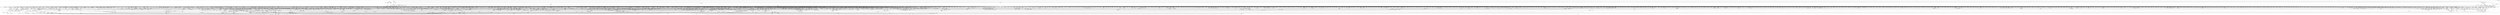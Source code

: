digraph kerncollapsed {
    "Indirect call168" [color="black"];
    "Indirect call38" [color="black"];
    "srcu_gp_start" [color="black"];
    "deny_write_access.isra.0" [color="black"];
    "__kern_my_cpu_offset_25" [color="black"];
    "__hrtimer_get_next_event" [color="black"];
    "__bitmap_intersects" [color="black"];
    "Indirect call138" [color="black"];
    "memcg_charge_kernel_stack.part.0" [color="black"];
    "Indirect call67" [color="black"];
    "kmalloc_slab" [color="black"];
    "do_raw_spin_lock_1" [color="black"];
    "copyin" [color="black"];
    "Indirect call125" [color="black"];
    "mte_sync_tags" [color="black"];
    "Indirect call47" [color="black"];
    "find_next_bit.constprop.0_5" [color="black"];
    "__cmpxchg_case_acq_32.constprop.0_12" [color="black"];
    "user_disable_single_step" [color="black"];
    "____do_softirq" [color="black"];
    "arch_local_irq_restore_3" [color="black"];
    "Indirect call31" [color="black"];
    "Indirect call133" [color="black"];
    "group_close_release" [color="black"];
    "u64_stats_add_1" [color="black"];
    "fasync_insert_entry" [color="black"];
    "system_supports_tlb_range" [color="black"];
    "Indirect call37" [color="black"];
    "__kern_my_cpu_offset_19" [color="black"];
    "__balance_callbacks" [color="black"];
    "__clear_open_fd" [color="black"];
    "__skb_fill_page_desc" [color="black"];
    "tty_driver_flush_buffer" [color="black"];
    "Indirect call172" [color="black"];
    "rb_insert_color_cached" [color="black"];
    "__clear_close_on_exec.isra.0" [color="black"];
    "__fprop_add_percpu_max" [color="black"];
    "rcu_segcblist_add_len" [color="black"];
    "__raw_spin_lock_46" [color="black"];
    "can_vma_merge_after.constprop.0" [color="black"];
    "mast_ascend" [color="black"];
    "vma_needs_dirty_tracking" [color="black"];
    "__kern_my_cpu_offset_55" [color="black"];
    "__kern_my_cpu_offset_35" [color="black"];
    "timekeeping_get_ns" [color="black"];
    "sme_save_state" [color="black"];
    "__raw_spin_lock_21" [color="black"];
    "__raw_spin_lock_31" [color="black"];
    "anon_vma_interval_tree_remove" [color="black"];
    "do_raw_spin_lock_65" [color="black"];
    "d_shrink_add" [color="black"];
    "fd_install" [color="black"];
    "__cmpwait_case_32_3" [color="black"];
    "__raw_spin_unlock_irqrestore_31" [color="black"];
    "__rb_rotate_set_parents" [color="black"];
    "task_sigpending_2" [color="black"];
    "io_wq_exit_start" [color="black"];
    "mas_descend" [color="black"];
    "file_ns_capable" [color="black"];
    "find_vmap_area" [color="black"];
    "rcu_segcblist_inc_len" [color="black"];
    "Indirect call211" [color="black"];
    "mas_wr_new_end" [color="black"];
    "Indirect call0" [color="black"];
    "__kern_my_cpu_offset_74" [color="black"];
    "new_context" [color="black"];
    "IS_ERR_OR_NULL_3" [color="black"];
    "rwsem_read_trylock" [color="black"];
    "strnlen" [color="black"];
    "can_do_mlock" [color="black"];
    "update_sd_lb_stats" [color="black"];
    "folio_size_2" [color="black"];
    "do_raw_spin_lock_86" [color="black"];
    "__raw_read_lock.constprop.0_5" [color="black"];
    "folio_nr_pages_1" [color="black"];
    "vma_fs_can_writeback" [color="black"];
    "arch_local_irq_enable_2" [color="black"];
    "__d_find_any_alias" [color="black"];
    "get_group_info.isra.0" [color="black"];
    "req_set_fail_4" [color="black"];
    "wake_up_bit" [color="black"];
    "do_raw_spin_lock_39" [color="black"];
    "__raw_spin_lock_irq_19" [color="black"];
    "kernfs_root" [color="black"];
    "move_freelist_tail" [color="black"];
    "vma_is_secretmem" [color="black"];
    "rwsem_set_reader_owned" [color="black"];
    "__raw_spin_unlock_irqrestore_33" [color="black"];
    "rcu_advance_cbs" [color="black"];
    "Indirect call75" [color="black"];
    "__percpu_add_return_case_32_1" [color="black"];
    "zone_page_state_add" [color="black"];
    "Indirect call114" [color="black"];
    "add_wait_queue" [color="black"];
    "shmem_get_unmapped_area" [color="black"];
    "xa_mk_value" [color="black"];
    "do_raw_spin_lock_38" [color="black"];
    "mm_set_has_pinned_flag" [color="black"];
    "__kern_my_cpu_offset_50" [color="black"];
    "__remove_shared_vm_struct.constprop.0" [color="black"];
    "arch_smp_send_reschedule" [color="black"];
    "set_next_entity" [color="black"];
    "double_rq_lock" [color="black"];
    "do_raw_spin_lock_27" [color="black"];
    "get_task_exe_file" [color="black"];
    "kthread_probe_data" [color="black"];
    "folio_invalidate" [color="black"];
    "vmalloc_to_page" [color="black"];
    "down_trylock" [color="black"];
    "pgdat_balanced" [color="black"];
    "__raw_spin_lock_42" [color="black"];
    "__raw_spin_unlock_irq_23" [color="black"];
    "__raw_spin_unlock_irq_18" [color="black"];
    "mas_set_alloc_req" [color="black"];
    "peernet2id" [color="black"];
    "__kern_my_cpu_offset_23" [color="black"];
    "Indirect call7" [color="black"];
    "Indirect call28" [color="black"];
    "__dl_clear_params" [color="black"];
    "mtree_range_walk" [color="black"];
    "Indirect call164" [color="black"];
    "__raw_write_lock_irq.constprop.0" [color="black"];
    "cpu_online_1" [color="black"];
    "__raw_spin_unlock_irq_12" [color="black"];
    "page_vma_mapped_walk_done" [color="black"];
    "Indirect call62" [color="black"];
    "Indirect call95" [color="black"];
    "__kern_my_cpu_offset_38" [color="black"];
    "io_wq_work_match_item" [color="black"];
    "hrtimer_start_range_ns" [color="black"];
    "security_task_getsecid_obj" [color="black"];
    "pagefault_disable" [color="black"];
    "mas_prev_sibling" [color="black"];
    "inode_sb_list_add" [color="black"];
    "fpsimd_save" [color="black"];
    "posix_cpu_timers_exit" [color="black"];
    "__wake_up_common_lock" [color="black"];
    "_find_first_bit" [color="black"];
    "test_ti_thread_flag_7" [color="black"];
    "io_poll_find.constprop.0" [color="black"];
    "can_vma_merge_before.isra.0" [color="black"];
    "cpudl_heapify_up" [color="black"];
    "get_pwq" [color="black"];
    "do_raw_spin_lock_17" [color="black"];
    "_compound_head_5" [color="black"];
    "__raw_spin_lock_irq_26" [color="black"];
    "global_dirtyable_memory" [color="black"];
    "mte_dead_walk" [color="black"];
    "group_open_release" [color="black"];
    "page_ref_dec_and_test_1" [color="black"];
    "__kern_my_cpu_offset_24" [color="black"];
    "skip_atoi" [color="black"];
    "inode_maybe_inc_iversion" [color="black"];
    "xas_reload" [color="black"];
    "security_d_instantiate" [color="black"];
    "u64_stats_add_2" [color="black"];
    "__raw_spin_unlock_irq_4" [color="black"];
    "__raw_spin_unlock_irqrestore_32" [color="black"];
    "do_raw_spin_lock_52" [color="black"];
    "xas_next_entry.constprop.0" [color="black"];
    "do_raw_spin_lock_45" [color="black"];
    "__tlb_reset_range" [color="black"];
    "virt_to_slab" [color="black"];
    "task_clear_jobctl_pending" [color="black"];
    "__kern_my_cpu_offset_77" [color="black"];
    "page_ref_inc_4" [color="black"];
    "load_unaligned_zeropad_1" [color="black"];
    "__percpu_add_case_32_1" [color="black"];
    "Indirect call43" [color="black"];
    "prb_commit" [color="black"];
    "vm_area_alloc" [color="black"];
    "vma_interval_tree_iter_first" [color="black"];
    "drain_pages_zone" [color="black"];
    "__raw_spin_lock_irq_18" [color="black"];
    "cpu_util_cfs_boost" [color="black"];
    "Indirect call121" [color="black"];
    "__cmpxchg_case_mb_32.constprop.0" [color="black"];
    "do_raw_spin_lock_13" [color="black"];
    "__raw_spin_lock.constprop.0_1" [color="black"];
    "local_cpu_stop" [color="black"];
    "spin_lock_irqsave_ssp_contention" [color="black"];
    "__cmpxchg_case_8" [color="black"];
    "__rb_insert_augmented" [color="black"];
    "Indirect call126" [color="black"];
    "sk_memory_allocated_sub" [color="black"];
    "folio_size" [color="black"];
    "copy_to_user_page" [color="black"];
    "slab_want_init_on_free" [color="black"];
    "__percpu_add_case_32_20" [color="black"];
    "cpu_util.constprop.0" [color="black"];
    "_compound_head_13" [color="black"];
    "has_managed_dma" [color="black"];
    "__kern_my_cpu_offset_52" [color="black"];
    "__cmpxchg_case_acq_32.constprop.0_21" [color="black"];
    "__pfn_to_section" [color="black"];
    "__raw_spin_lock_irqsave_11" [color="black"];
    "__peernet2id" [color="black"];
    "split_map_pages" [color="black"];
    "Indirect call158" [color="black"];
    "move_freepages_block" [color="black"];
    "__printk_safe_exit" [color="black"];
    "dl_set_overload.part.0" [color="black"];
    "zone_page_state_snapshot.constprop.0" [color="black"];
    "min_deadline_cb_rotate" [color="black"];
    "__cmpxchg_case_acq_32.constprop.0_17" [color="black"];
    "io_acct_cancel_pending_work" [color="black"];
    "arch_timer_evtstrm_available" [color="black"];
    "update_dl_migration" [color="black"];
    "jiffies_to_msecs" [color="black"];
    "kobj_child_ns_ops" [color="black"];
    "Indirect call123" [color="black"];
    "io_poll_remove_entries" [color="black"];
    "__printk_safe_enter" [color="black"];
    "mas_walk" [color="black"];
    "auditsc_get_stamp" [color="black"];
    "__bitmap_weight" [color="black"];
    "__integrity_iint_find" [color="black"];
    "invalid_mkclean_vma" [color="black"];
    "audit_comparator" [color="black"];
    "__skb_checksum" [color="black"];
    "compaction_zonelist_suitable" [color="black"];
    "percpu_ref_put_many" [color="black"];
    "__cmpxchg_case_acq_32" [color="black"];
    "Indirect call66" [color="black"];
    "system_supports_tlb_range_1" [color="black"];
    "set_next_task" [color="black"];
    "path_get" [color="black"];
    "do_raw_spin_lock_10" [color="black"];
    "tick_get_wakeup_device" [color="black"];
    "sched_cgroup_fork" [color="black"];
    "update_curr" [color="black"];
    "Indirect call180" [color="black"];
    "__page_dup_rmap.constprop.0" [color="black"];
    "irq_work_queue" [color="black"];
    "cpu_online_3" [color="black"];
    "io_cqring_wake" [color="black"];
    "from_vfsuid" [color="black"];
    "do_raw_spin_lock_7" [color="black"];
    "PageMovable" [color="black"];
    "pcpu_alloc_area" [color="black"];
    "xa_err" [color="black"];
    "__sync_icache_dcache" [color="black"];
    "ktime_get_mono_fast_ns" [color="black"];
    "Indirect call84" [color="black"];
    "__put_unused_fd" [color="black"];
    "do_raw_spin_lock_99" [color="black"];
    "__cmpxchg_case_mb_32_4" [color="black"];
    "__radix_tree_lookup" [color="black"];
    "select_collect" [color="black"];
    "Indirect call20" [color="black"];
    "clear_nonspinnable" [color="black"];
    "idle_cpu" [color="black"];
    "mmap_region" [color="black"];
    "__raw_spin_lock_irqsave_6" [color="black"];
    "Indirect call76" [color="black"];
    "fatal_signal_pending" [color="black"];
    "__raw_write_unlock_irq_5" [color="black"];
    "no_blink" [color="black"];
    "check_stable_address_space" [color="black"];
    "Indirect call73" [color="black"];
    "do_raw_spin_lock_61" [color="black"];
    "arch_local_irq_save_3" [color="black"];
    "mnt_set_mountpoint" [color="black"];
    "rcu_cblist_init" [color="black"];
    "Indirect call6" [color="black"];
    "do_raw_spin_lock_15" [color="black"];
    "__posix_timers_find" [color="black"];
    "memblock_is_map_memory" [color="black"];
    "__raw_spin_unlock_irqrestore_18" [color="black"];
    "online_section_nr" [color="black"];
    "mas_prev_setup.constprop.0" [color="black"];
    "cpudl_set" [color="black"];
    "__list_del_entry_2" [color="black"];
    "nsec_to_clock_t" [color="black"];
    "list_del_init_2" [color="black"];
    "Indirect call72" [color="black"];
    "Indirect call29" [color="black"];
    "irq_work_claim" [color="black"];
    "Indirect call56" [color="black"];
    "set_secondary_fwnode" [color="black"];
    "init_completion" [color="black"];
    "__cmpxchg_case_acq_32.constprop.0_13" [color="black"];
    "dev_bus_name" [color="black"];
    "gfp_pfmemalloc_allowed" [color="black"];
    "mas_rewalk_if_dead" [color="black"];
    "get_work_pool" [color="black"];
    "do_raw_spin_lock_37" [color="black"];
    "Indirect call162" [color="black"];
    "rcu_segcblist_entrain" [color="black"];
    "cpu_mitigations_off" [color="black"];
    "folio_account_cleaned" [color="black"];
    "pte_to_swp_entry" [color="black"];
    "rcu_poll_gp_seq_start_unlocked" [color="black"];
    "Indirect call100" [color="black"];
    "tty_port_kopened" [color="black"];
    "new_inode" [color="black"];
    "rcu_poll_gp_seq_end_unlocked" [color="black"];
    "call_function_single_prep_ipi" [color="black"];
    "__dput_to_list" [color="black"];
    "_atomic_dec_and_lock_irqsave" [color="black"];
    "cpumask_next.constprop.0" [color="black"];
    "enqueue_pushable_dl_task" [color="black"];
    "__kern_my_cpu_offset_4" [color="black"];
    "__cmpxchg_case_mb_32_8" [color="black"];
    "path_noexec" [color="black"];
    "vma_interval_tree_iter_next" [color="black"];
    "queued_spin_lock_slowpath" [color="black"];
    "netlink_overrun" [color="black"];
    "clear_ti_thread_flag_1" [color="black"];
    "find_busiest_group" [color="black"];
    "__rt_mutex_slowtrylock" [color="black"];
    "Indirect call129" [color="black"];
    "sched_ttwu_pending" [color="black"];
    "hlist_del_init" [color="black"];
    "cpumask_next_and" [color="black"];
    "Indirect call80" [color="black"];
    "__kmem_obj_info" [color="black"];
    "percpu_ref_get_many.constprop.0" [color="black"];
    "Indirect call22" [color="black"];
    "__dl_update" [color="black"];
    "__remove_inode_hash" [color="black"];
    "bit_waitqueue" [color="black"];
    "task_call_func" [color="black"];
    "xas_retry" [color="black"];
    "pcpu_chunk_refresh_hint" [color="black"];
    "mte_copy_page_tags" [color="black"];
    "next_online_pgdat" [color="black"];
    "__wb_writeout_add" [color="black"];
    "vma_interval_tree_insert_after" [color="black"];
    "_compound_head_7" [color="black"];
    "mas_parent_type" [color="black"];
    "vma_interval_tree_augment_propagate" [color="black"];
    "__kern_my_cpu_offset_56" [color="black"];
    "__mm_populate" [color="black"];
    "ktime_get_with_offset" [color="black"];
    "add_mm_rss_vec" [color="black"];
    "__raw_spin_lock_irqsave.constprop.0_8" [color="black"];
    "se_weight.isra.0" [color="black"];
    "__raw_spin_lock_62" [color="black"];
    "chacha_block_generic" [color="black"];
    "is_bad_inode" [color="black"];
    "__raw_spin_unlock_irqrestore_14" [color="black"];
    "pick_next_pushable_dl_task" [color="black"];
    "fpsimd_flush_task_state" [color="black"];
    "put_filesystem" [color="black"];
    "kthread_data" [color="black"];
    "__prepare_to_swait" [color="black"];
    "u64_stats_inc" [color="black"];
    "__cmpxchg_case_mb_32_3" [color="black"];
    "__kern_my_cpu_offset_28" [color="black"];
    "vm_unacct_memory_1" [color="black"];
    "space_used" [color="black"];
    "__raw_spin_lock_irqsave_12" [color="black"];
    "system_supports_mte_1" [color="black"];
    "this_cpu_has_cap.part.0" [color="black"];
    "cpu_util_cfs" [color="black"];
    "set_ti_thread_flag_5" [color="black"];
    "vma_last_pgoff" [color="black"];
    "mast_spanning_rebalance.isra.0" [color="black"];
    "fill_contig_page_info" [color="black"];
    "fatal_signal_pending_4" [color="black"];
    "tty_driver_name" [color="black"];
    "__raw_spin_lock_irq_11" [color="black"];
    "invalid_migration_vma" [color="black"];
    "__fsnotify_update_child_dentry_flags" [color="black"];
    "is_cpu_allowed" [color="black"];
    "Indirect call160" [color="black"];
    "__raw_spin_lock_irq_1" [color="black"];
    "pm_qos_read_value" [color="black"];
    "plist_add" [color="black"];
    "Indirect call32" [color="black"];
    "__get_cpu_fpsimd_context" [color="black"];
    "take_dentry_name_snapshot" [color="black"];
    "folio_mapped_3" [color="black"];
    "__raw_read_unlock.constprop.0_2" [color="black"];
    "_find_next_or_bit" [color="black"];
    "update_blocked_averages" [color="black"];
    "d_shrink_del" [color="black"];
    "extfrag_for_order" [color="black"];
    "reusable_anon_vma" [color="black"];
    "pwq_activate_inactive_work" [color="black"];
    "sibling_imbalance.isra.0" [color="black"];
    "pmd_set_huge" [color="black"];
    "rcu_exp_jiffies_till_stall_check" [color="black"];
    "should_failslab" [color="black"];
    "system_supports_generic_auth" [color="black"];
    "__mod_node_page_state" [color="black"];
    "device_pm_check_callbacks" [color="black"];
    "vmf_pte_changed" [color="black"];
    "try_to_unmap_flush_dirty" [color="black"];
    "find_next_bit.constprop.0_1" [color="black"];
    "jiffies_to_usecs" [color="black"];
    "Indirect call204" [color="black"];
    "__pi_strcmp" [color="black"];
    "__kern_my_cpu_offset_37" [color="black"];
    "kthread_is_per_cpu" [color="black"];
    "Indirect call61" [color="black"];
    "do_raw_spin_lock_23" [color="black"];
    "sub_running_bw.isra.0" [color="black"];
    "tag_set" [color="black"];
    "__raw_spin_lock_irqsave_52" [color="black"];
    "page_try_share_anon_rmap" [color="black"];
    "hrtimer_force_reprogram.constprop.0" [color="black"];
    "pcpu_next_md_free_region" [color="black"];
    "select_collect2" [color="black"];
    "Indirect call186" [color="black"];
    "folio_trylock_1" [color="black"];
    "do_raw_spin_lock_46" [color="black"];
    "io_wq_cancel_pending_work" [color="black"];
    "will_become_orphaned_pgrp" [color="black"];
    "rcu_seq_snap" [color="black"];
    "__mnt_drop_write" [color="black"];
    "console_srcu_read_lock" [color="black"];
    "Indirect call8" [color="black"];
    "next_zone" [color="black"];
    "__raw_spin_unlock_irqrestore_5" [color="black"];
    "__raw_spin_unlock_irqrestore_8" [color="black"];
    "__cmpxchg_case_rel_32" [color="black"];
    "__wake_up_locked_key_bookmark" [color="black"];
    "__var_waitqueue" [color="black"];
    "tty_audit_fork" [color="black"];
    "prb_reserve_in_last" [color="black"];
    "kill_device" [color="black"];
    "wants_signal" [color="black"];
    "prepend_char" [color="black"];
    "fatal_signal_pending_6" [color="black"];
    "__percpu_add_case_64_6" [color="black"];
    "Indirect call35" [color="black"];
    "security_file_set_fowner" [color="black"];
    "get_ldops" [color="black"];
    "mutex_can_spin_on_owner" [color="black"];
    "dcache_clean_pou" [color="black"];
    "mas_max_gap" [color="black"];
    "crng_make_state" [color="black"];
    "__pageblock_pfn_to_page" [color="black"];
    "__kern_my_cpu_offset_133" [color="black"];
    "mapping_set_unevictable" [color="black"];
    "__raw_write_lock.constprop.0_1" [color="black"];
    "pagetable_pte_dtor" [color="black"];
    "__raw_spin_unlock_irqrestore_15" [color="black"];
    "__finish_swait" [color="black"];
    "Indirect call26" [color="black"];
    "llist_add_batch" [color="black"];
    "read_seqbegin_or_lock" [color="black"];
    "__irq_startup" [color="black"];
    "Indirect call12" [color="black"];
    "__raw_spin_trylock_1" [color="black"];
    "security_audit_rule_match" [color="black"];
    "set_ptes.constprop.0.isra.0_1" [color="black"];
    "sock_flag_3" [color="black"];
    "dget" [color="black"];
    "enqueue_task" [color="black"];
    "io_prep_async_work" [color="black"];
    "free_pcppages_bulk" [color="black"];
    "mte_parent_slot" [color="black"];
    "Indirect call69" [color="black"];
    "folio_test_uptodate" [color="black"];
    "memchr" [color="black"];
    "set_area_direct_map" [color="black"];
    "arch_local_irq_save_1" [color="black"];
    "post_alloc_hook" [color="black"];
    "__cmpxchg_case_64.isra.0" [color="black"];
    "__raw_write_unlock_irq_4" [color="black"];
    "do_raw_spin_lock_63" [color="black"];
    "io_wq_work_match_all" [color="black"];
    "cpumask_weight.constprop.0_5" [color="black"];
    "Indirect call59" [color="black"];
    "page_ref_inc_6" [color="black"];
    "__kern_my_cpu_offset_49" [color="black"];
    "Indirect call33" [color="black"];
    "netdev_name" [color="black"];
    "cpu_switch_to" [color="black"];
    "__raw_spin_unlock_irqrestore.constprop.0_2" [color="black"];
    "do_raw_spin_lock_116" [color="black"];
    "set_task_cpu" [color="black"];
    "__raise_softirq_irqoff" [color="black"];
    "__raw_spin_lock_irqsave" [color="black"];
    "add_device_randomness" [color="black"];
    "system_supports_mte" [color="black"];
    "update_misfit_status" [color="black"];
    "change_page_range" [color="black"];
    "arm64_kernel_unmapped_at_el0_4" [color="black"];
    "filemap_release_folio" [color="black"];
    "Indirect call113" [color="black"];
    "anon_vma_interval_tree_insert" [color="black"];
    "ttwu_do_activate.constprop.0" [color="black"];
    "__rb_erase_color" [color="black"];
    "migrate_disable" [color="black"];
    "rt_mutex_top_waiter" [color="black"];
    "list_del_init_5" [color="black"];
    "wq_worker_running" [color="black"];
    "zone_page_state_snapshot" [color="black"];
    "clear_ti_thread_flag_5" [color="black"];
    "signal_set_stop_flags" [color="black"];
    "__raw_spin_lock_irq_21" [color="black"];
    "__io_disarm_linked_timeout" [color="black"];
    "get_cred_1" [color="black"];
    "__raw_spin_trylock_3" [color="black"];
    "__raw_spin_lock_4" [color="black"];
    "__udelay" [color="black"];
    "irq_chip_retrigger_hierarchy" [color="black"];
    "__raw_spin_lock_irq_20" [color="black"];
    "ma_dead_node" [color="black"];
    "mas_new_ma_node" [color="black"];
    "folio_trylock" [color="black"];
    "__percpu_add_case_32" [color="black"];
    "thread_group_cputime" [color="black"];
    "inode_add_lru" [color="black"];
    "io_timeout_extract" [color="black"];
    "generic_exec_single" [color="black"];
    "read_sanitised_ftr_reg" [color="black"];
    "update_load_avg" [color="black"];
    "csum_partial_ext" [color="black"];
    "kmap_local_page" [color="black"];
    "test_ti_thread_flag_10" [color="black"];
    "__dev_pm_qos_resume_latency" [color="black"];
    "skb_tailroom" [color="black"];
    "percpu_ref_get_many" [color="black"];
    "Indirect call182" [color="black"];
    "rcu_seq_start" [color="black"];
    "prep_compound_page" [color="black"];
    "set_page_dirty" [color="black"];
    "access_ok_16" [color="black"];
    "maybe_mkwrite.isra.0" [color="black"];
    "Indirect call146" [color="black"];
    "percpu_ref_noop_confirm_switch" [color="black"];
    "mm_counter_file" [color="black"];
    "d_find_any_alias" [color="black"];
    "__cmpxchg_case_acq_32.constprop.0" [color="black"];
    "__kern_my_cpu_offset_89" [color="black"];
    "cpumask_first_and" [color="black"];
    "pvm_find_va_enclose_addr" [color="black"];
    "workingset_test_recent" [color="black"];
    "Indirect call209" [color="black"];
    "inode_cgwb_move_to_attached" [color="black"];
    "__preempt_count_add.constprop.0_1" [color="black"];
    "recalc_sigpending_tsk" [color="black"];
    "prepare_to_swait_event" [color="black"];
    "__skb_header_pointer" [color="black"];
    "rcu_segcblist_pend_cbs" [color="black"];
    "__set_task_comm" [color="black"];
    "__cmpxchg_case_acq_32_1" [color="black"];
    "osq_wait_next" [color="black"];
    "flush_signal_handlers" [color="black"];
    "mt_find" [color="black"];
    "_raw_spin_rq_lock_irqsave" [color="black"];
    "retain_dentry" [color="black"];
    "Indirect call166" [color="black"];
    "Indirect call159" [color="black"];
    "__raw_spin_unlock_irqrestore_6" [color="black"];
    "put_prev_task" [color="black"];
    "__kern_my_cpu_offset_61" [color="black"];
    "dl_bw_of" [color="black"];
    "audit_rate_check.part.0" [color="black"];
    "is_rlimit_overlimit" [color="black"];
    "gup_signal_pending" [color="black"];
    "posix_cpu_timers_exit_group" [color="black"];
    "shmem_kernel_file_setup" [color="black"];
    "post_init_entity_util_avg" [color="black"];
    "find_first_bit_1" [color="black"];
    "__lshrti3" [color="black"];
    "__srcu_read_unlock" [color="black"];
    "_find_last_bit" [color="black"];
    "wake_up_klogd" [color="black"];
    "no_page_table" [color="black"];
    "mast_split_data" [color="black"];
    "__kern_my_cpu_offset_134" [color="black"];
    "arch_asym_cpu_priority" [color="black"];
    "__flow_hash_from_keys" [color="black"];
    "zone_watermark_ok_safe" [color="black"];
    "audit_gid_comparator" [color="black"];
    "add_nr_running" [color="black"];
    "ihold" [color="black"];
    "mmget" [color="black"];
    "mas_next_range" [color="black"];
    "capacity_of" [color="black"];
    "lock_mount_hash" [color="black"];
    "shmem_free_inode.isra.0" [color="black"];
    "get_data" [color="black"];
    "strncmp" [color="black"];
    "pgattr_change_is_safe" [color="black"];
    "mod_node_page_state" [color="black"];
    "cpumask_any_distribute" [color="black"];
    "mas_prev" [color="black"];
    "check_cb_ovld_locked" [color="black"];
    "__wake_up_sync_key" [color="black"];
    "mas_put_in_tree" [color="black"];
    "skb_may_tx_timestamp.part.0" [color="black"];
    "__try_to_del_timer_sync" [color="black"];
    "__cmpxchg_case_acq_32_3" [color="black"];
    "vm_stat_account" [color="black"];
    "__siphash_unaligned" [color="black"];
    "__update_load_avg_cfs_rq" [color="black"];
    "do_raw_spin_lock_16" [color="black"];
    "lock_mnt_tree" [color="black"];
    "Indirect call45" [color="black"];
    "skb_tailroom_2" [color="black"];
    "__raw_spin_lock_28" [color="black"];
    "device_match_devt" [color="black"];
    "rcu_segcblist_ready_cbs" [color="black"];
    "inode_to_bdi" [color="black"];
    "raw_spin_rq_unlock_irqrestore" [color="black"];
    "folio_total_mapcount" [color="black"];
    "do_raw_spin_lock_12" [color="black"];
    "__kern_my_cpu_offset_36" [color="black"];
    "tsk_fork_get_node" [color="black"];
    "__mutex_add_waiter" [color="black"];
    "__raw_spin_lock_bh.constprop.0_5" [color="black"];
    "Indirect call42" [color="black"];
    "set_tlb_ubc_flush_pending" [color="black"];
    "Indirect call207" [color="black"];
    "Indirect call176" [color="black"];
    "Indirect call19" [color="black"];
    "arm_smccc_1_1_get_conduit" [color="black"];
    "rcu_segcblist_init" [color="black"];
    "Indirect call167" [color="black"];
    "mab_calc_split" [color="black"];
    "do_raw_spin_lock_28" [color="black"];
    "__irq_work_queue_local" [color="black"];
    "mod_zone_page_state" [color="black"];
    "set_tsk_need_resched" [color="black"];
    "__futex_queue" [color="black"];
    "__kern_my_cpu_offset_79" [color="black"];
    "Indirect call54" [color="black"];
    "__raw_spin_unlock_irqrestore_37" [color="black"];
    "list_lru_del" [color="black"];
    "__io_prep_linked_timeout" [color="black"];
    "test_ti_thread_flag_4" [color="black"];
    "__dl_sub" [color="black"];
    "timer_wait_running" [color="black"];
    "defer_console_output" [color="black"];
    "mnt_dec_writers" [color="black"];
    "io_is_timeout_noseq" [color="black"];
    "do_raw_spin_lock.constprop.0_7" [color="black"];
    "prb_next_seq" [color="black"];
    "hrtimer_sleeper_start_expires" [color="black"];
    "__isolate_free_page" [color="black"];
    "find_next_bit.constprop.0_11" [color="black"];
    "Indirect call189" [color="black"];
    "super_wake" [color="black"];
    "Indirect call196" [color="black"];
    "pageblock_pfn_to_page" [color="black"];
    "bstats_update" [color="black"];
    "rcu_segcblist_extract_done_cbs" [color="black"];
    "put_dec_trunc8" [color="black"];
    "Indirect call205" [color="black"];
    "get_task_mm" [color="black"];
    "do_raw_spin_lock_64" [color="black"];
    "task_rq_lock" [color="black"];
    "split_page" [color="black"];
    "__wake_up_pollfree" [color="black"];
    "do_raw_spin_lock_57" [color="black"];
    "check_class_changed" [color="black"];
    "__wb_update_bandwidth.constprop.0" [color="black"];
    "mas_safe_pivot" [color="black"];
    "folio_anon_vma" [color="black"];
    "pmd_clear_huge" [color="black"];
    "do_raw_spin_lock_29" [color="black"];
    "io_poll_can_finish_inline.isra.0" [color="black"];
    "__raw_spin_unlock_irq" [color="black"];
    "Indirect call208" [color="black"];
    "shrink_lock_dentry" [color="black"];
    "sve_get_vl" [color="black"];
    "Indirect call14" [color="black"];
    "__task_will_free_mem" [color="black"];
    "ttwu_queue_wakelist" [color="black"];
    "skb_header_cloned" [color="black"];
    "__wake_up_klogd.part.0" [color="black"];
    "blake2s.constprop.0" [color="black"];
    "Indirect call191" [color="black"];
    "Indirect call97" [color="black"];
    "Indirect call27" [color="black"];
    "Indirect call71" [color="black"];
    "Indirect call3" [color="black"];
    "domain_dirty_limits" [color="black"];
    "__pi_strlen" [color="black"];
    "do_raw_spin_lock_3" [color="black"];
    "__raw_spin_lock_irqsave_22" [color="black"];
    "convert_prio" [color="black"];
    "mas_set_parent.constprop.0" [color="black"];
    "rcu_seq_end" [color="black"];
    "dl_bw_cpus" [color="black"];
    "kmalloc_size_roundup" [color="black"];
    "rb_first" [color="black"];
    "io_put_kbuf" [color="black"];
    "qdisc_qstats_cpu_backlog_dec" [color="black"];
    "__raw_spin_unlock_bh.constprop.0" [color="black"];
    "kernel_init_pages" [color="black"];
    "rseq_migrate" [color="black"];
    "__raw_spin_unlock_irq_19" [color="black"];
    "arch_local_irq_disable_2" [color="black"];
    "notifier_call_chain" [color="black"];
    "__smp_call_single_queue" [color="black"];
    "access_ok_2" [color="black"];
    "security_secid_to_secctx" [color="black"];
    "__timer_delete_sync" [color="black"];
    "__raw_spin_unlock_irq_35" [color="black"];
    "Indirect call177" [color="black"];
    "do_raw_spin_lock_36" [color="black"];
    "io_cancel_ctx_cb" [color="black"];
    "Indirect call111" [color="black"];
    "io_wq_get_acct" [color="black"];
    "sock_flag.constprop.0" [color="black"];
    "Indirect call199" [color="black"];
    "do_raw_spin_lock_43" [color="black"];
    "spin_lock_irqsave_check_contention" [color="black"];
    "do_raw_spin_lock_83" [color="black"];
    "dl_rq_of_se" [color="black"];
    "find_alive_thread.isra.0" [color="black"];
    "__percpu_add_case_64_2" [color="black"];
    "do_raw_spin_lock_69" [color="black"];
    "Indirect call68" [color="black"];
    "mas_state_walk" [color="black"];
    "errseq_sample" [color="black"];
    "prepare_to_wait_exclusive" [color="black"];
    "folio_try_get_rcu" [color="black"];
    "_find_next_bit" [color="black"];
    "lru_deactivate_file_fn" [color="black"];
    "auditd_test_task" [color="black"];
    "cpumask_intersects.constprop.0_1" [color="black"];
    "read_seqbegin.constprop.0" [color="black"];
    "fsnotify" [color="black"];
    "__raw_spin_lock_64" [color="black"];
    "down_read_trylock" [color="black"];
    "fsnotify_group_assert_locked" [color="black"];
    "folio_mapped" [color="black"];
    "pvm_determine_end_from_reverse" [color="black"];
    "Indirect call107" [color="black"];
    "clear_nlink" [color="black"];
    "wb_io_lists_depopulated" [color="black"];
    "__kern_my_cpu_offset_71" [color="black"];
    "__reset_isolation_pfn" [color="black"];
    "tcp_get_info_chrono_stats" [color="black"];
    "tick_get_device" [color="black"];
    "pm_runtime_get_noresume" [color="black"];
    "prepare_to_wait_event" [color="black"];
    "_compound_head_4" [color="black"];
    "cpu_clock_sample" [color="black"];
    "smp_call_function_many_cond" [color="black"];
    "Indirect call143" [color="black"];
    "__raw_spin_trylock_4" [color="black"];
    "get_file.isra.0" [color="black"];
    "pte_mkdirty" [color="black"];
    "count_vm_event_2" [color="black"];
    "zone_watermark_fast.constprop.0" [color="black"];
    "pm_runtime_put_noidle_2" [color="black"];
    "count_vm_event_1" [color="black"];
    "entity_eligible" [color="black"];
    "security_mmap_addr" [color="black"];
    "__cmpxchg_case_mb_32_2" [color="black"];
    "page_vma_mapped_walk_done_1" [color="black"];
    "xas_pause" [color="black"];
    "Indirect call96" [color="black"];
    "flush_tlb_batched_pending" [color="black"];
    "arch_send_call_function_ipi_mask" [color="black"];
    "list_splice" [color="black"];
    "Indirect call90" [color="black"];
    "Indirect call86" [color="black"];
    "do_raw_spin_lock_26" [color="black"];
    "__raw_spin_lock_irq_41" [color="black"];
    "dequeue_load_avg" [color="black"];
    "access_ok_39" [color="black"];
    "oom_unkillable_task.isra.0" [color="black"];
    "fsnotify_compare_groups" [color="black"];
    "Indirect call51" [color="black"];
    "Indirect call41" [color="black"];
    "io_should_retry_thread" [color="black"];
    "get_arm64_ftr_reg" [color="black"];
    "__skb_set_length_1" [color="black"];
    "Indirect call148" [color="black"];
    "disable_irq_nosync" [color="black"];
    "page_ref_dec_and_test_2" [color="black"];
    "__percpu_add_case_32_15" [color="black"];
    "tlb_flush" [color="black"];
    "__raw_spin_lock_26" [color="black"];
    "__raw_spin_unlock_irq_3" [color="black"];
    "qdisc_maybe_clear_missed" [color="black"];
    "pte_offset_kernel.isra.0" [color="black"];
    "wb_dirty_limits" [color="black"];
    "__raw_spin_lock_6" [color="black"];
    "__cmpxchg_case_mb_64_6" [color="black"];
    "__kern_my_cpu_offset_67" [color="black"];
    "memblock_search" [color="black"];
    "find_first_bit_4" [color="black"];
    "Indirect call156" [color="black"];
    "slab_is_available" [color="black"];
    "number" [color="black"];
    "__hrtimer_next_event_base.constprop.0" [color="black"];
    "__audit_uring_entry" [color="black"];
    "plist_del" [color="black"];
    "security_sk_free" [color="black"];
    "free_unref_page_commit" [color="black"];
    "eventfd_signal_mask" [color="black"];
    "page_mapping" [color="black"];
    "anon_vma_interval_tree_pre_update_vma" [color="black"];
    "__pm_relax" [color="black"];
    "__down_trylock_console_sem.constprop.0" [color="black"];
    "mas_leaf_set_meta" [color="black"];
    "__raw_spin_lock_49" [color="black"];
    "csum_partial" [color="black"];
    "mas_store_prealloc.part.0" [color="black"];
    "do_raw_spin_lock_34" [color="black"];
    "set_pageblock_migratetype" [color="black"];
    "__fswab32_10" [color="black"];
    "io_cancel_cb" [color="black"];
    "__cmpxchg_case_acq_32.constprop.0_5" [color="black"];
    "folio_trylock_flag" [color="black"];
    "fsnotify_connector_sb" [color="black"];
    "do_raw_spin_lock_44" [color="black"];
    "kernfs_name_hash" [color="black"];
    "__raw_spin_lock_irq.constprop.0_2" [color="black"];
    "next_signal" [color="black"];
    "lru_lazyfree_fn" [color="black"];
    "vma_interval_tree_augment_rotate" [color="black"];
    "__page_set_anon_rmap" [color="black"];
    "list_del_init_8" [color="black"];
    "stackinfo_on_stack" [color="black"];
    "Indirect call70" [color="black"];
    "smp_call_function_many" [color="black"];
    "sched_clock" [color="black"];
    "__raw_spin_lock.constprop.0_2" [color="black"];
    "__cmpxchg_case_acq_32.constprop.0_6" [color="black"];
    "__cmpwait_case_32_1" [color="black"];
    "Indirect call194" [color="black"];
    "group_balance_cpu" [color="black"];
    "find_lock_later_rq" [color="black"];
    "count_vm_events" [color="black"];
    "xas_result" [color="black"];
    "__percpu_add_case_64" [color="black"];
    "unmask_irq" [color="black"];
    "ktime_get_real_ts64" [color="black"];
    "do_raw_spin_lock_72" [color="black"];
    "copy_thread" [color="black"];
    "timerqueue_iterate_next" [color="black"];
    "__wake_up_common" [color="black"];
    "__raw_spin_lock_16" [color="black"];
    "__bitmap_set" [color="black"];
    "__raw_spin_lock_irq_4" [color="black"];
    "folio_trylock_2" [color="black"];
    "signal_pending_state_1" [color="black"];
    "mas_find_child" [color="black"];
    "rcu_gpnum_ovf" [color="black"];
    "sync_icache_aliases" [color="black"];
    "__cmpxchg_case_mb_64_2" [color="black"];
    "inc_nlink" [color="black"];
    "cpu_online_2" [color="black"];
    "__bitmap_subset" [color="black"];
    "sync_exp_work_done" [color="black"];
    "Indirect call175" [color="black"];
    "copy_fd_bitmaps" [color="black"];
    "vma_iter_config" [color="black"];
    "__raw_spin_lock_5" [color="black"];
    "arch_tlbbatch_should_defer.constprop.0" [color="black"];
    "print_tainted" [color="black"];
    "find_next_bit_6" [color="black"];
    "__kern_my_cpu_offset_22" [color="black"];
    "flush_dcache_folio" [color="black"];
    "__sk_mem_reduce_allocated" [color="black"];
    "ptep_clear_flush" [color="black"];
    "__raw_spin_unlock_irq_43" [color="black"];
    "__attach_to_pi_owner" [color="black"];
    "sched_clock_cpu" [color="black"];
    "Indirect call101" [color="black"];
    "copy_from_kernel_nofault_allowed" [color="black"];
    "pageblock_skip_persistent" [color="black"];
    "count_vm_events_2" [color="black"];
    "page_ref_dec_and_test" [color="black"];
    "rcu_dynticks_snap" [color="black"];
    "task_rq_unlock" [color="black"];
    "fsnotify_update_flags" [color="black"];
    "addr_to_vb_xa" [color="black"];
    "tty_termios_input_baud_rate" [color="black"];
    "rb_erase" [color="black"];
    "signal_pending_state" [color="black"];
    "__wake_up_locked_key" [color="black"];
    "__count_vm_events_3" [color="black"];
    "set_kpti_asid_bits" [color="black"];
    "update_cfs_rq_load_avg.isra.0" [color="black"];
    "task_sigpending_1" [color="black"];
    "Indirect call200" [color="black"];
    "skb_frag_ref" [color="black"];
    "folio_trylock_4" [color="black"];
    "io_run_cancel" [color="black"];
    "prepend_path" [color="black"];
    "strreplace" [color="black"];
    "osq_lock" [color="black"];
    "__get_task_comm" [color="black"];
    "mte_destroy_descend.constprop.0" [color="black"];
    "Indirect call109" [color="black"];
    "__init_rwsem" [color="black"];
    "fsnotify_data_inode" [color="black"];
    "arch_local_irq_save_8" [color="black"];
    "mast_fill_bnode" [color="black"];
    "__raw_spin_lock_irq" [color="black"];
    "inode_init_owner" [color="black"];
    "irq_enable" [color="black"];
    "tls_preserve_current_state" [color="black"];
    "test_ti_thread_flag_22" [color="black"];
    "vma_interval_tree_subtree_search" [color="black"];
    "lru_move_tail_fn" [color="black"];
    "should_zap_page" [color="black"];
    "mnt_get_writers" [color="black"];
    "panic_smp_self_stop" [color="black"];
    "__raw_spin_lock_irqsave_29" [color="black"];
    "list_del_3" [color="black"];
    "clear_page" [color="black"];
    "page_ref_add_1" [color="black"];
    "pmd_offset.isra.0_1" [color="black"];
    "__raw_spin_unlock_irqrestore_29" [color="black"];
    "osq_unlock" [color="black"];
    "aio_nr_sub" [color="black"];
    "__raw_spin_lock_irq_25" [color="black"];
    "folio_mark_dirty" [color="black"];
    "siginfo_layout" [color="black"];
    "kthread_insert_work_sanity_check" [color="black"];
    "prb_final_commit" [color="black"];
    "__init_waitqueue_head" [color="black"];
    "folio_mapped_2" [color="black"];
    "Indirect call171" [color="black"];
    "Indirect call82" [color="black"];
    "mmgrab_2" [color="black"];
    "task_sched_runtime" [color="black"];
    "audit_string_contains_control" [color="black"];
    "smp_call_function" [color="black"];
    "__raw_spin_lock_irq_31" [color="black"];
    "Indirect call215" [color="black"];
    "mod_timer" [color="black"];
    "prb_first_valid_seq" [color="black"];
    "vma_interval_tree_remove" [color="black"];
    "percpu_ref_put_many.constprop.0_1" [color="black"];
    "rt_mutex_proxy_unlock" [color="black"];
    "workingset_refault" [color="black"];
    "Indirect call155" [color="black"];
    "irq_get_irq_data" [color="black"];
    "__raw_spin_lock_irq_5" [color="black"];
    "__kern_my_cpu_offset_15" [color="black"];
    "get_ucounts_or_wrap" [color="black"];
    "mas_push_data" [color="black"];
    "hrtimer_start_expires" [color="black"];
    "Indirect call81" [color="black"];
    "__free_one_page" [color="black"];
    "__raw_spin_lock_irqsave_41" [color="black"];
    "check_and_switch_context" [color="black"];
    "enqueue_hrtimer.constprop.0" [color="black"];
    "cpumask_and.isra.0_3" [color="black"];
    "Indirect call119" [color="black"];
    "prepend" [color="black"];
    "__sk_mem_reclaim" [color="black"];
    "Indirect call93" [color="black"];
    "posix_cpu_timer_rearm" [color="black"];
    "__wake_up_bit" [color="black"];
    "page_ref_inc_2" [color="black"];
    "__inode_add_lru" [color="black"];
    "kthread_should_stop" [color="black"];
    "cpupri_set" [color="black"];
    "__xchg_case_mb_32.constprop.0" [color="black"];
    "__raw_spin_unlock_irqrestore_12" [color="black"];
    "unlock_task_sighand.isra.0_1" [color="black"];
    "slab_want_init_on_alloc" [color="black"];
    "exit_task_stack_account" [color="black"];
    "mte_zero_clear_page_tags" [color="black"];
    "do_raw_spin_lock_118" [color="black"];
    "sock_rmem_free" [color="black"];
    "node_page_state_add" [color="black"];
    "lock_parent" [color="black"];
    "__mnt_is_readonly" [color="black"];
    "clear_ti_thread_flag" [color="black"];
    "__raw_spin_lock_irqsave_5" [color="black"];
    "hrtimer_reprogram.constprop.0" [color="black"];
    "get_mm_exe_file" [color="black"];
    "calc_wheel_index" [color="black"];
    "__raw_spin_lock_irqsave_32" [color="black"];
    "do_raw_spin_lock_18" [color="black"];
    "__cmpxchg_case_acq_32.constprop.0_7" [color="black"];
    "find_next_bit_10" [color="black"];
    "console_verbose" [color="black"];
    "do_softirq" [color="black"];
    "io_poll_add_hash" [color="black"];
    "workingset_activation" [color="black"];
    "test_ti_thread_flag_19" [color="black"];
    "fprop_fraction_percpu" [color="black"];
    "list_del_init_3" [color="black"];
    "update_group_capacity" [color="black"];
    "__raw_spin_lock_irq_17" [color="black"];
    "mas_update_gap" [color="black"];
    "__disable_irq_nosync" [color="black"];
    "resched_curr" [color="black"];
    "release_thread" [color="black"];
    "__folio_cancel_dirty" [color="black"];
    "irq_disable" [color="black"];
    "do_raw_spin_lock_41" [color="black"];
    "synchronize_rcu.part.0" [color="black"];
    "steal_suitable_fallback" [color="black"];
    "remove_wait_queue" [color="black"];
    "Indirect call124" [color="black"];
    "wake_up_var" [color="black"];
    "Indirect call118" [color="black"];
    "tty_termios_baud_rate" [color="black"];
    "__raw_spin_lock_18" [color="black"];
    "cpudl_heapify" [color="black"];
    "find_next_zero_bit" [color="black"];
    "blake2s_update" [color="black"];
    "cpumask_copy_1" [color="black"];
    "node_dirty_ok" [color="black"];
    "do_raw_spin_lock_67" [color="black"];
    "__raw_spin_lock_irqsave_25" [color="black"];
    "req_set_fail_3" [color="black"];
    "Indirect call179" [color="black"];
    "Indirect call40" [color="black"];
    "mapping_allow_writable" [color="black"];
    "fpsimd_preserve_current_state" [color="black"];
    "find_later_rq" [color="black"];
    "fsnotify_handle_inode_event.isra.0" [color="black"];
    "cfs_rq_of" [color="black"];
    "__raw_spin_lock.constprop.0" [color="black"];
    "queued_read_lock_slowpath" [color="black"];
    "copy_page" [color="black"];
    "purge_fragmented_block" [color="black"];
    "__percpu_down_write_trylock" [color="black"];
    "tty_ldisc_close" [color="black"];
    "Indirect call206" [color="black"];
    "ptrauth_keys_install_user" [color="black"];
    "pfn_valid_1" [color="black"];
    "__kern_my_cpu_offset_53" [color="black"];
    "__raw_spin_lock_15" [color="black"];
    "__raw_spin_lock_irqsave.constprop.0_2" [color="black"];
    "cleanup_timerqueue" [color="black"];
    "pcpu_find_block_fit" [color="black"];
    "__mod_lruvec_state" [color="black"];
    "kernfs_release_file.part.0.isra.0" [color="black"];
    "d_walk" [color="black"];
    "eth_type_vlan" [color="black"];
    "fpsimd_thread_switch" [color="black"];
    "percpu_counter_dec" [color="black"];
    "cpumask_and" [color="black"];
    "set_load_weight" [color="black"];
    "strscpy" [color="black"];
    "check_vma_flags" [color="black"];
    "memmove" [color="black"];
    "data_push_tail" [color="black"];
    "sk_leave_memory_pressure" [color="black"];
    "arch_local_irq_restore_2" [color="black"];
    "set_ti_thread_flag" [color="black"];
    "percpu_counter_add" [color="black"];
    "dev_xmit_recursion_dec" [color="black"];
    "xas_set_order.part.0" [color="black"];
    "find_next_bit_11" [color="black"];
    "lockref_get" [color="black"];
    "__irq_domain_deactivate_irq" [color="black"];
    "rcu_segcblist_first_pend_cb" [color="black"];
    "sig_handler_ignored" [color="black"];
    "__dev_put.part.0" [color="black"];
    "queued_write_lock.constprop.0_1" [color="black"];
    "csum_block_add_ext" [color="black"];
    "Indirect call150" [color="black"];
    "__sw_hweight32" [color="black"];
    "do_raw_spin_lock_8" [color="black"];
    "folio_mapping" [color="black"];
    "xas_clear_mark" [color="black"];
    "__cmpxchg_case_acq_32.constprop.0_16" [color="black"];
    "lazy_max_pages" [color="black"];
    "blake2s_final" [color="black"];
    "__percpu_add_case_32_2" [color="black"];
    "mas_leaf_max_gap" [color="black"];
    "mas_next_sibling" [color="black"];
    "d_instantiate" [color="black"];
    "do_raw_spin_lock_117" [color="black"];
    "local_bh_disable" [color="black"];
    "mod_node_state" [color="black"];
    "posix_cputimers_group_init" [color="black"];
    "__raw_spin_lock_irqsave_3" [color="black"];
    "security_release_secctx" [color="black"];
    "Indirect call131" [color="black"];
    "__cmpwait_case_32_2" [color="black"];
    "raw_spin_rq_lock_1" [color="black"];
    "mutex_trylock" [color="black"];
    "Indirect call110" [color="black"];
    "dev_pm_disable_wake_irq_check" [color="black"];
    "__raw_spin_lock_irqsave_21" [color="black"];
    "task_ppid_nr" [color="black"];
    "mapping_shrinkable_2" [color="black"];
    "__iget" [color="black"];
    "cpu_active" [color="black"];
    "vm_unacct_memory" [color="black"];
    "__kern_my_cpu_offset_83" [color="black"];
    "clear_ti_thread_flag_8" [color="black"];
    "find_next_and_bit.constprop.0" [color="black"];
    "Indirect call77" [color="black"];
    "wb_stat_error" [color="black"];
    "timer_reduce" [color="black"];
    "get_state_synchronize_rcu" [color="black"];
    "fast_dput" [color="black"];
    "hlist_bl_unlock" [color="black"];
    "__do_once_start" [color="black"];
    "Indirect call128" [color="black"];
    "vma_wants_writenotify" [color="black"];
    "__finalize_skb_around" [color="black"];
    "raw_spin_rq_lock" [color="black"];
    "__cmpxchg_case_acq_32.constprop.0_9" [color="black"];
    "do_raw_spin_lock_97" [color="black"];
    "lowest_in_progress" [color="black"];
    "Indirect call192" [color="black"];
    "percpu_counter_set" [color="black"];
    "folio_nr_pages" [color="black"];
    "__raw_spin_lock_irq_3" [color="black"];
    "console_srcu_read_unlock" [color="black"];
    "mas_safe_min" [color="black"];
    "__put_cpu_fpsimd_context" [color="black"];
    "rcu_segcblist_accelerate" [color="black"];
    "xa_load" [color="black"];
    "__list_del_entry_1" [color="black"];
    "wakeup_source_deactivate" [color="black"];
    "__mnt_drop_write_file" [color="black"];
    "allow_write_access" [color="black"];
    "find_next_bit.constprop.0_8" [color="black"];
    "prepare_to_wait" [color="black"];
    "find_lock_task_mm" [color="black"];
    "xas_find_conflict" [color="black"];
    "lru_add_fn" [color="black"];
    "rt_mutex_setprio" [color="black"];
    "do_raw_spin_lock_2" [color="black"];
    "io_prep_async_link" [color="black"];
    "inode_io_list_move_locked" [color="black"];
    "__lock_timer" [color="black"];
    "lru_note_cost_refault" [color="black"];
    "should_fail_alloc_page" [color="black"];
    "is_current_pgrp_orphaned" [color="black"];
    "__raw_spin_unlock_irqrestore_2" [color="black"];
    "rb_prev" [color="black"];
    "data_alloc" [color="black"];
    "mas_start" [color="black"];
    "futex_q_unlock" [color="black"];
    "Indirect call18" [color="black"];
    "__task_pid_nr_ns" [color="black"];
    "mntget" [color="black"];
    "calc_delta_fair" [color="black"];
    "__raw_spin_lock_20" [color="black"];
    "prb_reserve" [color="black"];
    "__d_drop" [color="black"];
    "mas_wr_store_setup" [color="black"];
    "populate_vma_page_range" [color="black"];
    "pmd_offset.isra.0" [color="black"];
    "list_lru_add" [color="black"];
    "to_kthread" [color="black"];
    "__mutex_init" [color="black"];
    "attach_entity_load_avg" [color="black"];
    "Indirect call21" [color="black"];
    "__cmpxchg_case_mb_32_10" [color="black"];
    "arm_timer" [color="black"];
    "free_vmap_area_rb_augment_cb_rotate" [color="black"];
    "__efistub_caches_clean_inval_pou" [color="black"];
    "idr_for_each" [color="black"];
    "skb_has_frag_list" [color="black"];
    "find_first_bit_6" [color="black"];
    "Indirect call181" [color="black"];
    "task_curr" [color="black"];
    "raw_spin_rq_lock_nested" [color="black"];
    "console_is_usable" [color="black"];
    "inode_lru_list_del" [color="black"];
    "mutex_spin_on_owner" [color="black"];
    "Indirect call130" [color="black"];
    "mas_find" [color="black"];
    "Indirect call89" [color="black"];
    "sk_mem_reclaim" [color="black"];
    "mte_dead_leaves.constprop.0" [color="black"];
    "timer_delete_sync" [color="black"];
    "set_pfnblock_flags_mask" [color="black"];
    "arch_local_irq_restore_1" [color="black"];
    "mab_set_b_end" [color="black"];
    "__to_kthread" [color="black"];
    "__raw_spin_lock_2" [color="black"];
    "__skb_dequeue_3" [color="black"];
    "hrtimer_cancel" [color="black"];
    "mas_split_final_node.isra.0" [color="black"];
    "freezing" [color="black"];
    "__raw_spin_lock_3" [color="black"];
    "Indirect call169" [color="black"];
    "tag_clear_highpage" [color="black"];
    "avg_vruntime" [color="black"];
    "anon_vma_interval_tree_post_update_vma" [color="black"];
    "__skb_flow_get_ports" [color="black"];
    "__io_put_kbuf" [color="black"];
    "num_other_online_cpus" [color="black"];
    "mm_trace_rss_stat" [color="black"];
    "desc_read" [color="black"];
    "Indirect call15" [color="black"];
    "rcu_gp_is_expedited" [color="black"];
    "count_vm_event" [color="black"];
    "__mod_zone_page_state" [color="black"];
    "dev_driver_string" [color="black"];
    "cpuhp_invoke_callback" [color="black"];
    "find_vma" [color="black"];
    "try_grab_page" [color="black"];
    "xa_find_after" [color="black"];
    "xas_start" [color="black"];
    "__io_acct_run_queue" [color="black"];
    "__attach_mnt" [color="black"];
    "xas_set_mark" [color="black"];
    "kobj_ns_ops" [color="black"];
    "pm_runtime_autosuspend_expiration" [color="black"];
    "mmgrab_1" [color="black"];
    "mas_set_height" [color="black"];
    "Indirect call122" [color="black"];
    "double_unlock_balance" [color="black"];
    "try_check_zero" [color="black"];
    "is_software_node" [color="black"];
    "update_rq_clock" [color="black"];
    "first_zones_zonelist" [color="black"];
    "__cmpxchg_case_acq_32.constprop.0_8" [color="black"];
    "is_subdir" [color="black"];
    "clear_siginfo" [color="black"];
    "signal_pending_11" [color="black"];
    "task_set_jobctl_pending" [color="black"];
    "__cmpxchg_case_acq_32.constprop.0_19" [color="black"];
    "__mutex_trylock_common" [color="black"];
    "Indirect call132" [color="black"];
    "folio_not_mapped" [color="black"];
    "Indirect call10" [color="black"];
    "mtree_load" [color="black"];
    "do_raw_spin_lock_5" [color="black"];
    "flush_tlb_kernel_range" [color="black"];
    "__percpu_add_case_64_7" [color="black"];
    "Indirect call48" [color="black"];
    "folio_nr_pages_3" [color="black"];
    "__mod_timer" [color="black"];
    "find_mergeable_anon_vma" [color="black"];
    "cpu_timer_dequeue" [color="black"];
    "mab_no_null_split" [color="black"];
    "__wake_q_add" [color="black"];
    "inactive_is_low.constprop.0" [color="black"];
    "__raw_spin_lock_irqsave_4" [color="black"];
    "mas_wr_walk_index.isra.0" [color="black"];
    "find_next_zero_bit_2" [color="black"];
    "do_raw_spin_lock_42" [color="black"];
    "__update_load_avg_se" [color="black"];
    "io_poll_get_ownership" [color="black"];
    "xas_set_offset" [color="black"];
    "__msecs_to_jiffies" [color="black"];
    "tag_clear" [color="black"];
    "Indirect call187" [color="black"];
    "cpu_do_switch_mm" [color="black"];
    "__printk_cpu_sync_try_get" [color="black"];
    "Indirect call99" [color="black"];
    "__count_vm_events_1" [color="black"];
    "__raw_spin_unlock_irqrestore" [color="black"];
    "vm_pgprot_modify" [color="black"];
    "__raw_spin_trylock" [color="black"];
    "count_vm_events_1" [color="black"];
    "account_pipe_buffers" [color="black"];
    "mte_thread_switch" [color="black"];
    "Indirect call74" [color="black"];
    "pcpu_chunk_populated" [color="black"];
    "get_random_u32" [color="black"];
    "inc_tlb_flush_pending" [color="black"];
    "__raw_spin_unlock_irqrestore.constprop.0_1" [color="black"];
    "__percpu_add_case_64_4" [color="black"];
    "xas_load" [color="black"];
    "fpsimd_save_state" [color="black"];
    "page_ref_inc_3" [color="black"];
    "add_timer_on" [color="black"];
    "Indirect call58" [color="black"];
    "rcu_stall_is_suppressed" [color="black"];
    "__raw_spin_lock_irqsave_51" [color="black"];
    "find_next_bit.constprop.0_7" [color="black"];
    "pfn_valid_2" [color="black"];
    "__raw_spin_lock_irqsave_17" [color="black"];
    "Indirect call34" [color="black"];
    "Indirect call13" [color="black"];
    "find_submount" [color="black"];
    "__cmpxchg_case_acq_32.constprop.0_18" [color="black"];
    "tlb_flush_mmu_tlbonly_1" [color="black"];
    "Indirect call36" [color="black"];
    "update_sctlr_el1" [color="black"];
    "net_eq_idr" [color="black"];
    "Indirect call11" [color="black"];
    "__percpu_add_case_64.constprop.0" [color="black"];
    "__irq_can_set_affinity" [color="black"];
    "tlb_flush_mmu_tlbonly" [color="black"];
    "cpumask_first" [color="black"];
    "task_active_pid_ns" [color="black"];
    "Indirect call116" [color="black"];
    "hlist_del_init_4" [color="black"];
    "radix_tree_next_chunk" [color="black"];
    "cpumask_empty_3" [color="black"];
    "__anon_vma_interval_tree_augment_rotate" [color="black"];
    "__raw_spin_lock_irqsave_34" [color="black"];
    "mas_alloc_req.isra.0" [color="black"];
    "mas_adopt_children.isra.0" [color="black"];
    "dec_rlimit_ucounts" [color="black"];
    "fsnotify_free_mark" [color="black"];
    "del_page_from_free_list" [color="black"];
    "check_preempt_curr_dl" [color="black"];
    "__acct_reclaim_writeback" [color="black"];
    "audit_serial" [color="black"];
    "__raw_spin_unlock_irq_28" [color="black"];
    "__raw_spin_lock_54" [color="black"];
    "unreserve_highatomic_pageblock" [color="black"];
    "Indirect call184" [color="black"];
    "anon_vma_interval_tree_iter_first" [color="black"];
    "pcpu_block_refresh_hint" [color="black"];
    "current_is_kswapd" [color="black"];
    "__raw_spin_unlock_irqrestore_11" [color="black"];
    "ktime_get_real_seconds" [color="black"];
    "find_task_by_pid_ns" [color="black"];
    "__irq_domain_activate_irq" [color="black"];
    "Indirect call139" [color="black"];
    "__raw_spin_lock_irqsave_39" [color="black"];
    "kernfs_next_descendant_post" [color="black"];
    "__set_fixmap" [color="black"];
    "Indirect call16" [color="black"];
    "__xas_next" [color="black"];
    "__lock_task_sighand" [color="black"];
    "compound_order" [color="black"];
    "need_mlock_drain" [color="black"];
    "cpu_timer_task_rcu" [color="black"];
    "wp_page_reuse" [color="black"];
    "get_work_pwq" [color="black"];
    "mas_wr_walk" [color="black"];
    "copy_user_highpage" [color="black"];
    "__update_gt_cputime" [color="black"];
    "folio_add_new_anon_rmap" [color="black"];
    "__pi_memcmp" [color="black"];
    "ktime_add_safe" [color="black"];
    "__raw_spin_lock_irqsave_18" [color="black"];
    "task_work_cancel_match" [color="black"];
    "find_last_bit" [color="black"];
    "__printk_cpu_sync_wait" [color="black"];
    "do_raw_spin_lock_47" [color="black"];
    "xa_find" [color="black"];
    "__raw_spin_unlock_irqrestore_10" [color="black"];
    "pi_state_update_owner" [color="black"];
    "folio_isolate_lru" [color="black"];
    "__arch_copy_from_user" [color="black"];
    "__xchg_case_64.constprop.0" [color="black"];
    "find_next_and_bit" [color="black"];
    "rcu_gp_is_normal" [color="black"];
    "__percpu_add_case_32_13" [color="black"];
    "task_get_vl" [color="black"];
    "__io_put_kbuf_list" [color="black"];
    "xas_not_node" [color="black"];
    "_find_next_zero_bit" [color="black"];
    "mas_next_setup.constprop.0" [color="black"];
    "pcpu_size_to_slot" [color="black"];
    "futex_cmpxchg_value_locked" [color="black"];
    "rcu_accelerate_cbs" [color="black"];
    "do_raw_spin_lock_35" [color="black"];
    "irqd_irq_disabled.isra.0" [color="black"];
    "radix_tree_iter_tag_clear" [color="black"];
    "irq_domain_activate_irq" [color="black"];
    "kernfs_leftmost_descendant" [color="black"];
    "__next_zones_zonelist" [color="black"];
    "folio_activate_fn" [color="black"];
    "queued_write_lock_slowpath" [color="black"];
    "cpumask_subset" [color="black"];
    "do_raw_spin_lock_66" [color="black"];
    "compact_lock_irqsave" [color="black"];
    "__cmpxchg_case_acq_32.constprop.0_4" [color="black"];
    "noop_dirty_folio" [color="black"];
    "do_raw_spin_lock.constprop.0_14" [color="black"];
    "task_fits_cpu" [color="black"];
    "pud_clear_huge" [color="black"];
    "post_ttbr_update_workaround" [color="black"];
    "tag_get" [color="black"];
    "__kern_my_cpu_offset_17" [color="black"];
    "pfn_swap_entry_to_page" [color="black"];
    "rt_mutex_init_proxy_locked" [color="black"];
    "arch_irq_work_raise" [color="black"];
    "Indirect call44" [color="black"];
    "lockref_put_return" [color="black"];
    "mas_set_split_parent.isra.0" [color="black"];
    "__raw_spin_unlock_irq_38" [color="black"];
    "Indirect call203" [color="black"];
    "find_next_bit_15" [color="black"];
    "show_mem_node_skip" [color="black"];
    "strcspn" [color="black"];
    "hrtimer_forward" [color="black"];
    "pcpu_update_empty_pages" [color="black"];
    "set_work_data" [color="black"];
    "init_special_inode" [color="black"];
    "__kern_my_cpu_offset_76" [color="black"];
    "mas_wr_node_walk" [color="black"];
    "wake_all_kswapds" [color="black"];
    "__mnt_want_write_file" [color="black"];
    "__futex_unqueue" [color="black"];
    "sb_clear_inode_writeback" [color="black"];
    "signalfd_cleanup" [color="black"];
    "do_raw_spin_lock_87" [color="black"];
    "idr_find" [color="black"];
    "vma_address" [color="black"];
    "__find_vmap_area.constprop.0" [color="black"];
    "sched_clock_noinstr" [color="black"];
    "__raw_spin_lock_24" [color="black"];
    "override_creds" [color="black"];
    "timer_delete_hook" [color="black"];
    "clear_inode" [color="black"];
    "test_ti_thread_flag_6" [color="black"];
    "test_and_set_ti_thread_flag_1" [color="black"];
    "device_links_read_lock" [color="black"];
    "arch_teardown_dma_ops" [color="black"];
    "__page_cache_release" [color="black"];
    "fatal_signal_pending_1" [color="black"];
    "sched_post_fork" [color="black"];
    "inode_io_list_del" [color="black"];
    "dev_xmit_recursion_inc" [color="black"];
    "do_raw_spin_lock_56" [color="black"];
    "__raw_spin_unlock_irq_25" [color="black"];
    "Indirect call190" [color="black"];
    "Indirect call178" [color="black"];
    "__raw_spin_lock_11" [color="black"];
    "raw_spin_rq_trylock" [color="black"];
    "xas_update.isra.0" [color="black"];
    "__raw_spin_lock_irq_7" [color="black"];
    "__dev_fwnode" [color="black"];
    "tlb_remove_table_sync_one" [color="black"];
    "get_cpu_fpsimd_context" [color="black"];
    "current_wq_worker" [color="black"];
    "timerqueue_add" [color="black"];
    "lru_deactivate_fn" [color="black"];
    "ktime_get_coarse_real_ts64" [color="black"];
    "put_dec_full8" [color="black"];
    "test_ti_thread_flag_21" [color="black"];
    "cpumask_weight" [color="black"];
    "iov_iter_revert" [color="black"];
    "find_next_bit.constprop.0_6" [color="black"];
    "detach_if_pending" [color="black"];
    "__kern_my_cpu_offset_60" [color="black"];
    "device_links_read_unlock" [color="black"];
    "bump_cpu_timer" [color="black"];
    "proto_memory_pcpu_drain" [color="black"];
    "do_raw_spin_lock_50" [color="black"];
    "mte_update_gcr_excl.isra.0" [color="black"];
    "__mutex_trylock" [color="black"];
    "Indirect call85" [color="black"];
    "__cmpxchg_case_rel_64" [color="black"];
    "pcpu_init_md_blocks" [color="black"];
    "rpm_check_suspend_allowed" [color="black"];
    "io_cancel_task_cb" [color="black"];
    "hrtimer_try_to_cancel" [color="black"];
    "can_set_direct_map" [color="black"];
    "Indirect call213" [color="black"];
    "find_next_bit_3" [color="black"];
    "first_online_pgdat" [color="black"];
    "__rt_mutex_futex_trylock" [color="black"];
    "__wait_for_common" [color="black"];
    "hrtimer_active" [color="black"];
    "detach_entity_load_avg" [color="black"];
    "activate_task" [color="black"];
    "futex_hash" [color="black"];
    "free_vmap_area_rb_augment_cb_propagate" [color="black"];
    "skb_zcopy_downgrade_managed" [color="black"];
    "next_mnt" [color="black"];
    "do_softirq_own_stack" [color="black"];
    "find_next_bit_7" [color="black"];
    "exit_rcu" [color="black"];
    "xas_find_marked" [color="black"];
    "rt_mutex_futex_trylock" [color="black"];
    "mm_counter" [color="black"];
    "security_inode_init_security_anon" [color="black"];
    "mas_prev_slot" [color="black"];
    "task_pid_vnr_1" [color="black"];
    "Indirect call83" [color="black"];
    "posixtimer_rearm" [color="black"];
    "__cmpxchg_case_acq_32.constprop.0_10" [color="black"];
    "find_task_by_vpid" [color="black"];
    "timer_base.isra.0" [color="black"];
    "is_vmalloc_addr" [color="black"];
    "security_task_kill" [color="black"];
    "mapping_unmap_writable" [color="black"];
    "kick_process" [color="black"];
    "__raw_spin_lock_14" [color="black"];
    "sk_error_report" [color="black"];
    "__kern_my_cpu_offset_2" [color="black"];
    "__cmpxchg_case_mb_32_13" [color="black"];
    "page_ref_add" [color="black"];
    "Indirect call24" [color="black"];
    "list_del_init" [color="black"];
    "oom_badness" [color="black"];
    "set_ti_thread_flag_4" [color="black"];
    "xas_next_offset" [color="black"];
    "Indirect call141" [color="black"];
    "kmap_atomic_1" [color="black"];
    "do_raw_spin_lock_48" [color="black"];
    "__delay" [color="black"];
    "arch_stack_walk" [color="black"];
    "__percpu_add_case_64_3" [color="black"];
    "finish_wait" [color="black"];
    "__fsnotify_recalc_mask" [color="black"];
    "update_min_vruntime" [color="black"];
    "this_cpu_has_cap" [color="black"];
    "__raw_spin_unlock_irqrestore_17" [color="black"];
    "reweight_task" [color="black"];
    "__kern_my_cpu_offset_51" [color="black"];
    "vma_merge" [color="black"];
    "Indirect call218" [color="black"];
    "futex_hb_waiters_dec" [color="black"];
    "rcu_segcblist_enqueue" [color="black"];
    "Indirect call4" [color="black"];
    "__percpu_add_case_64.constprop.0_1" [color="black"];
    "xas_error.isra.0_1" [color="black"];
    "io_cqe_cache_refill" [color="black"];
    "update_newidle_cost" [color="black"];
    "enqueue_timer" [color="black"];
    "futex_top_waiter" [color="black"];
    "set_ptes.constprop.0.isra.0" [color="black"];
    "page_ref_inc_1" [color="black"];
    "_find_next_and_bit" [color="black"];
    "flush_tlb_mm_1" [color="black"];
    "__zone_watermark_ok" [color="black"];
    "vma_expand" [color="black"];
    "Indirect call185" [color="black"];
    "__raw_spin_lock_43" [color="black"];
    "invalid_folio_referenced_vma" [color="black"];
    "pcpu_chunk_relocate" [color="black"];
    "rcu_exp_need_qs" [color="black"];
    "Indirect call104" [color="black"];
    "__irq_put_desc_unlock" [color="black"];
    "lock_hrtimer_base" [color="black"];
    "get_new_cred" [color="black"];
    "folio_evictable" [color="black"];
    "ma_data_end" [color="black"];
    "pcpu_chunk_slot" [color="black"];
    "Indirect call135" [color="black"];
    "__ipi_send_mask" [color="black"];
    "pagefault_enable_2" [color="black"];
    "__rpm_get_callback" [color="black"];
    "do_raw_spin_lock_85" [color="black"];
    "mas_data_end" [color="black"];
    "arch_local_irq_save_4" [color="black"];
    "_prb_commit" [color="black"];
    "do_kernel_restart" [color="black"];
    "clear_ti_thread_flag_4" [color="black"];
    "__ptrace_link" [color="black"];
    "_atomic_dec_and_lock" [color="black"];
    "is_valid_gup_args" [color="black"];
    "list_move_1" [color="black"];
    "rcu_jiffies_till_stall_check" [color="black"];
    "__raw_read_unlock.constprop.0" [color="black"];
    "__raw_spin_lock_irqsave_15" [color="black"];
    "__bitmap_and" [color="black"];
    "__cmpxchg_case_acq_64" [color="black"];
    "hlist_bl_lock" [color="black"];
    "Indirect call152" [color="black"];
    "__raw_spin_lock_22" [color="black"];
    "set_ptes.isra.0" [color="black"];
    "folio_order" [color="black"];
    "workingset_age_nonresident" [color="black"];
    "____core____" [color="kernel"];
    "__flush_tlb_page_nosync" [color="black"];
    "allow_direct_reclaim" [color="black"];
    "do_raw_spin_lock_24" [color="black"];
    "update_rt_rq_load_avg" [color="black"];
    "__raw_spin_lock_23" [color="black"];
    "Indirect call165" [color="black"];
    "skb_header_pointer_2" [color="black"];
    "get_arm64_ftr_reg_nowarn" [color="black"];
    "local_bh_enable" [color="black"];
    "gup_folio_next" [color="black"];
    "tk_clock_read" [color="black"];
    "__raw_write_lock_irq_1" [color="black"];
    "igrab" [color="black"];
    "need_seqretry" [color="black"];
    "Indirect call88" [color="black"];
    "kernfs_get" [color="black"];
    "fsnotify_detach_connector_from_object" [color="black"];
    "move_linked_works" [color="black"];
    "get_file" [color="black"];
    "pcpu_next_fit_region.constprop.0" [color="black"];
    "__skb_set_length" [color="black"];
    "io_acct_run_queue" [color="black"];
    "check_preempt_curr" [color="black"];
    "need_active_balance" [color="black"];
    "can_migrate_task" [color="black"];
    "mod_zone_state" [color="black"];
    "__raw_spin_unlock_irq.constprop.0_1" [color="black"];
    "get_unmapped_area" [color="black"];
    "tty_update_time" [color="black"];
    "Indirect call50" [color="black"];
    "dput_to_list" [color="black"];
    "srcu_get_delay.isra.0" [color="black"];
    "folio_pfn" [color="black"];
    "compound_order_2" [color="black"];
    "__timer_delete" [color="black"];
    "__cmpwait_case_32" [color="black"];
    "__cmpxchg_case_acq_64_1" [color="black"];
    "gup_must_unshare" [color="black"];
    "fsnotify_first_mark" [color="black"];
    "decay_load" [color="black"];
    "kernfs_should_drain_open_files" [color="black"];
    "kmem_valid_obj" [color="black"];
    "__raw_spin_lock_irqsave.constprop.0_1" [color="black"];
    "flush_dcache_page" [color="black"];
    "skb_tailroom_1" [color="black"];
    "req_ref_put_and_test" [color="black"];
    "skb_checksum" [color="black"];
    "queued_read_lock.constprop.0" [color="black"];
    "__ksize" [color="black"];
    "fetch_robust_entry" [color="black"];
    "get_sd_balance_interval" [color="black"];
    "__flush_tlb_kernel_pgtable" [color="black"];
    "find_buddy_page_pfn" [color="black"];
    "find_next_bit_29" [color="black"];
    "__lock_parent" [color="black"];
    "__raw_spin_lock_12" [color="black"];
    "__raw_spin_unlock_irq_37" [color="black"];
    "Indirect call23" [color="black"];
    "__set_open_fd" [color="black"];
    "get_page" [color="black"];
    "Indirect call5" [color="black"];
    "Indirect call120" [color="black"];
    "pid_task" [color="black"];
    "Indirect call212" [color="black"];
    "__preempt_count_sub" [color="black"];
    "list_del_init_6" [color="black"];
    "io_get_cqe_overflow" [color="black"];
    "prep_new_page" [color="black"];
    "__cmpxchg_case_mb_64_4" [color="black"];
    "do_raw_spin_lock_11" [color="black"];
    "pde_subdir_find" [color="black"];
    "security_audit_rule_free" [color="black"];
    "Indirect call117" [color="black"];
    "Indirect call79" [color="black"];
    "int_sqrt" [color="black"];
    "arch_local_irq_save_2" [color="black"];
    "clear_buddies.isra.0" [color="black"];
    "extract_entropy.constprop.0" [color="black"];
    "recalc_sigpending" [color="black"];
    "__srcu_read_lock" [color="black"];
    "ptep_set_access_flags" [color="black"];
    "find_worker_executing_work" [color="black"];
    "compaction_defer_reset" [color="black"];
    "__xa_clear_mark" [color="black"];
    "set_task_reclaim_state" [color="black"];
    "Indirect call134" [color="black"];
    "tlb_flush_1" [color="black"];
    "cpumask_and.isra.0_1" [color="black"];
    "Indirect call195" [color="black"];
    "Indirect call87" [color="black"];
    "timer_delete" [color="black"];
    "radix_tree_lookup" [color="black"];
    "__add_wait_queue" [color="black"];
    "__irq_disable" [color="black"];
    "__kern_my_cpu_offset_80" [color="black"];
    "fsnotify_put_sb_connectors" [color="black"];
    "Indirect call174" [color="black"];
    "__percpu_add_case_32_3" [color="black"];
    "Indirect call30" [color="black"];
    "__wake_up" [color="black"];
    "dl_task_is_earliest_deadline" [color="black"];
    "_get_random_bytes" [color="black"];
    "__set_task_special" [color="black"];
    "cpumask_any_and_distribute" [color="black"];
    "Indirect call210" [color="black"];
    "unlock_mount_hash" [color="black"];
    "__set_close_on_exec.isra.0" [color="black"];
    "__local_bh_enable_ip" [color="black"];
    "rcu_is_watching" [color="black"];
    "clear_ti_thread_flag_3" [color="black"];
    "do_raw_spin_lock_60" [color="black"];
    "__raw_spin_lock_30" [color="black"];
    "do_raw_spin_lock.constprop.0_10" [color="black"];
    "Indirect call161" [color="black"];
    "get_pfnblock_flags_mask" [color="black"];
    "do_raw_spin_lock_33" [color="black"];
    "skb_cloned" [color="black"];
    "__hlist_del" [color="black"];
    "__cmpxchg_case_acq_32.constprop.0_14" [color="black"];
    "percpu_ref_put_many.constprop.0" [color="black"];
    "__do_set_cpus_allowed" [color="black"];
    "strscpy_pad" [color="black"];
    "Indirect call112" [color="black"];
    "security_current_getsecid_subj" [color="black"];
    "__raw_write_lock_irq" [color="black"];
    "propagate_mount_unlock" [color="black"];
    "__raw_spin_lock_irqsave_7" [color="black"];
    "set_cpu_online" [color="black"];
    "pmd_install" [color="black"];
    "bsearch" [color="black"];
    "__raw_spin_lock_irqsave_19" [color="black"];
    "security_sock_rcv_skb" [color="black"];
    "folio_evictable_1" [color="black"];
    "pagefault_enable" [color="black"];
    "__raw_spin_unlock_irqrestore_21" [color="black"];
    "__percpu_add_case_32_8" [color="black"];
    "drain_local_pages" [color="black"];
    "ma_slots" [color="black"];
    "futex_get_value_locked" [color="black"];
    "xa_is_node" [color="black"];
    "do_raw_spin_lock_32" [color="black"];
    "mnt_add_count" [color="black"];
    "__xchg_case_mb_64.constprop.0_3" [color="black"];
    "Indirect call197" [color="black"];
    "qdisc_qstats_cpu_qlen_inc" [color="black"];
    "shmem_zero_setup" [color="black"];
    "rb_erase_cached.isra.0" [color="black"];
    "internal_add_timer" [color="black"];
    "__kern_my_cpu_offset_21" [color="black"];
    "__raw_spin_lock_irq_32" [color="black"];
    "fragmentation_index" [color="black"];
    "task_pid_vnr" [color="black"];
    "rb_next" [color="black"];
    "__raw_spin_unlock_irqrestore_4" [color="black"];
    "mte_set_pivot" [color="black"];
    "folio_unlock" [color="black"];
    "rcu_poll_gp_seq_end" [color="black"];
    "__raw_spin_lock_irqsave_44" [color="black"];
    "fsnotify_grab_connector" [color="black"];
    "try_to_take_rt_mutex" [color="black"];
    "Indirect call151" [color="black"];
    "srcu_funnel_exp_start" [color="black"];
    "arch_get_random_longs" [color="black"];
    "rcu_poll_gp_seq_start" [color="black"];
    "qdisc_qstats_cpu_qlen_dec" [color="black"];
    "Indirect call188" [color="black"];
    "Indirect call127" [color="black"];
    "__raw_read_lock.constprop.0_1" [color="black"];
    "Indirect call60" [color="black"];
    "do_raw_spin_lock.constprop.0_13" [color="black"];
    "expand" [color="black"];
    "Indirect call201" [color="black"];
    "skb_pfmemalloc" [color="black"];
    "_double_lock_balance" [color="black"];
    "data_check_size" [color="black"];
    "prb_read_valid" [color="black"];
    "mte_update_sctlr_user" [color="black"];
    "find_next_bit_13" [color="black"];
    "tlb_gather_mmu_fullmm" [color="black"];
    "__raw_spin_unlock_irq_20" [color="black"];
    "__xchg_case_acq_64.isra.0" [color="black"];
    "__kern_my_cpu_offset_44" [color="black"];
    "Indirect call94" [color="black"];
    "pcpu_block_update_hint_alloc" [color="black"];
    "do_mmap" [color="black"];
    "__cmpxchg_case_mb_64" [color="black"];
    "__fprop_add_percpu" [color="black"];
    "task_will_free_mem" [color="black"];
    "cpus_share_cache" [color="black"];
    "clear_bit_unlock.constprop.0" [color="black"];
    "do_raw_spin_lock_25" [color="black"];
    "percpu_counter_add_batch" [color="black"];
    "arm64_kernel_unmapped_at_el0_3" [color="black"];
    "__enqueue_entity" [color="black"];
    "Indirect call53" [color="black"];
    "irqd_set.isra.0_1" [color="black"];
    "Indirect call17" [color="black"];
    "test_and_set_bit_lock.constprop.0" [color="black"];
    "lockref_get_not_zero" [color="black"];
    "find_next_bit_18" [color="black"];
    "simple_xattrs_init" [color="black"];
    "arch_local_irq_save_7" [color="black"];
    "Indirect call108" [color="black"];
    "_find_first_and_bit" [color="black"];
    "tick_get_broadcast_device" [color="black"];
    "__raw_read_lock_irqsave.constprop.0_1" [color="black"];
    "wb_stat_mod" [color="black"];
    "try_to_unmap_flush" [color="black"];
    "__kern_my_cpu_offset_42" [color="black"];
    "__cmpxchg_case_acq_32.constprop.0_2" [color="black"];
    "__mutex_remove_waiter" [color="black"];
    "rcu_is_cpu_rrupt_from_idle" [color="black"];
    "tk_xtime.constprop.0" [color="black"];
    "Indirect call173" [color="black"];
    "netlink_lock_table" [color="black"];
    "remove_nodes.constprop.0" [color="black"];
    "tlb_gather_mmu" [color="black"];
    "__raw_spin_unlock_irq_5" [color="black"];
    "Indirect call57" [color="black"];
    "audit_uid_comparator" [color="black"];
    "fatal_signal_pending_5" [color="black"];
    "vma_set_page_prot" [color="black"];
    "signal_pending_state_2" [color="black"];
    "count_vma_pages_range" [color="black"];
    "Indirect call149" [color="black"];
    "find_suitable_fallback" [color="black"];
    "dl_clear_overload.part.0" [color="black"];
    "rwsem_set_nonspinnable" [color="black"];
    "__d_instantiate" [color="black"];
    "io_schedule_prepare" [color="black"];
    "Indirect call214" [color="black"];
    "mab_shift_right" [color="black"];
    "printk_parse_prefix" [color="black"];
    "mas_prev_range" [color="black"];
    "__anon_vma_interval_tree_augment_propagate" [color="black"];
    "efi_reboot" [color="black"];
    "io_req_defer_failed" [color="black"];
    "mas_push_node" [color="black"];
    "__list_del_entry" [color="black"];
    "__task_rq_lock" [color="black"];
    "_task_util_est" [color="black"];
    "Indirect call136" [color="black"];
    "dequeue_task" [color="black"];
    "__raw_spin_unlock_irq_17" [color="black"];
    "skb_flow_get_icmp_tci" [color="black"];
    "atomic_notifier_call_chain" [color="black"];
    "xas_error.isra.0" [color="black"];
    "__count_vm_events_2" [color="black"];
    "do_raw_spin_lock_80" [color="black"];
    "__anon_vma_interval_tree_subtree_search" [color="black"];
    "first_zones_zonelist_1" [color="black"];
    "Indirect call9" [color="black"];
    "rcu_inkernel_boot_has_ended" [color="black"];
    "prepare_alloc_pages.constprop.0" [color="black"];
    "pcpu_page_idx" [color="black"];
    "skb_zcopy_clear" [color="black"];
    "rwsem_spin_on_owner" [color="black"];
    "signal_pending" [color="black"];
    "do_raw_spin_lock.constprop.0_6" [color="black"];
    "Indirect call170" [color="black"];
    "__kern_my_cpu_offset_54" [color="black"];
    "__percpu_counter_sum" [color="black"];
    "dev_to_swnode" [color="black"];
    "folio_nr_pages_4" [color="black"];
    "membarrier_update_current_mm" [color="black"];
    "__raw_spin_unlock_irq_7" [color="black"];
    "__arm64_sys_remap_file_pages" [color="black"];
    "vm_get_page_prot" [color="black"];
    "workingset_update_node" [color="black"];
    "Indirect call2" [color="black"];
    "__kern_my_cpu_offset_47" [color="black"];
    "__raw_spin_lock_41" [color="black"];
    "io_put_kbuf_comp.isra.0" [color="black"];
    "__raw_spin_lock_irqsave.constprop.0_3" [color="black"];
    "system_supports_mte_2" [color="black"];
    "smp_call_function_single" [color="black"];
    "Indirect call198" [color="black"];
    "compaction_suitable" [color="black"];
    "mask_irq" [color="black"];
    "min_deadline_cb_propagate" [color="black"];
    "page_ref_inc" [color="black"];
    "zone_reclaimable_pages" [color="black"];
    "prepend_name" [color="black"];
    "futex_q_lock" [color="black"];
    "strcpy" [color="black"];
    "pcpu_free_area.isra.0" [color="black"];
    "__cmpxchg_case_64" [color="black"];
    "radix_tree_load_root" [color="black"];
    "rcu_segcblist_move_seglen" [color="black"];
    "kmsg_dump" [color="black"];
    "__kern_my_cpu_offset_62" [color="black"];
    "wb_io_lists_populated" [color="black"];
    "memset" [color="black"];
    "active_load_balance_cpu_stop" [color="black"];
    "d_find_alias" [color="black"];
    "__kern_my_cpu_offset_14" [color="black"];
    "__percpu_add_case_64_1" [color="black"];
    "__wb_calc_thresh" [color="black"];
    "ma_pivots" [color="black"];
    "__raw_spin_lock_irq_34" [color="black"];
    "get_state_synchronize_rcu_full" [color="black"];
    "folio_mapped_1" [color="black"];
    "__raw_spin_unlock_irqrestore_38" [color="black"];
    "rcu_cblist_dequeue" [color="black"];
    "io_wq_worker_running" [color="black"];
    "tty_name" [color="black"];
    "__raw_spin_lock_irq_23" [color="black"];
    "find_vma_intersection" [color="black"];
    "__accumulate_pelt_segments" [color="black"];
    "sync_rcu_exp_done_unlocked" [color="black"];
    "Indirect call103" [color="black"];
    "access_ok_14" [color="black"];
    "pfn_is_map_memory" [color="black"];
    "init_multi_vma_prep" [color="black"];
    "chacha_permute" [color="black"];
    "replace_mark_chunk" [color="black"];
    "io_match_task_safe" [color="black"];
    "__raw_spin_lock_52" [color="black"];
    "lockref_put_or_lock" [color="black"];
    "__shmem_get_inode.constprop.0" [color="black"];
    "__percpu_add_case_64.constprop.0_3" [color="black"];
    "ktime_get" [color="black"];
    "__cmpxchg_case_acq_32_2" [color="black"];
    "_prb_read_valid" [color="black"];
    "llist_reverse_order" [color="black"];
    "dec_mm_counter" [color="black"];
    "io_poll_mark_cancelled" [color="black"];
    "__update_min_deadline" [color="black"];
    "node_tag_clear" [color="black"];
    "put_ldops.constprop.0" [color="black"];
    "req_set_fail" [color="black"];
    "__raw_spin_unlock_irq_29" [color="black"];
    "do_raw_spin_lock_6" [color="black"];
    "_mix_pool_bytes" [color="black"];
    "update_dl_rq_load_avg" [color="black"];
    "__raw_spin_unlock_irq_21" [color="black"];
    "find_first_bit_3" [color="black"];
    "__bpf_free_used_maps" [color="black"];
    "mas_store_b_node" [color="black"];
    "wakeup_kswapd" [color="black"];
    "__pick_first_entity" [color="black"];
    "__gfp_pfmemalloc_flags" [color="black"];
    "move_queued_task.constprop.0" [color="black"];
    "Indirect call202" [color="black"];
    "__rb_change_child.constprop.0" [color="black"];
    "__disable_irq" [color="black"];
    "__reuseport_detach_sock.isra.0" [color="black"];
    "d_ancestor" [color="black"];
    "mas_allocated.isra.0" [color="black"];
    "io_poll_remove_entry" [color="black"];
    "__kern_my_cpu_offset_18" [color="black"];
    "__raw_spin_unlock_irqrestore_3" [color="black"];
    "skb_copy_bits" [color="black"];
    "io_run_local_work_continue" [color="black"];
    "audit_mark_compare" [color="black"];
    "mas_bulk_rebalance" [color="black"];
    "Indirect call154" [color="black"];
    "__count_vm_events" [color="black"];
    "io_cancel_req_match" [color="black"];
    "llist_del_first" [color="black"];
    "__kern_my_cpu_offset_91" [color="black"];
    "Indirect call25" [color="black"];
    "__raw_spin_lock_32" [color="black"];
    "__raw_spin_unlock_irqrestore_24" [color="black"];
    "__nr_to_section" [color="black"];
    "tick_get_broadcast_mask" [color="black"];
    "__raw_spin_lock_34" [color="black"];
    "skb_headers_offset_update" [color="black"];
    "anon_vma_interval_tree_iter_next" [color="black"];
    "is_migration_entry" [color="black"];
    "irq_work_single" [color="black"];
    "group_classify" [color="black"];
    "get_file_1" [color="black"];
    "__raw_spin_unlock_irq.constprop.0_2" [color="black"];
    "tlb_remove_table_smp_sync" [color="black"];
    "Indirect call106" [color="black"];
    "mnt_get_count" [color="black"];
    "find_next_bit.constprop.0_14" [color="black"];
    "blake2s_compress" [color="black"];
    "xas_find" [color="black"];
    "collect_posix_cputimers" [color="black"];
    "__raw_spin_lock_irqsave_50" [color="black"];
    "sched_asym_prefer" [color="black"];
    "do_raw_spin_lock_14" [color="black"];
    "mas_wr_end_piv" [color="black"];
    "__kern_my_cpu_offset_27" [color="black"];
    "pcpu_post_unmap_tlb_flush" [color="black"];
    "__raw_spin_lock" [color="black"];
    "process_shares_mm" [color="black"];
    "io_wq_hash_work" [color="black"];
    "list_splice_tail_init" [color="black"];
    "unhash_mnt" [color="black"];
    "copy_highpage" [color="black"];
    "__kern_my_cpu_offset_78" [color="black"];
    "do_raw_spin_lock_88" [color="black"];
    "redirty_tail_locked" [color="black"];
    "attach_pid" [color="black"];
    "to_desc" [color="black"];
    "__cmpxchg_case_mb_32_5" [color="black"];
    "__raw_spin_unlock_irq_6" [color="black"];
    "list_move_tail" [color="black"];
    "__kern_my_cpu_offset_11" [color="black"];
    "lru_note_cost" [color="black"];
    "Indirect call92" [color="black"];
    "d_lru_del" [color="black"];
    "__bitmap_equal" [color="black"];
    "arch_send_call_function_single_ipi" [color="black"];
    "add_timer" [color="black"];
    "pagefault_enable_1" [color="black"];
    "get_next_ino" [color="black"];
    "class_raw_spinlock_irqsave_destructor" [color="black"];
    "copy_from_kernel_nofault" [color="black"];
    "__printk_cpu_sync_put" [color="black"];
    "mutex_is_locked" [color="black"];
    "_compound_head_1" [color="black"];
    "__raw_spin_lock_irq_43" [color="black"];
    "list_del_2" [color="black"];
    "mas_mab_cp" [color="black"];
    "do_raw_spin_lock_51" [color="black"];
    "__irq_get_desc_lock" [color="black"];
    "rcu_seq_end_1" [color="black"];
    "flush_tlb_mm" [color="black"];
    "arm64_kernel_unmapped_at_el0_2" [color="black"];
    "__kern_my_cpu_offset_26" [color="black"];
    "io_req_complete_defer" [color="black"];
    "access_ok_12" [color="black"];
    "virt_to_folio" [color="black"];
    "vm_commit_limit" [color="black"];
    "d_flags_for_inode" [color="black"];
    "Indirect call217" [color="black"];
    "__percpu_add_case_32_21" [color="black"];
    "mapping_shrinkable_1" [color="black"];
    "deactivate_task" [color="black"];
    "arch_local_irq_save_5" [color="black"];
    "mas_pop_node" [color="black"];
    "__cmpxchg_case_acq_32.constprop.0_1" [color="black"];
    "task_join_group_stop" [color="black"];
    "__raw_spin_trylock_5" [color="black"];
    "compaction_free" [color="black"];
    "propagation_next" [color="black"];
    "lookup_mountpoint" [color="black"];
    "__lookup_mnt" [color="black"];
    "__init_swait_queue_head" [color="black"];
    "__raw_spin_unlock_irq_36" [color="black"];
    "io_file_get_flags" [color="black"];
    "find_vma_prev" [color="black"];
    "get_file_2" [color="black"];
    "kill_super_notify" [color="black"];
    "mas_next_slot" [color="black"];
    "from_vfsgid" [color="black"];
    "Indirect call183" [color="black"];
    "Indirect call163" [color="black"];
    "Indirect call1" [color="black"];
    "__raw_spin_lock_irqsave_23" [color="black"];
    "lock_timer_base" [color="black"];
    "do_raw_spin_lock_93" [color="black"];
    "attach_task" [color="black"];
    "fprop_reflect_period_percpu.isra.0" [color="black"];
    "mas_pause" [color="black"];
    "mas_wr_walk_descend" [color="black"];
    "_compound_head_3" [color="black"];
    "sock_rfree" [color="black"];
    "pde_subdir_first" [color="black"];
    "Indirect call91" [color="black"];
    "folio_wake_bit" [color="black"];
    "Indirect call147" [color="black"];
    "pm_ops_is_empty" [color="black"];
    "__kern_my_cpu_offset_29" [color="black"];
    "__raw_spin_unlock_irq_1" [color="black"];
    "workingset_eviction" [color="black"];
    "task_participate_group_stop" [color="black"];
    "__note_gp_changes" [color="black"];
    "find_unlink_vmap_area" [color="black"];
    "netdev_start_xmit" [color="black"];
    "radix_tree_tag_get" [color="black"];
    "__wait_on_bit" [color="black"];
    "sock_inuse_add" [color="black"];
    "d_path" [color="black"];
    "__dl_add" [color="black"];
    "cpu_online" [color="black"];
    "try_release_thread_stack_to_cache" [color="black"];
    "queued_read_unlock.constprop.0_2" [color="black"];
    "list_del_init_7" [color="black"];
    "__raw_spin_unlock_irq_11" [color="black"];
    "do_raw_spin_lock_58" [color="black"];
    "exit_oom_victim" [color="black"];
    "Indirect call137" [color="black"];
    "ldsem_down_read_trylock" [color="black"];
    "pud_set_huge" [color="black"];
    "rcu_seq_start_1" [color="black"];
    "list_del_4" [color="black"];
    "call_on_irq_stack" [color="black"];
    "__raw_spin_unlock_irq_45" [color="black"];
    "__xchg_case_mb_64.constprop.0_2" [color="black"];
    "put_cpu_fpsimd_context" [color="black"];
    "clear_ti_thread_flag_6" [color="black"];
    "wb_has_dirty_io" [color="black"];
    "irq_to_desc" [color="black"];
    "_compound_head_2" [color="black"];
    "__raw_spin_lock_27" [color="black"];
    "do_init_timer.constprop.0" [color="black"];
    "io_fill_cqe_aux" [color="black"];
    "crng_fast_key_erasure" [color="black"];
    "arch_get_random_seed_longs" [color="black"];
    "arch_local_irq_save" [color="black"];
    "timespec64_equal" [color="black"];
    "put_unused_fd" [color="black"];
    "rcu_start_this_gp" [color="black"];
    "__raw_spin_lock_irqsave.constprop.0_9" [color="black"];
    "hlist_del_init_2" [color="black"];
    "sub_rq_bw.isra.0" [color="black"];
    "pick_next_task_idle" [color="black"];
    "mas_is_err" [color="black"];
    "_copy_from_iter" [color="black"];
    "Indirect call63" [color="black"];
    "__raw_spin_lock_irq_6" [color="black"];
    "__raw_spin_lock_irqsave_42" [color="black"];
    "Indirect call64" [color="black"];
    "do_raw_spin_lock_30" [color="black"];
    "update_cached_migrate" [color="black"];
    "finish_swait" [color="black"];
    "folio_lruvec_relock_irq.constprop.0" [color="black"];
    "forward_timer_base" [color="black"];
    "wb_update_bandwidth" [color="black"];
    "simple_xattr_space" [color="black"];
    "is_zero_page" [color="black"];
    "desc_make_reusable" [color="black"];
    "do_csum" [color="black"];
    "Indirect call115" [color="black"];
    "sve_state_size" [color="black"];
    "__dequeue_entity" [color="black"];
    "virt_to_head_page.isra.0" [color="black"];
    "Indirect call216" [color="black"];
    "find_next_zero_bit_1" [color="black"];
    "pte_to_swp_entry_2" [color="black"];
    "sve_save_state" [color="black"];
    "do_raw_spin_lock" [color="black"];
    "set_pud" [color="black"];
    "__raw_spin_lock_irqsave_1" [color="black"];
    "sock_flag_1" [color="black"];
    "srcu_read_unlock.constprop.0" [color="black"];
    "__reuseport_detach_closed_sock" [color="black"];
    "skb_queue_tail" [color="black"];
    "skb_orphan_1" [color="black"];
    "desc_read_finalized_seq" [color="black"];
    "__kern_my_cpu_offset_16" [color="black"];
    "do_raw_spin_lock_31" [color="black"];
    "pcpu_block_update" [color="black"];
    "__cmpxchg_case_mb_64_7" [color="black"];
    "fatal_signal_pending_3" [color="black"];
    "__raw_spin_lock_irq.constprop.0_1" [color="black"];
    "_find_first_zero_bit" [color="black"];
    "Indirect call140" [color="black"];
    "pm_runtime_deactivate_timer" [color="black"];
    "__skb_zcopy_downgrade_managed" [color="black"];
    "__kern_my_cpu_offset_6" [color="black"];
    "is_mergeable_anon_vma" [color="black"];
    "rt_mutex_slowtrylock" [color="black"];
    "memzero_explicit" [color="black"];
    "klist_node_attached" [color="black"];
    "Indirect call65" [color="black"];
    "zone_watermark_ok" [color="black"];
    "test_ti_thread_flag_11" [color="black"];
    "arch_local_irq_restore" [color="black"];
    "__sw_hweight64" [color="black"];
    "xas_init_marks" [color="black"];
    "mas_next" [color="black"];
    "Indirect call39" [color="black"];
    "mapping_shrinkable" [color="black"];
    "__shmem_file_setup" [color="black"];
    "__cmpxchg_case_mb_32_6" [color="black"];
    "pcpu_unit_page_offset" [color="black"];
    "Indirect call193" [color="black"];
    "rb_insert_color" [color="black"];
    "folio_nr_pages_2" [color="black"];
    "dev_nit_active" [color="black"];
    "ksize" [color="black"];
    "sane_fdtable_size" [color="black"];
    "isolation_suitable.isra.0" [color="black"];
    "Indirect call145" [color="black"];
    "rcu_seq_set_state" [color="black"];
    "pid_nr_ns" [color="black"];
    "__cmpxchg_case_mb_64_1" [color="black"];
    "__raw_read_unlock.constprop.0_6" [color="black"];
    "simple_offset_init" [color="black"];
    "pm_qos_update_flags" [color="black"];
    "init_entity_runnable_average" [color="black"];
    "__bitmap_clear" [color="black"];
    "find_next_bit_8" [color="black"];
    "__raw_spin_lock_irqsave.constprop.0_7" [color="black"];
    "mab_mas_cp" [color="black"];
    "test_taint" [color="black"];
    "__raw_spin_lock_irq_35" [color="black"];
    "Indirect call157" [color="black"];
    "strchr" [color="black"];
    "find_vm_area" [color="black"];
    "skb_zcopy" [color="black"];
    "unlock_page" [color="black"];
    "__cmpxchg_case_acq_32.constprop.0_20" [color="black"];
    "Indirect call102" [color="black"];
    "Indirect call46" [color="black"];
    "do_raw_spin_lock_9" [color="black"];
    "__mnt_want_write" [color="black"];
    "d_set_d_op" [color="black"];
    "Indirect call98" [color="black"];
    "cpu_clock_sample_group" [color="black"];
    "_compound_head" [color="black"];
    "put_dec" [color="black"];
    "Indirect call153" [color="black"];
    "__raw_spin_lock_irq_12" [color="black"];
    "cpudl_find" [color="black"];
    "init_timer_key" [color="black"];
    "freezing_slow_path" [color="black"];
    "__raw_spin_unlock_irqrestore_1" [color="black"];
    "Indirect call52" [color="black"];
    "list_del_1" [color="black"];
    "irq_set_thread_affinity" [color="black"];
    "drain_pages" [color="black"];
    "get_cred" [color="black"];
    "test_tsk_need_resched" [color="black"];
    "do_raw_spin_lock.constprop.0_3" [color="black"];
    "timerqueue_del" [color="black"];
    "__raw_spin_lock_63" [color="black"];
    "page_move_anon_rmap" [color="black"];
    "debug_locks_off" [color="black"];
    "compound_order_1" [color="black"];
    "wakeup_kcompactd" [color="black"];
    "mte_clear_page_tags" [color="black"];
    "rcu_segcblist_advance" [color="black"];
    "do_raw_spin_lock_73" [color="black"];
    "vma_interval_tree_insert" [color="black"];
    "lockref_mark_dead" [color="black"];
    "mas_ascend" [color="black"];
    "netlink_unlock_table" [color="black"];
    "Indirect call142" [color="black"];
    "dup_anon_vma" [color="black"];
    "security_capable" [color="black"];
    "add_wait_queue_exclusive" [color="black"];
    "cd_forget" [color="black"];
    "qdisc_run_begin" [color="black"];
    "tty_ldisc_open" [color="black"];
    "Indirect call55" [color="black"];
    "search_cmp_ftr_reg" [color="black"];
    "__cmpxchg_case_acq_32.constprop.0_15" [color="black"];
    "desc_make_final" [color="black"];
    "console_trylock" [color="black"];
    "Indirect call49" [color="black"];
    "Indirect call105" [color="black"];
    "task_clear_jobctl_trapping" [color="black"];
    "__wake_up_parent" [color="black"];
    "find_next_bit_17" [color="black"];
    "filemap_check_errors" [color="black"];
    "test_ti_thread_flag_1" [color="black"];
    "system_supports_address_auth_1" [color="black"];
    "___d_drop" [color="black"];
    "set_swapper_pgd" [color="black"];
    "__kern_my_cpu_offset_70" [color="black"];
    "find_next_bit.constprop.0_21" [color="black"];
    "raw_spin_rq_unlock" [color="black"];
    "__remove_hrtimer" [color="black"];
    "netlink_has_listeners" [color="black"];
    "Indirect call144" [color="black"];
    "d_hash" [color="black"];
    "other_cpu_in_panic" [color="black"];
    "__raw_spin_unlock_irqrestore_9" [color="black"];
    "inc_rlimit_ucounts" [color="black"];
    "Indirect call78" [color="black"];
    "__const_udelay" [color="black"];
    "mas_find_setup.constprop.0" [color="black"];
    "xas_next_entry" [color="black"];
    "update_pm_runtime_accounting" [color="black"];
    "get_random_bytes" [color="black"];
    "task_rq_unlock" -> "__raw_spin_unlock_irqrestore_2" [color="black"];
    "copy_fd_bitmaps" -> "memmove" [color="black"];
    "copy_fd_bitmaps" -> "memset" [color="black"];
    "posix_cputimers_group_init" -> "memset" [color="black"];
    "mas_next_sibling" -> "mas_data_end" [color="black"];
    "mas_next_sibling" -> "mas_ascend" [color="black"];
    "mas_next_sibling" -> "memmove" [color="black"];
    "mas_next_sibling" -> "mas_descend" [color="black"];
    "mas_next_sibling" -> "mte_parent_slot" [color="black"];
    "set_pageblock_migratetype" -> "set_pfnblock_flags_mask" [color="black"];
    "count_vm_events_1" -> "__kern_my_cpu_offset_53" [color="black"];
    "count_vm_events_1" -> "__percpu_add_case_64_2" [color="black"];
    "cpumask_any_and_distribute" -> "_find_next_and_bit" [color="black"];
    "cpumask_any_and_distribute" -> "__kern_my_cpu_offset_133" [color="black"];
    "cpumask_any_and_distribute" -> "_find_first_and_bit" [color="black"];
    "mas_next_range" -> "mas_next_slot" [color="black"];
    "mas_next_range" -> "mas_next_setup.constprop.0" [color="black"];
    "__dev_pm_qos_resume_latency" -> "IS_ERR_OR_NULL_3" [color="black"];
    "__dev_pm_qos_resume_latency" -> "pm_qos_read_value" [color="black"];
    "io_get_cqe_overflow" -> "io_cqe_cache_refill" [color="black"];
    "__raw_spin_lock_irqsave_34" -> "do_raw_spin_lock_73" [color="black"];
    "__do_once_start" -> "queued_spin_lock_slowpath" [color="black"];
    "do_raw_spin_lock_80" -> "queued_spin_lock_slowpath" [color="black"];
    "__arm64_sys_remap_file_pages" -> "mtree_load" [color="black"];
    "__arm64_sys_remap_file_pages" -> "__mm_populate" [color="black"];
    "__arm64_sys_remap_file_pages" -> "get_file" [color="black"];
    "__arm64_sys_remap_file_pages" -> "do_mmap" [color="black"];
    "__arm64_sys_remap_file_pages" -> "mas_find" [color="black"];
    "__arm64_sys_remap_file_pages" -> "____core____" [color="black"];
    "__arm64_sys_remap_file_pages" -> "memset" [color="black"];
    "vma_set_page_prot" -> "vm_pgprot_modify" [color="black"];
    "vma_set_page_prot" -> "vma_wants_writenotify" [color="black"];
    "do_raw_spin_lock_47" -> "queued_spin_lock_slowpath" [color="black"];
    "fsnotify_handle_inode_event.isra.0" -> "Indirect call60" [color="black"];
    "fsnotify_handle_inode_event.isra.0" -> "fsnotify_data_inode" [color="black"];
    "csum_partial_ext" -> "csum_partial" [color="black"];
    "lockref_get_not_zero" -> "__cmpxchg_case_64" [color="black"];
    "lockref_get_not_zero" -> "__raw_spin_lock_43" [color="black"];
    "__delay" -> "Indirect call15" [color="black"];
    "__delay" -> "arch_timer_evtstrm_available" [color="black"];
    "__raw_spin_lock_irq_25" -> "do_raw_spin_lock_51" [color="black"];
    "do_raw_spin_lock_83" -> "queued_spin_lock_slowpath" [color="black"];
    "find_first_bit_3" -> "_find_first_bit" [color="black"];
    "kmsg_dump" -> "Indirect call18" [color="black"];
    "do_raw_spin_lock.constprop.0_6" -> "queued_spin_lock_slowpath" [color="black"];
    "inactive_is_low.constprop.0" -> "int_sqrt" [color="black"];
    "check_preempt_curr" -> "Indirect call2" [color="black"];
    "check_preempt_curr" -> "test_ti_thread_flag_7" [color="black"];
    "check_preempt_curr" -> "resched_curr" [color="black"];
    "workingset_refault" -> "lru_note_cost_refault" [color="black"];
    "workingset_refault" -> "mod_node_page_state" [color="black"];
    "workingset_refault" -> "workingset_age_nonresident" [color="black"];
    "workingset_refault" -> "workingset_test_recent" [color="black"];
    "set_tlb_ubc_flush_pending" -> "__cmpxchg_case_mb_32_3" [color="black"];
    "set_tlb_ubc_flush_pending" -> "__flush_tlb_page_nosync" [color="black"];
    "find_next_bit_6" -> "_find_next_bit" [color="black"];
    "vm_unacct_memory_1" -> "percpu_counter_add_batch" [color="black"];
    "ttwu_queue_wakelist" -> "__kern_my_cpu_offset_21" [color="black"];
    "ttwu_queue_wakelist" -> "cpus_share_cache" [color="black"];
    "ttwu_queue_wakelist" -> "sched_clock_cpu" [color="black"];
    "ttwu_queue_wakelist" -> "__smp_call_single_queue" [color="black"];
    "__hrtimer_next_event_base.constprop.0" -> "timerqueue_iterate_next" [color="black"];
    "prepend_path" -> "prepend_char" [color="black"];
    "prepend_path" -> "need_seqretry" [color="black"];
    "prepend_path" -> "read_seqbegin_or_lock" [color="black"];
    "prepend_path" -> "prepend_name" [color="black"];
    "unreserve_highatomic_pageblock" -> "set_pageblock_migratetype" [color="black"];
    "unreserve_highatomic_pageblock" -> "move_freepages_block" [color="black"];
    "unreserve_highatomic_pageblock" -> "__next_zones_zonelist" [color="black"];
    "unreserve_highatomic_pageblock" -> "__raw_spin_unlock_irqrestore_18" [color="black"];
    "unreserve_highatomic_pageblock" -> "first_zones_zonelist_1" [color="black"];
    "unreserve_highatomic_pageblock" -> "__raw_spin_lock_irqsave_23" [color="black"];
    "unreserve_highatomic_pageblock" -> "get_pfnblock_flags_mask" [color="black"];
    "tlb_flush_mmu_tlbonly" -> "tlb_flush" [color="black"];
    "io_poll_find.constprop.0" -> "do_raw_spin_lock_63" [color="black"];
    "__irq_get_desc_lock" -> "Indirect call113" [color="black"];
    "__irq_get_desc_lock" -> "do_raw_spin_lock_17" [color="black"];
    "__irq_get_desc_lock" -> "irq_to_desc" [color="black"];
    "xas_next_entry.constprop.0" -> "xas_find" [color="black"];
    "__rt_mutex_slowtrylock" -> "__xchg_case_acq_64.isra.0" [color="black"];
    "__rt_mutex_slowtrylock" -> "try_to_take_rt_mutex" [color="black"];
    "csum_partial" -> "do_csum" [color="black"];
    "get_arm64_ftr_reg_nowarn" -> "search_cmp_ftr_reg" [color="black"];
    "get_arm64_ftr_reg_nowarn" -> "bsearch" [color="black"];
    "_double_lock_balance" -> "raw_spin_rq_trylock" [color="black"];
    "_double_lock_balance" -> "raw_spin_rq_unlock" [color="black"];
    "_double_lock_balance" -> "double_rq_lock" [color="black"];
    "_double_lock_balance" -> "raw_spin_rq_lock_nested" [color="black"];
    "__count_vm_events" -> "__kern_my_cpu_offset_50" [color="black"];
    "do_raw_spin_lock_72" -> "queued_spin_lock_slowpath" [color="black"];
    "__radix_tree_lookup" -> "radix_tree_load_root" [color="black"];
    "dev_to_swnode" -> "__dev_fwnode" [color="black"];
    "dev_to_swnode" -> "is_software_node" [color="black"];
    "pcpu_chunk_refresh_hint" -> "pcpu_next_md_free_region" [color="black"];
    "pcpu_chunk_refresh_hint" -> "pcpu_block_update" [color="black"];
    "tty_update_time" -> "ktime_get_real_seconds" [color="black"];
    "tty_update_time" -> "__raw_spin_lock_46" [color="black"];
    "skb_header_pointer_2" -> "skb_copy_bits" [color="black"];
    "task_ppid_nr" -> "__task_pid_nr_ns" [color="black"];
    "crng_make_state" -> "do_raw_spin_lock_80" [color="black"];
    "crng_make_state" -> "__raw_spin_lock_irqsave_39" [color="black"];
    "crng_make_state" -> "extract_entropy.constprop.0" [color="black"];
    "crng_make_state" -> "arch_local_irq_save_7" [color="black"];
    "crng_make_state" -> "__kern_my_cpu_offset_74" [color="black"];
    "crng_make_state" -> "__raw_spin_unlock_irqrestore_29" [color="black"];
    "crng_make_state" -> "crng_fast_key_erasure" [color="black"];
    "add_mm_rss_vec" -> "percpu_counter_add" [color="black"];
    "xas_init_marks" -> "xas_set_mark" [color="black"];
    "xas_init_marks" -> "xas_clear_mark" [color="black"];
    "finish_swait" -> "__raw_spin_lock_irqsave_5" [color="black"];
    "finish_swait" -> "list_del_init_2" [color="black"];
    "finish_swait" -> "__raw_spin_unlock_irqrestore_4" [color="black"];
    "__raw_spin_lock_irq_31" -> "do_raw_spin_lock_61" [color="black"];
    "__wake_up_locked_key" -> "__wake_up_common" [color="black"];
    "osq_unlock" -> "__xchg_case_mb_64.constprop.0_2" [color="black"];
    "osq_unlock" -> "osq_wait_next" [color="black"];
    "osq_unlock" -> "__kern_my_cpu_offset_26" [color="black"];
    "folio_invalidate" -> "Indirect call42" [color="black"];
    "__wake_up_sync_key" -> "__wake_up_common_lock" [color="black"];
    "find_next_zero_bit_2" -> "_find_next_zero_bit" [color="black"];
    "sched_clock_cpu" -> "sched_clock" [color="black"];
    "__raw_spin_lock_irq_11" -> "do_raw_spin_lock_23" [color="black"];
    "__bitmap_weight" -> "__sw_hweight64" [color="black"];
    "__io_disarm_linked_timeout" -> "hrtimer_try_to_cancel" [color="black"];
    "pfn_is_map_memory" -> "memblock_is_map_memory" [color="black"];
    "rcu_segcblist_extract_done_cbs" -> "rcu_segcblist_ready_cbs" [color="black"];
    "file_ns_capable" -> "security_capable" [color="black"];
    "tlb_flush_mmu_tlbonly_1" -> "__tlb_reset_range" [color="black"];
    "tlb_flush_mmu_tlbonly_1" -> "tlb_flush_1" [color="black"];
    "proto_memory_pcpu_drain" -> "__kern_my_cpu_offset_77" [color="black"];
    "collect_posix_cputimers" -> "cpu_timer_dequeue" [color="black"];
    "do_raw_spin_lock_73" -> "queued_spin_lock_slowpath" [color="black"];
    "__shmem_get_inode.constprop.0" -> "mapping_set_unevictable" [color="black"];
    "__shmem_get_inode.constprop.0" -> "new_inode" [color="black"];
    "__shmem_get_inode.constprop.0" -> "memset" [color="black"];
    "__shmem_get_inode.constprop.0" -> "____core____" [color="black"];
    "__shmem_get_inode.constprop.0" -> "inode_init_owner" [color="black"];
    "__shmem_get_inode.constprop.0" -> "simple_xattrs_init" [color="black"];
    "__shmem_get_inode.constprop.0" -> "simple_offset_init" [color="black"];
    "__shmem_get_inode.constprop.0" -> "shmem_free_inode.isra.0" [color="black"];
    "__shmem_get_inode.constprop.0" -> "__raw_spin_lock_11" [color="black"];
    "__shmem_get_inode.constprop.0" -> "inc_nlink" [color="black"];
    "__shmem_get_inode.constprop.0" -> "init_special_inode" [color="black"];
    "__shmem_get_inode.constprop.0" -> "get_random_u32" [color="black"];
    "lru_note_cost" -> "do_raw_spin_lock_36" [color="black"];
    "update_dl_rq_load_avg" -> "decay_load" [color="black"];
    "update_dl_rq_load_avg" -> "__accumulate_pelt_segments" [color="black"];
    "rcu_advance_cbs" -> "rcu_accelerate_cbs" [color="black"];
    "rcu_advance_cbs" -> "rcu_segcblist_pend_cbs" [color="black"];
    "rcu_advance_cbs" -> "rcu_segcblist_advance" [color="black"];
    "do_raw_spin_lock_8" -> "queued_spin_lock_slowpath" [color="black"];
    "tty_termios_input_baud_rate" -> "tty_termios_baud_rate" [color="black"];
    "do_raw_spin_lock_28" -> "queued_spin_lock_slowpath" [color="black"];
    "get_next_ino" -> "__kern_my_cpu_offset_61" [color="black"];
    "pde_subdir_find" -> "__pi_memcmp" [color="black"];
    "hlist_del_init_2" -> "__hlist_del" [color="black"];
    "mnt_dec_writers" -> "__kern_my_cpu_offset_62" [color="black"];
    "mnt_dec_writers" -> "__percpu_add_case_32_8" [color="black"];
    "__raw_spin_lock_34" -> "queued_spin_lock_slowpath" [color="black"];
    "__raw_spin_lock_22" -> "do_raw_spin_lock_50" [color="black"];
    "__disable_irq" -> "irq_disable" [color="black"];
    "__anon_vma_interval_tree_augment_rotate" -> "vma_last_pgoff" [color="black"];
    "find_first_bit_6" -> "_find_first_bit" [color="black"];
    "get_state_synchronize_rcu_full" -> "rcu_seq_snap" [color="black"];
    "fpsimd_thread_switch" -> "__put_cpu_fpsimd_context" [color="black"];
    "fpsimd_thread_switch" -> "fpsimd_save" [color="black"];
    "fpsimd_thread_switch" -> "set_ti_thread_flag" [color="black"];
    "fpsimd_thread_switch" -> "clear_ti_thread_flag" [color="black"];
    "fpsimd_thread_switch" -> "__kern_my_cpu_offset_4" [color="black"];
    "fpsimd_thread_switch" -> "__get_cpu_fpsimd_context" [color="black"];
    "zone_watermark_fast.constprop.0" -> "__zone_watermark_ok" [color="black"];
    "mast_spanning_rebalance.isra.0" -> "mas_ascend" [color="black"];
    "mast_spanning_rebalance.isra.0" -> "memmove" [color="black"];
    "mast_spanning_rebalance.isra.0" -> "mas_descend" [color="black"];
    "mast_spanning_rebalance.isra.0" -> "mas_data_end" [color="black"];
    "mast_spanning_rebalance.isra.0" -> "mas_mab_cp" [color="black"];
    "mast_spanning_rebalance.isra.0" -> "mab_shift_right" [color="black"];
    "put_dec" -> "put_dec_full8" [color="black"];
    "put_dec" -> "put_dec_trunc8" [color="black"];
    "copyin" -> "access_ok_39" [color="black"];
    "copyin" -> "__arch_copy_from_user" [color="black"];
    "find_next_bit.constprop.0_6" -> "_find_next_bit" [color="black"];
    "find_vma" -> "mt_find" [color="black"];
    "__wake_up_klogd.part.0" -> "__kern_my_cpu_offset_28" [color="black"];
    "__wake_up_klogd.part.0" -> "irq_work_queue" [color="black"];
    "find_busiest_group" -> "update_sd_lb_stats" [color="black"];
    "find_busiest_group" -> "memset" [color="black"];
    "find_busiest_group" -> "sibling_imbalance.isra.0" [color="black"];
    "number" -> "put_dec" [color="black"];
    "recalc_sigpending" -> "recalc_sigpending_tsk" [color="black"];
    "recalc_sigpending" -> "freezing_slow_path" [color="black"];
    "recalc_sigpending" -> "clear_ti_thread_flag_5" [color="black"];
    "__note_gp_changes" -> "rcu_gpnum_ovf" [color="black"];
    "__note_gp_changes" -> "rcu_accelerate_cbs" [color="black"];
    "__note_gp_changes" -> "rcu_advance_cbs" [color="black"];
    "__note_gp_changes" -> "__kern_my_cpu_offset_36" [color="black"];
    "ksize" -> "__ksize" [color="black"];
    "__percpu_add_case_32_3" -> "__percpu_add_case_32_3" [color="black"];
    "task_pid_vnr" -> "__task_pid_nr_ns" [color="black"];
    "__raw_spin_lock" -> "do_raw_spin_lock" [color="black"];
    "first_zones_zonelist" -> "__next_zones_zonelist" [color="black"];
    "update_blocked_averages" -> "raw_spin_rq_unlock" [color="black"];
    "update_blocked_averages" -> "update_rq_clock" [color="black"];
    "update_blocked_averages" -> "arch_local_irq_save_2" [color="black"];
    "update_blocked_averages" -> "raw_spin_rq_lock_1" [color="black"];
    "update_blocked_averages" -> "update_cfs_rq_load_avg.isra.0" [color="black"];
    "update_blocked_averages" -> "update_rt_rq_load_avg" [color="black"];
    "update_blocked_averages" -> "update_dl_rq_load_avg" [color="black"];
    "do_raw_spin_lock_15" -> "__cmpxchg_case_acq_32.constprop.0_7" [color="black"];
    "do_raw_spin_lock_15" -> "queued_spin_lock_slowpath" [color="black"];
    "do_raw_spin_lock_116" -> "queued_spin_lock_slowpath" [color="black"];
    "do_raw_spin_lock.constprop.0_10" -> "queued_spin_lock_slowpath" [color="black"];
    "pageblock_pfn_to_page" -> "__pageblock_pfn_to_page" [color="black"];
    "sk_error_report" -> "Indirect call92" [color="black"];
    "fpsimd_flush_task_state" -> "set_ti_thread_flag" [color="black"];
    "netlink_overrun" -> "sk_error_report" [color="black"];
    "__raw_spin_unlock_irqrestore_9" -> "arch_local_irq_restore_2" [color="black"];
    "xas_load" -> "xa_is_node" [color="black"];
    "xas_load" -> "xas_start" [color="black"];
    "__percpu_add_case_32_20" -> "__percpu_add_case_32_20" [color="black"];
    "d_shrink_add" -> "__kern_my_cpu_offset_60" [color="black"];
    "d_shrink_add" -> "__percpu_add_case_64_3" [color="black"];
    "finish_wait" -> "list_del_init_2" [color="black"];
    "finish_wait" -> "__raw_spin_unlock_irqrestore_4" [color="black"];
    "finish_wait" -> "__raw_spin_lock_irqsave_5" [color="black"];
    "smp_call_function" -> "smp_call_function_many" [color="black"];
    "find_next_bit_8" -> "_find_next_bit" [color="black"];
    "find_next_bit.constprop.0_11" -> "_find_next_bit" [color="black"];
    "wb_io_lists_populated" -> "wb_has_dirty_io" [color="black"];
    "__raw_read_lock.constprop.0_1" -> "queued_read_lock_slowpath" [color="black"];
    "anon_vma_interval_tree_remove" -> "__anon_vma_interval_tree_augment_propagate" [color="black"];
    "anon_vma_interval_tree_remove" -> "__anon_vma_interval_tree_augment_rotate" [color="black"];
    "anon_vma_interval_tree_remove" -> "__rb_erase_color" [color="black"];
    "anon_vma_interval_tree_remove" -> "rb_next" [color="black"];
    "device_links_read_unlock" -> "__srcu_read_unlock" [color="black"];
    "__raw_spin_trylock_3" -> "__cmpxchg_case_acq_32.constprop.0_13" [color="black"];
    "down_read_trylock" -> "rwsem_set_reader_owned" [color="black"];
    "down_read_trylock" -> "__cmpxchg_case_acq_64_1" [color="black"];
    "bstats_update" -> "u64_stats_add_1" [color="black"];
    "d_instantiate" -> "__raw_spin_lock_21" [color="black"];
    "d_instantiate" -> "__d_instantiate" [color="black"];
    "d_instantiate" -> "security_d_instantiate" [color="black"];
    "pfn_valid_2" -> "__pfn_to_section" [color="black"];
    "count_vm_events" -> "__kern_my_cpu_offset_51" [color="black"];
    "count_vm_events" -> "__percpu_add_case_64_1" [color="black"];
    "do_raw_spin_lock_97" -> "__cmpxchg_case_acq_32_3" [color="black"];
    "do_raw_spin_lock_97" -> "queued_spin_lock_slowpath" [color="black"];
    "sched_ttwu_pending" -> "ttwu_do_activate.constprop.0" [color="black"];
    "sched_ttwu_pending" -> "__kern_my_cpu_offset_21" [color="black"];
    "sched_ttwu_pending" -> "raw_spin_rq_unlock_irqrestore" [color="black"];
    "sched_ttwu_pending" -> "_raw_spin_rq_lock_irqsave" [color="black"];
    "sched_ttwu_pending" -> "update_rq_clock" [color="black"];
    "percpu_counter_dec" -> "percpu_counter_add_batch" [color="black"];
    "fast_dput" -> "__raw_spin_lock_21" [color="black"];
    "fast_dput" -> "lockref_put_return" [color="black"];
    "fast_dput" -> "lockref_put_or_lock" [color="black"];
    "mod_node_page_state" -> "mod_node_state" [color="black"];
    "posix_cpu_timers_exit_group" -> "cleanup_timerqueue" [color="black"];
    "arch_send_call_function_single_ipi" -> "__ipi_send_mask" [color="black"];
    "__raw_spin_trylock_1" -> "__cmpxchg_case_acq_32.constprop.0_9" [color="black"];
    "__rb_insert_augmented" -> "Indirect call28" [color="black"];
    "__rb_insert_augmented" -> "__rb_rotate_set_parents" [color="black"];
    "mas_wr_end_piv" -> "mas_safe_min" [color="black"];
    "other_cpu_in_panic" -> "__kern_my_cpu_offset_28" [color="black"];
    "can_vma_merge_before.isra.0" -> "is_mergeable_anon_vma" [color="black"];
    "vma_interval_tree_iter_next" -> "vma_last_pgoff" [color="black"];
    "vma_interval_tree_iter_next" -> "vma_interval_tree_subtree_search" [color="black"];
    "__raw_spin_lock_irqsave.constprop.0_9" -> "queued_spin_lock_slowpath" [color="black"];
    "try_to_unmap_flush_dirty" -> "try_to_unmap_flush" [color="black"];
    "print_tainted" -> "strcpy" [color="black"];
    "percpu_ref_put_many.constprop.0_1" -> "Indirect call136" [color="black"];
    "percpu_ref_put_many.constprop.0_1" -> "__kern_my_cpu_offset_70" [color="black"];
    "percpu_ref_put_many.constprop.0_1" -> "__percpu_add_case_64_7" [color="black"];
    "rcu_segcblist_entrain" -> "rcu_segcblist_inc_len" [color="black"];
    "security_inode_init_security_anon" -> "Indirect call69" [color="black"];
    "____core____" -> "__set_task_comm" [color="black"];
    "____core____" -> "mas_ascend" [color="black"];
    "____core____" -> "do_raw_spin_lock_13" [color="black"];
    "____core____" -> "__raw_spin_lock_49" [color="black"];
    "____core____" -> "kernfs_leftmost_descendant" [color="black"];
    "____core____" -> "mutex_trylock" [color="black"];
    "____core____" -> "Indirect call105" [color="black"];
    "____core____" -> "node_tag_clear" [color="black"];
    "____core____" -> "count_vm_events_1" [color="black"];
    "____core____" -> "__raw_spin_lock_22" [color="black"];
    "____core____" -> "list_del_init" [color="black"];
    "____core____" -> "__raw_spin_unlock_irqrestore_21" [color="black"];
    "____core____" -> "wb_stat_error" [color="black"];
    "____core____" -> "anon_vma_interval_tree_iter_next" [color="black"];
    "____core____" -> "clear_inode" [color="black"];
    "____core____" -> "Indirect call132" [color="black"];
    "____core____" -> "free_vmap_area_rb_augment_cb_propagate" [color="black"];
    "____core____" -> "percpu_counter_dec" [color="black"];
    "____core____" -> "virt_to_slab" [color="black"];
    "____core____" -> "d_find_any_alias" [color="black"];
    "____core____" -> "lockref_get" [color="black"];
    "____core____" -> "Indirect call108" [color="black"];
    "____core____" -> "redirty_tail_locked" [color="black"];
    "____core____" -> "__reset_isolation_pfn" [color="black"];
    "____core____" -> "security_current_getsecid_subj" [color="black"];
    "____core____" -> "__kern_my_cpu_offset_29" [color="black"];
    "____core____" -> "pcpu_alloc_area" [color="black"];
    "____core____" -> "tcp_get_info_chrono_stats" [color="black"];
    "____core____" -> "Indirect call53" [color="black"];
    "____core____" -> "find_unlink_vmap_area" [color="black"];
    "____core____" -> "fast_dput" [color="black"];
    "____core____" -> "mab_shift_right" [color="black"];
    "____core____" -> "prb_first_valid_seq" [color="black"];
    "____core____" -> "__count_vm_events_2" [color="black"];
    "____core____" -> "__raw_spin_lock_irqsave_29" [color="black"];
    "____core____" -> "__rpm_get_callback" [color="black"];
    "____core____" -> "xas_error.isra.0_1" [color="black"];
    "____core____" -> "__ptrace_link" [color="black"];
    "____core____" -> "pcpu_unit_page_offset" [color="black"];
    "____core____" -> "__count_vm_events_3" [color="black"];
    "____core____" -> "sched_clock" [color="black"];
    "____core____" -> "folio_nr_pages_1" [color="black"];
    "____core____" -> "need_active_balance" [color="black"];
    "____core____" -> "aio_nr_sub" [color="black"];
    "____core____" -> "__page_dup_rmap.constprop.0" [color="black"];
    "____core____" -> "pcpu_free_area.isra.0" [color="black"];
    "____core____" -> "rcu_dynticks_snap" [color="black"];
    "____core____" -> "Indirect call129" [color="black"];
    "____core____" -> "rcu_segcblist_enqueue" [color="black"];
    "____core____" -> "read_sanitised_ftr_reg" [color="black"];
    "____core____" -> "folio_isolate_lru" [color="black"];
    "____core____" -> "folio_invalidate" [color="black"];
    "____core____" -> "rb_insert_color" [color="black"];
    "____core____" -> "will_become_orphaned_pgrp" [color="black"];
    "____core____" -> "posix_cpu_timer_rearm" [color="black"];
    "____core____" -> "do_raw_spin_lock_6" [color="black"];
    "____core____" -> "page_ref_inc_1" [color="black"];
    "____core____" -> "__raw_spin_lock_20" [color="black"];
    "____core____" -> "ihold" [color="black"];
    "____core____" -> "skb_zcopy" [color="black"];
    "____core____" -> "tty_ldisc_open" [color="black"];
    "____core____" -> "__xchg_case_mb_32.constprop.0" [color="black"];
    "____core____" -> "hrtimer_forward" [color="black"];
    "____core____" -> "io_cancel_req_match" [color="black"];
    "____core____" -> "cpu_online_3" [color="black"];
    "____core____" -> "io_timeout_extract" [color="black"];
    "____core____" -> "kobj_ns_ops" [color="black"];
    "____core____" -> "signal_set_stop_flags" [color="black"];
    "____core____" -> "skb_has_frag_list" [color="black"];
    "____core____" -> "pde_subdir_find" [color="black"];
    "____core____" -> "__irq_get_desc_lock" [color="black"];
    "____core____" -> "Indirect call101" [color="black"];
    "____core____" -> "zone_page_state_snapshot.constprop.0" [color="black"];
    "____core____" -> "pagefault_enable_2" [color="black"];
    "____core____" -> "Indirect call179" [color="black"];
    "____core____" -> "__rb_insert_augmented" [color="black"];
    "____core____" -> "node_dirty_ok" [color="black"];
    "____core____" -> "wakeup_kswapd" [color="black"];
    "____core____" -> "__raw_write_lock.constprop.0_1" [color="black"];
    "____core____" -> "Indirect call88" [color="black"];
    "____core____" -> "pcpu_page_idx" [color="black"];
    "____core____" -> "__sync_icache_dcache" [color="black"];
    "____core____" -> "lockref_mark_dead" [color="black"];
    "____core____" -> "pageblock_skip_persistent" [color="black"];
    "____core____" -> "do_raw_spin_lock_35" [color="black"];
    "____core____" -> "auditsc_get_stamp" [color="black"];
    "____core____" -> "__kern_my_cpu_offset_11" [color="black"];
    "____core____" -> "__raw_spin_lock_irqsave_42" [color="black"];
    "____core____" -> "clear_ti_thread_flag_6" [color="black"];
    "____core____" -> "mas_next_range" [color="black"];
    "____core____" -> "mtree_load" [color="black"];
    "____core____" -> "remove_nodes.constprop.0" [color="black"];
    "____core____" -> "do_raw_spin_lock_45" [color="black"];
    "____core____" -> "xas_init_marks" [color="black"];
    "____core____" -> "mas_set_height" [color="black"];
    "____core____" -> "Indirect call190" [color="black"];
    "____core____" -> "folio_nr_pages_3" [color="black"];
    "____core____" -> "find_lock_later_rq" [color="black"];
    "____core____" -> "kernel_init_pages" [color="black"];
    "____core____" -> "mas_push_data" [color="black"];
    "____core____" -> "cpumask_any_and_distribute" [color="black"];
    "____core____" -> "igrab" [color="black"];
    "____core____" -> "tag_clear" [color="black"];
    "____core____" -> "get_cred" [color="black"];
    "____core____" -> "finish_swait" [color="black"];
    "____core____" -> "task_rq_unlock" [color="black"];
    "____core____" -> "folio_nr_pages_4" [color="black"];
    "____core____" -> "task_ppid_nr" [color="black"];
    "____core____" -> "prepare_to_wait_event" [color="black"];
    "____core____" -> "maybe_mkwrite.isra.0" [color="black"];
    "____core____" -> "arch_local_irq_save_2" [color="black"];
    "____core____" -> "__raise_softirq_irqoff" [color="black"];
    "____core____" -> "u64_stats_add_2" [color="black"];
    "____core____" -> "mas_adopt_children.isra.0" [color="black"];
    "____core____" -> "purge_fragmented_block" [color="black"];
    "____core____" -> "arch_stack_walk" [color="black"];
    "____core____" -> "device_links_read_lock" [color="black"];
    "____core____" -> "io_get_cqe_overflow" [color="black"];
    "____core____" -> "Indirect call21" [color="black"];
    "____core____" -> "fpsimd_preserve_current_state" [color="black"];
    "____core____" -> "fatal_signal_pending_1" [color="black"];
    "____core____" -> "atomic_notifier_call_chain" [color="black"];
    "____core____" -> "prepare_to_swait_event" [color="black"];
    "____core____" -> "free_unref_page_commit" [color="black"];
    "____core____" -> "find_next_bit.constprop.0_8" [color="black"];
    "____core____" -> "sock_rfree" [color="black"];
    "____core____" -> "class_raw_spinlock_irqsave_destructor" [color="black"];
    "____core____" -> "fatal_signal_pending" [color="black"];
    "____core____" -> "task_get_vl" [color="black"];
    "____core____" -> "put_filesystem" [color="black"];
    "____core____" -> "do_raw_spin_lock_63" [color="black"];
    "____core____" -> "drain_local_pages" [color="black"];
    "____core____" -> "folio_order" [color="black"];
    "____core____" -> "rb_next" [color="black"];
    "____core____" -> "__raw_spin_lock_irqsave_34" [color="black"];
    "____core____" -> "release_thread" [color="black"];
    "____core____" -> "__reuseport_detach_closed_sock" [color="black"];
    "____core____" -> "rwsem_spin_on_owner" [color="black"];
    "____core____" -> "zone_watermark_ok_safe" [color="black"];
    "____core____" -> "__cmpxchg_case_acq_32.constprop.0_7" [color="black"];
    "____core____" -> "io_poll_add_hash" [color="black"];
    "____core____" -> "__raw_spin_lock_irqsave_5" [color="black"];
    "____core____" -> "clear_ti_thread_flag_8" [color="black"];
    "____core____" -> "percpu_ref_put_many" [color="black"];
    "____core____" -> "freezing_slow_path" [color="black"];
    "____core____" -> "__do_set_cpus_allowed" [color="black"];
    "____core____" -> "mm_counter_file" [color="black"];
    "____core____" -> "sock_flag_1" [color="black"];
    "____core____" -> "__raw_spin_lock_irq_4" [color="black"];
    "____core____" -> "mmget" [color="black"];
    "____core____" -> "__down_trylock_console_sem.constprop.0" [color="black"];
    "____core____" -> "cpumask_and" [color="black"];
    "____core____" -> "__raw_spin_unlock_irq_3" [color="black"];
    "____core____" -> "dev_nit_active" [color="black"];
    "____core____" -> "mte_dead_walk" [color="black"];
    "____core____" -> "anon_vma_interval_tree_pre_update_vma" [color="black"];
    "____core____" -> "tty_update_time" [color="black"];
    "____core____" -> "vma_interval_tree_iter_first" [color="black"];
    "____core____" -> "page_ref_inc_6" [color="black"];
    "____core____" -> "folio_trylock_4" [color="black"];
    "____core____" -> "skb_header_cloned" [color="black"];
    "____core____" -> "set_area_direct_map" [color="black"];
    "____core____" -> "set_task_reclaim_state" [color="black"];
    "____core____" -> "__raw_spin_lock_64" [color="black"];
    "____core____" -> "printk_parse_prefix" [color="black"];
    "____core____" -> "ptep_set_access_flags" [color="black"];
    "____core____" -> "mas_set_parent.constprop.0" [color="black"];
    "____core____" -> "Indirect call45" [color="black"];
    "____core____" -> "do_raw_spin_lock_14" [color="black"];
    "____core____" -> "__percpu_add_case_64.constprop.0_1" [color="black"];
    "____core____" -> "copy_user_highpage" [color="black"];
    "____core____" -> "jiffies_to_usecs" [color="black"];
    "____core____" -> "user_disable_single_step" [color="black"];
    "____core____" -> "set_work_data" [color="black"];
    "____core____" -> "anon_vma_interval_tree_post_update_vma" [color="black"];
    "____core____" -> "audit_comparator" [color="black"];
    "____core____" -> "folio_anon_vma" [color="black"];
    "____core____" -> "__raw_spin_unlock_irqrestore_2" [color="black"];
    "____core____" -> "flush_signal_handlers" [color="black"];
    "____core____" -> "_find_first_bit" [color="black"];
    "____core____" -> "__raw_spin_lock_irq_11" [color="black"];
    "____core____" -> "tty_ldisc_close" [color="black"];
    "____core____" -> "prb_reserve_in_last" [color="black"];
    "____core____" -> "pte_to_swp_entry" [color="black"];
    "____core____" -> "do_raw_spin_lock_69" [color="black"];
    "____core____" -> "lru_move_tail_fn" [color="black"];
    "____core____" -> "security_inode_init_security_anon" [color="black"];
    "____core____" -> "__mutex_add_waiter" [color="black"];
    "____core____" -> "__raw_spin_unlock_irqrestore_15" [color="black"];
    "____core____" -> "defer_console_output" [color="black"];
    "____core____" -> "other_cpu_in_panic" [color="black"];
    "____core____" -> "mte_destroy_descend.constprop.0" [color="black"];
    "____core____" -> "first_online_pgdat" [color="black"];
    "____core____" -> "tick_get_device" [color="black"];
    "____core____" -> "task_rq_lock" [color="black"];
    "____core____" -> "io_poll_mark_cancelled" [color="black"];
    "____core____" -> "rb_erase" [color="black"];
    "____core____" -> "wb_stat_mod" [color="black"];
    "____core____" -> "__percpu_add_case_32" [color="black"];
    "____core____" -> "__cmpxchg_case_mb_32_3" [color="black"];
    "____core____" -> "__raw_spin_unlock_irqrestore_32" [color="black"];
    "____core____" -> "double_unlock_balance" [color="black"];
    "____core____" -> "__kern_my_cpu_offset_18" [color="black"];
    "____core____" -> "pmd_install" [color="black"];
    "____core____" -> "retain_dentry" [color="black"];
    "____core____" -> "nsec_to_clock_t" [color="black"];
    "____core____" -> "Indirect call75" [color="black"];
    "____core____" -> "update_blocked_averages" [color="black"];
    "____core____" -> "Indirect call64" [color="black"];
    "____core____" -> "__raw_spin_lock_2" [color="black"];
    "____core____" -> "__remove_shared_vm_struct.constprop.0" [color="black"];
    "____core____" -> "exit_oom_victim" [color="black"];
    "____core____" -> "audit_gid_comparator" [color="black"];
    "____core____" -> "__var_waitqueue" [color="black"];
    "____core____" -> "Indirect call112" [color="black"];
    "____core____" -> "__cmpxchg_case_mb_32_4" [color="black"];
    "____core____" -> "local_bh_disable" [color="black"];
    "____core____" -> "mas_wr_end_piv" [color="black"];
    "____core____" -> "ptrauth_keys_install_user" [color="black"];
    "____core____" -> "pfn_valid_1" [color="black"];
    "____core____" -> "mnt_add_count" [color="black"];
    "____core____" -> "find_vma_prev" [color="black"];
    "____core____" -> "__raw_spin_unlock_irq_45" [color="black"];
    "____core____" -> "__raw_spin_lock_irqsave_52" [color="black"];
    "____core____" -> "__cmpxchg_case_acq_32.constprop.0" [color="black"];
    "____core____" -> "pmd_offset.isra.0" [color="black"];
    "____core____" -> "pagetable_pte_dtor" [color="black"];
    "____core____" -> "set_pfnblock_flags_mask" [color="black"];
    "____core____" -> "xas_set_mark" [color="black"];
    "____core____" -> "pfn_is_map_memory" [color="black"];
    "____core____" -> "global_dirtyable_memory" [color="black"];
    "____core____" -> "pcpu_init_md_blocks" [color="black"];
    "____core____" -> "skb_orphan_1" [color="black"];
    "____core____" -> "update_misfit_status" [color="black"];
    "____core____" -> "split_map_pages" [color="black"];
    "____core____" -> "io_wq_cancel_pending_work" [color="black"];
    "____core____" -> "__raw_spin_lock_irq.constprop.0_1" [color="black"];
    "____core____" -> "number" [color="black"];
    "____core____" -> "dl_bw_of" [color="black"];
    "____core____" -> "do_raw_spin_lock_34" [color="black"];
    "____core____" -> "get_task_mm" [color="black"];
    "____core____" -> "Indirect call40" [color="black"];
    "____core____" -> "vma_interval_tree_iter_next" [color="black"];
    "____core____" -> "wake_up_bit" [color="black"];
    "____core____" -> "arch_local_irq_save_3" [color="black"];
    "____core____" -> "__balance_callbacks" [color="black"];
    "____core____" -> "zone_watermark_fast.constprop.0" [color="black"];
    "____core____" -> "do_raw_spin_lock_36" [color="black"];
    "____core____" -> "arch_local_irq_save_5" [color="black"];
    "____core____" -> "to_kthread" [color="black"];
    "____core____" -> "list_del_4" [color="black"];
    "____core____" -> "do_kernel_restart" [color="black"];
    "____core____" -> "Indirect call200" [color="black"];
    "____core____" -> "folio_lruvec_relock_irq.constprop.0" [color="black"];
    "____core____" -> "__ipi_send_mask" [color="black"];
    "____core____" -> "test_and_set_ti_thread_flag_1" [color="black"];
    "____core____" -> "__rt_mutex_futex_trylock" [color="black"];
    "____core____" -> "domain_dirty_limits" [color="black"];
    "____core____" -> "__printk_cpu_sync_try_get" [color="black"];
    "____core____" -> "security_task_getsecid_obj" [color="black"];
    "____core____" -> "arch_local_irq_save_8" [color="black"];
    "____core____" -> "__raw_spin_lock_irq.constprop.0_2" [color="black"];
    "____core____" -> "next_mnt" [color="black"];
    "____core____" -> "count_vm_event_2" [color="black"];
    "____core____" -> "update_cached_migrate" [color="black"];
    "____core____" -> "netlink_unlock_table" [color="black"];
    "____core____" -> "do_raw_spin_lock_16" [color="black"];
    "____core____" -> "Indirect call98" [color="black"];
    "____core____" -> "get_ucounts_or_wrap" [color="black"];
    "____core____" -> "rwsem_set_nonspinnable" [color="black"];
    "____core____" -> "__raw_spin_lock_irqsave_32" [color="black"];
    "____core____" -> "do_raw_spin_lock_33" [color="black"];
    "____core____" -> "task_sigpending_2" [color="black"];
    "____core____" -> "Indirect call178" [color="black"];
    "____core____" -> "__percpu_add_case_64_4" [color="black"];
    "____core____" -> "path_get" [color="black"];
    "____core____" -> "audit_rate_check.part.0" [color="black"];
    "____core____" -> "__cmpxchg_case_mb_64_6" [color="black"];
    "____core____" -> "__isolate_free_page" [color="black"];
    "____core____" -> "__raw_spin_trylock" [color="black"];
    "____core____" -> "__init_waitqueue_head" [color="black"];
    "____core____" -> "lazy_max_pages" [color="black"];
    "____core____" -> "get_mm_exe_file" [color="black"];
    "____core____" -> "io_req_defer_failed" [color="black"];
    "____core____" -> "__kern_my_cpu_offset_60" [color="black"];
    "____core____" -> "__raw_spin_trylock_4" [color="black"];
    "____core____" -> "find_suitable_fallback" [color="black"];
    "____core____" -> "__acct_reclaim_writeback" [color="black"];
    "____core____" -> "Indirect call208" [color="black"];
    "____core____" -> "folio_test_uptodate" [color="black"];
    "____core____" -> "mnt_get_count" [color="black"];
    "____core____" -> "__clear_close_on_exec.isra.0" [color="black"];
    "____core____" -> "siginfo_layout" [color="black"];
    "____core____" -> "__mnt_drop_write_file" [color="black"];
    "____core____" -> "Indirect call68" [color="black"];
    "____core____" -> "__raw_spin_lock_42" [color="black"];
    "____core____" -> "inode_io_list_del" [color="black"];
    "____core____" -> "percpu_counter_add" [color="black"];
    "____core____" -> "__raw_spin_unlock_irq_36" [color="black"];
    "____core____" -> "hrtimer_cancel" [color="black"];
    "____core____" -> "queued_write_lock.constprop.0_1" [color="black"];
    "____core____" -> "slab_is_available" [color="black"];
    "____core____" -> "lru_note_cost" [color="black"];
    "____core____" -> "_double_lock_balance" [color="black"];
    "____core____" -> "pm_runtime_put_noidle_2" [color="black"];
    "____core____" -> "eventfd_signal_mask" [color="black"];
    "____core____" -> "skip_atoi" [color="black"];
    "____core____" -> "percpu_ref_put_many.constprop.0" [color="black"];
    "____core____" -> "inode_lru_list_del" [color="black"];
    "____core____" -> "sock_flag.constprop.0" [color="black"];
    "____core____" -> "__raw_spin_unlock_irq_11" [color="black"];
    "____core____" -> "workingset_eviction" [color="black"];
    "____core____" -> "kernfs_release_file.part.0.isra.0" [color="black"];
    "____core____" -> "gup_must_unshare" [color="black"];
    "____core____" -> "__raw_spin_lock_41" [color="black"];
    "____core____" -> "kill_super_notify" [color="black"];
    "____core____" -> "__integrity_iint_find" [color="black"];
    "____core____" -> "__task_rq_lock" [color="black"];
    "____core____" -> "signal_pending_state" [color="black"];
    "____core____" -> "Indirect call25" [color="black"];
    "____core____" -> "__tlb_reset_range" [color="black"];
    "____core____" -> "dev_driver_string" [color="black"];
    "____core____" -> "gup_signal_pending" [color="black"];
    "____core____" -> "arch_local_irq_disable_2" [color="black"];
    "____core____" -> "d_find_alias" [color="black"];
    "____core____" -> "idle_cpu" [color="black"];
    "____core____" -> "__kern_my_cpu_offset_62" [color="black"];
    "____core____" -> "rseq_migrate" [color="black"];
    "____core____" -> "drain_pages_zone" [color="black"];
    "____core____" -> "xas_pause" [color="black"];
    "____core____" -> "add_nr_running" [color="black"];
    "____core____" -> "rcu_exp_need_qs" [color="black"];
    "____core____" -> "propagation_next" [color="black"];
    "____core____" -> "Indirect call66" [color="black"];
    "____core____" -> "__cmpxchg_case_mb_32_10" [color="black"];
    "____core____" -> "__get_task_comm" [color="black"];
    "____core____" -> "Indirect call99" [color="black"];
    "____core____" -> "Indirect call189" [color="black"];
    "____core____" -> "__xchg_case_acq_64.isra.0" [color="black"];
    "____core____" -> "eth_type_vlan" [color="black"];
    "____core____" -> "task_pid_vnr_1" [color="black"];
    "____core____" -> "copy_highpage" [color="black"];
    "____core____" -> "audit_uid_comparator" [color="black"];
    "____core____" -> "list_splice" [color="black"];
    "____core____" -> "__raw_spin_lock_irq_31" [color="black"];
    "____core____" -> "__reuseport_detach_sock.isra.0" [color="black"];
    "____core____" -> "__pi_strcmp" [color="black"];
    "____core____" -> "__raw_spin_lock_irqsave_6" [color="black"];
    "____core____" -> "audit_mark_compare" [color="black"];
    "____core____" -> "set_ti_thread_flag_4" [color="black"];
    "____core____" -> "lookup_mountpoint" [color="black"];
    "____core____" -> "folio_mapped_3" [color="black"];
    "____core____" -> "__audit_uring_entry" [color="black"];
    "____core____" -> "__wake_up" [color="black"];
    "____core____" -> "__raw_spin_unlock_irqrestore_14" [color="black"];
    "____core____" -> "rb_insert_color_cached" [color="black"];
    "____core____" -> "mmgrab_2" [color="black"];
    "____core____" -> "__raw_spin_lock_23" [color="black"];
    "____core____" -> "percpu_ref_noop_confirm_switch" [color="black"];
    "____core____" -> "req_ref_put_and_test" [color="black"];
    "____core____" -> "folio_mapped" [color="black"];
    "____core____" -> "Indirect call115" [color="black"];
    "____core____" -> "futex_q_lock" [color="black"];
    "____core____" -> "kill_device" [color="black"];
    "____core____" -> "mab_calc_split" [color="black"];
    "____core____" -> "__irq_can_set_affinity" [color="black"];
    "____core____" -> "lru_deactivate_file_fn" [color="black"];
    "____core____" -> "__raw_spin_lock_26" [color="black"];
    "____core____" -> "pwq_activate_inactive_work" [color="black"];
    "____core____" -> "list_del_init_8" [color="black"];
    "____core____" -> "inc_rlimit_ucounts" [color="black"];
    "____core____" -> "fatal_signal_pending_3" [color="black"];
    "____core____" -> "__mod_lruvec_state" [color="black"];
    "____core____" -> "do_raw_spin_lock.constprop.0_3" [color="black"];
    "____core____" -> "__raw_spin_lock_14" [color="black"];
    "____core____" -> "list_del_init_6" [color="black"];
    "____core____" -> "change_page_range" [color="black"];
    "____core____" -> "__raw_spin_unlock_irq_25" [color="black"];
    "____core____" -> "__raw_spin_lock_21" [color="black"];
    "____core____" -> "find_next_bit.constprop.0_5" [color="black"];
    "____core____" -> "netlink_overrun" [color="black"];
    "____core____" -> "__do_once_start" [color="black"];
    "____core____" -> "page_ref_inc" [color="black"];
    "____core____" -> "mas_push_node" [color="black"];
    "____core____" -> "mas_safe_pivot" [color="black"];
    "____core____" -> "Indirect call6" [color="black"];
    "____core____" -> "arch_local_irq_save_4" [color="black"];
    "____core____" -> "check_stable_address_space" [color="black"];
    "____core____" -> "__flush_tlb_kernel_pgtable" [color="black"];
    "____core____" -> "cpumask_and.isra.0_3" [color="black"];
    "____core____" -> "Indirect call204" [color="black"];
    "____core____" -> "fsnotify_detach_connector_from_object" [color="black"];
    "____core____" -> "rcu_poll_gp_seq_end_unlocked" [color="black"];
    "____core____" -> "invalid_mkclean_vma" [color="black"];
    "____core____" -> "get_file_2" [color="black"];
    "____core____" -> "percpu_ref_get_many" [color="black"];
    "____core____" -> "tick_get_broadcast_mask" [color="black"];
    "____core____" -> "init_timer_key" [color="black"];
    "____core____" -> "__printk_safe_exit" [color="black"];
    "____core____" -> "__arch_copy_from_user" [color="black"];
    "____core____" -> "futex_hash" [color="black"];
    "____core____" -> "__raw_spin_lock_irq_43" [color="black"];
    "____core____" -> "__pi_strlen" [color="black"];
    "____core____" -> "Indirect call73" [color="black"];
    "____core____" -> "mab_set_b_end" [color="black"];
    "____core____" -> "get_state_synchronize_rcu_full" [color="black"];
    "____core____" -> "__kern_my_cpu_offset_22" [color="black"];
    "____core____" -> "pud_clear_huge" [color="black"];
    "____core____" -> "ttwu_do_activate.constprop.0" [color="black"];
    "____core____" -> "pcpu_chunk_relocate" [color="black"];
    "____core____" -> "Indirect call116" [color="black"];
    "____core____" -> "irq_domain_activate_irq" [color="black"];
    "____core____" -> "device_match_devt" [color="black"];
    "____core____" -> "compaction_free" [color="black"];
    "____core____" -> "__raw_spin_unlock_irq_43" [color="black"];
    "____core____" -> "test_ti_thread_flag_4" [color="black"];
    "____core____" -> "Indirect call181" [color="black"];
    "____core____" -> "next_signal" [color="black"];
    "____core____" -> "mutex_can_spin_on_owner" [color="black"];
    "____core____" -> "__raw_spin_lock_12" [color="black"];
    "____core____" -> "do_raw_spin_lock_66" [color="black"];
    "____core____" -> "xa_find" [color="black"];
    "____core____" -> "pm_qos_read_value" [color="black"];
    "____core____" -> "xas_error.isra.0" [color="black"];
    "____core____" -> "__cmpxchg_case_mb_32.constprop.0" [color="black"];
    "____core____" -> "ktime_add_safe" [color="black"];
    "____core____" -> "tick_get_broadcast_device" [color="black"];
    "____core____" -> "mas_store_b_node" [color="black"];
    "____core____" -> "netdev_start_xmit" [color="black"];
    "____core____" -> "llist_del_first" [color="black"];
    "____core____" -> "take_dentry_name_snapshot" [color="black"];
    "____core____" -> "tlb_flush_mmu_tlbonly" [color="black"];
    "____core____" -> "__io_acct_run_queue" [color="black"];
    "____core____" -> "mapping_shrinkable_1" [color="black"];
    "____core____" -> "__raw_spin_unlock_irqrestore.constprop.0_2" [color="black"];
    "____core____" -> "Indirect call209" [color="black"];
    "____core____" -> "__wake_up_parent" [color="black"];
    "____core____" -> "__raw_spin_unlock_irqrestore_3" [color="black"];
    "____core____" -> "srcu_get_delay.isra.0" [color="black"];
    "____core____" -> "can_set_direct_map" [color="black"];
    "____core____" -> "__bpf_free_used_maps" [color="black"];
    "____core____" -> "select_collect2" [color="black"];
    "____core____" -> "test_taint" [color="black"];
    "____core____" -> "__raw_spin_unlock_irq_28" [color="black"];
    "____core____" -> "pvm_find_va_enclose_addr" [color="black"];
    "____core____" -> "__cmpxchg_case_acq_64_1" [color="black"];
    "____core____" -> "__dev_put.part.0" [color="black"];
    "____core____" -> "timer_delete_hook" [color="black"];
    "____core____" -> "lowest_in_progress" [color="black"];
    "____core____" -> "tlb_gather_mmu_fullmm" [color="black"];
    "____core____" -> "get_sd_balance_interval" [color="black"];
    "____core____" -> "__kern_my_cpu_offset_21" [color="black"];
    "____core____" -> "ptep_clear_flush" [color="black"];
    "____core____" -> "pi_state_update_owner" [color="black"];
    "____core____" -> "task_call_func" [color="black"];
    "____core____" -> "io_req_complete_defer" [color="black"];
    "____core____" -> "__xchg_case_mb_64.constprop.0_3" [color="black"];
    "____core____" -> "synchronize_rcu.part.0" [color="black"];
    "____core____" -> "clear_ti_thread_flag_1" [color="black"];
    "____core____" -> "zone_watermark_ok" [color="black"];
    "____core____" -> "__raw_spin_lock_irqsave_21" [color="black"];
    "____core____" -> "task_work_cancel_match" [color="black"];
    "____core____" -> "do_raw_spin_lock_18" [color="black"];
    "____core____" -> "can_migrate_task" [color="black"];
    "____core____" -> "process_shares_mm" [color="black"];
    "____core____" -> "xa_mk_value" [color="black"];
    "____core____" -> "check_preempt_curr_dl" [color="black"];
    "____core____" -> "get_work_pool" [color="black"];
    "____core____" -> "check_and_switch_context" [color="black"];
    "____core____" -> "prb_final_commit" [color="black"];
    "____core____" -> "kthread_insert_work_sanity_check" [color="black"];
    "____core____" -> "irq_enable" [color="black"];
    "____core____" -> "down_read_trylock" [color="black"];
    "____core____" -> "do_raw_spin_lock.constprop.0_14" [color="black"];
    "____core____" -> "fd_install" [color="black"];
    "____core____" -> "inode_maybe_inc_iversion" [color="black"];
    "____core____" -> "Indirect call182" [color="black"];
    "____core____" -> "add_wait_queue_exclusive" [color="black"];
    "____core____" -> "__raw_spin_unlock_irqrestore_8" [color="black"];
    "____core____" -> "cpumask_weight" [color="black"];
    "____core____" -> "_atomic_dec_and_lock_irqsave" [color="black"];
    "____core____" -> "__kern_my_cpu_offset_38" [color="black"];
    "____core____" -> "try_to_unmap_flush" [color="black"];
    "____core____" -> "__percpu_add_case_32_20" [color="black"];
    "____core____" -> "Indirect call39" [color="black"];
    "____core____" -> "prepare_alloc_pages.constprop.0" [color="black"];
    "____core____" -> "__raw_spin_lock_irq_21" [color="black"];
    "____core____" -> "cpumask_next.constprop.0" [color="black"];
    "____core____" -> "do_raw_spin_lock_85" [color="black"];
    "____core____" -> "find_worker_executing_work" [color="black"];
    "____core____" -> "__flow_hash_from_keys" [color="black"];
    "____core____" -> "kernfs_should_drain_open_files" [color="black"];
    "____core____" -> "flush_tlb_kernel_range" [color="black"];
    "____core____" -> "__mnt_drop_write" [color="black"];
    "____core____" -> "irq_work_single" [color="black"];
    "____core____" -> "page_vma_mapped_walk_done_1" [color="black"];
    "____core____" -> "spin_lock_irqsave_check_contention" [color="black"];
    "____core____" -> "wake_up_var" [color="black"];
    "____core____" -> "try_release_thread_stack_to_cache" [color="black"];
    "____core____" -> "test_ti_thread_flag_10" [color="black"];
    "____core____" -> "init_entity_runnable_average" [color="black"];
    "____core____" -> "cpuhp_invoke_callback" [color="black"];
    "____core____" -> "skb_frag_ref" [color="black"];
    "____core____" -> "move_freelist_tail" [color="black"];
    "____core____" -> "device_pm_check_callbacks" [color="black"];
    "____core____" -> "pfn_swap_entry_to_page" [color="black"];
    "____core____" -> "do_softirq" [color="black"];
    "____core____" -> "find_alive_thread.isra.0" [color="black"];
    "____core____" -> "__mod_zone_page_state" [color="black"];
    "____core____" -> "dev_pm_disable_wake_irq_check" [color="black"];
    "____core____" -> "capacity_of" [color="black"];
    "____core____" -> "sve_state_size" [color="black"];
    "____core____" -> "inode_io_list_move_locked" [color="black"];
    "____core____" -> "is_cpu_allowed" [color="black"];
    "____core____" -> "security_release_secctx" [color="black"];
    "____core____" -> "do_raw_spin_lock_31" [color="black"];
    "____core____" -> "override_creds" [color="black"];
    "____core____" -> "irq_to_desc" [color="black"];
    "____core____" -> "cpu_mitigations_off" [color="black"];
    "____core____" -> "find_next_and_bit" [color="black"];
    "____core____" -> "group_balance_cpu" [color="black"];
    "____core____" -> "strnlen" [color="black"];
    "____core____" -> "__fswab32_10" [color="black"];
    "____core____" -> "resched_curr" [color="black"];
    "____core____" -> "inode_add_lru" [color="black"];
    "____core____" -> "__bitmap_equal" [color="black"];
    "____core____" -> "console_srcu_read_unlock" [color="black"];
    "____core____" -> "__raw_spin_unlock_irq_17" [color="black"];
    "____core____" -> "__raw_spin_lock_irq_3" [color="black"];
    "____core____" -> "__raw_spin_lock_irqsave" [color="black"];
    "____core____" -> "__d_drop" [color="black"];
    "____core____" -> "pmd_set_huge" [color="black"];
    "____core____" -> "prep_new_page" [color="black"];
    "____core____" -> "vma_interval_tree_insert_after" [color="black"];
    "____core____" -> "__free_one_page" [color="black"];
    "____core____" -> "rcu_stall_is_suppressed" [color="black"];
    "____core____" -> "__raw_spin_unlock_irqrestore_17" [color="black"];
    "____core____" -> "update_pm_runtime_accounting" [color="black"];
    "____core____" -> "Indirect call41" [color="black"];
    "____core____" -> "__cmpwait_case_32" [color="black"];
    "____core____" -> "__raw_spin_lock_irqsave.constprop.0_7" [color="black"];
    "____core____" -> "__raw_spin_lock_irqsave_25" [color="black"];
    "____core____" -> "clear_siginfo" [color="black"];
    "____core____" -> "rcu_exp_jiffies_till_stall_check" [color="black"];
    "____core____" -> "__cmpxchg_case_mb_64" [color="black"];
    "____core____" -> "__raw_spin_lock_irqsave_12" [color="black"];
    "____core____" -> "cd_forget" [color="black"];
    "____core____" -> "__kern_my_cpu_offset_56" [color="black"];
    "____core____" -> "compact_lock_irqsave" [color="black"];
    "____core____" -> "__raw_spin_lock_24" [color="black"];
    "____core____" -> "_atomic_dec_and_lock" [color="black"];
    "____core____" -> "__raw_spin_lock_6" [color="black"];
    "____core____" -> "update_newidle_cost" [color="black"];
    "____core____" -> "__find_vmap_area.constprop.0" [color="black"];
    "____core____" -> "__raw_spin_lock_54" [color="black"];
    "____core____" -> "__raw_spin_trylock_1" [color="black"];
    "____core____" -> "__irq_put_desc_unlock" [color="black"];
    "____core____" -> "folio_wake_bit" [color="black"];
    "____core____" -> "spin_lock_irqsave_ssp_contention" [color="black"];
    "____core____" -> "need_mlock_drain" [color="black"];
    "____core____" -> "Indirect call199" [color="black"];
    "____core____" -> "strscpy_pad" [color="black"];
    "____core____" -> "__raw_spin_unlock_irq_21" [color="black"];
    "____core____" -> "__kern_my_cpu_offset_50" [color="black"];
    "____core____" -> "audit_serial" [color="black"];
    "____core____" -> "_compound_head_7" [color="black"];
    "____core____" -> "folio_mapped_2" [color="black"];
    "____core____" -> "get_work_pwq" [color="black"];
    "____core____" -> "__skb_fill_page_desc" [color="black"];
    "____core____" -> "__raw_write_lock_irq" [color="black"];
    "____core____" -> "__raw_spin_lock_irq" [color="black"];
    "____core____" -> "audit_string_contains_control" [color="black"];
    "____core____" -> "tag_set" [color="black"];
    "____core____" -> "Indirect call163" [color="black"];
    "____core____" -> "kmap_atomic_1" [color="black"];
    "____core____" -> "put_ldops.constprop.0" [color="black"];
    "____core____" -> "mas_wr_new_end" [color="black"];
    "____core____" -> "do_raw_spin_lock.constprop.0_7" [color="black"];
    "____core____" -> "smp_call_function_single" [color="black"];
    "____core____" -> "__raw_spin_unlock_irq.constprop.0_1" [color="black"];
    "____core____" -> "task_set_jobctl_pending" [color="black"];
    "____core____" -> "folio_trylock_2" [color="black"];
    "____core____" -> "page_vma_mapped_walk_done" [color="black"];
    "____core____" -> "select_collect" [color="black"];
    "____core____" -> "dl_bw_cpus" [color="black"];
    "____core____" -> "online_section_nr" [color="black"];
    "____core____" -> "Indirect call154" [color="black"];
    "____core____" -> "replace_mark_chunk" [color="black"];
    "____core____" -> "__finalize_skb_around" [color="black"];
    "____core____" -> "__raw_spin_lock_irq_1" [color="black"];
    "____core____" -> "Indirect call33" [color="black"];
    "____core____" -> "compound_order" [color="black"];
    "____core____" -> "timespec64_equal" [color="black"];
    "____core____" -> "slab_want_init_on_alloc" [color="black"];
    "____core____" -> "add_timer" [color="black"];
    "____core____" -> "vm_commit_limit" [color="black"];
    "____core____" -> "__raw_spin_unlock_irq_20" [color="black"];
    "____core____" -> "rcu_seq_snap" [color="black"];
    "____core____" -> "irq_chip_retrigger_hierarchy" [color="black"];
    "____core____" -> "mtree_range_walk" [color="black"];
    "____core____" -> "rwsem_set_reader_owned" [color="black"];
    "____core____" -> "prb_reserve" [color="black"];
    "____core____" -> "folio_activate_fn" [color="black"];
    "____core____" -> "console_is_usable" [color="black"];
    "____core____" -> "__raw_spin_unlock_irq_6" [color="black"];
    "____core____" -> "pvm_determine_end_from_reverse" [color="black"];
    "____core____" -> "Indirect call192" [color="black"];
    "____core____" -> "do_raw_spin_lock.constprop.0_6" [color="black"];
    "____core____" -> "do_raw_spin_lock_72" [color="black"];
    "____core____" -> "addr_to_vb_xa" [color="black"];
    "____core____" -> "system_supports_mte_1" [color="black"];
    "____core____" -> "pmd_offset.isra.0_1" [color="black"];
    "____core____" -> "__raw_spin_unlock_irq_35" [color="black"];
    "____core____" -> "Indirect call79" [color="black"];
    "____core____" -> "compound_order_1" [color="black"];
    "____core____" -> "futex_cmpxchg_value_locked" [color="black"];
    "____core____" -> "find_busiest_group" [color="black"];
    "____core____" -> "_compound_head_1" [color="black"];
    "____core____" -> "Indirect call104" [color="black"];
    "____core____" -> "find_vm_area" [color="black"];
    "____core____" -> "io_poll_find.constprop.0" [color="black"];
    "____core____" -> "queued_spin_lock_slowpath" [color="black"];
    "____core____" -> "__raw_spin_unlock_irq_19" [color="black"];
    "____core____" -> "mast_fill_bnode" [color="black"];
    "____core____" -> "__page_set_anon_rmap" [color="black"];
    "____core____" -> "task_will_free_mem" [color="black"];
    "____core____" -> "put_unused_fd" [color="black"];
    "____core____" -> "prepare_to_wait_exclusive" [color="black"];
    "____core____" -> "kthread_should_stop" [color="black"];
    "____core____" -> "__raw_spin_lock_irqsave_3" [color="black"];
    "____core____" -> "__raw_spin_lock_irqsave_7" [color="black"];
    "____core____" -> "Indirect call52" [color="black"];
    "____core____" -> "kernfs_get" [color="black"];
    "____core____" -> "sane_fdtable_size" [color="black"];
    "____core____" -> "mas_next_sibling" [color="black"];
    "____core____" -> "remove_wait_queue" [color="black"];
    "____core____" -> "mas_parent_type" [color="black"];
    "____core____" -> "Indirect call83" [color="black"];
    "____core____" -> "security_file_set_fowner" [color="black"];
    "____core____" -> "count_vm_event_1" [color="black"];
    "____core____" -> "do_raw_spin_lock_30" [color="black"];
    "____core____" -> "Indirect call173" [color="black"];
    "____core____" -> "timer_reduce" [color="black"];
    "____core____" -> "__raw_spin_unlock_irqrestore_38" [color="black"];
    "____core____" -> "mas_start" [color="black"];
    "____core____" -> "folio_total_mapcount" [color="black"];
    "____core____" -> "__raw_spin_lock.constprop.0" [color="black"];
    "____core____" -> "__inode_add_lru" [color="black"];
    "____core____" -> "attach_pid" [color="black"];
    "____core____" -> "set_task_cpu" [color="black"];
    "____core____" -> "has_managed_dma" [color="black"];
    "____core____" -> "check_preempt_curr" [color="black"];
    "____core____" -> "update_dl_migration" [color="black"];
    "____core____" -> "dev_xmit_recursion_dec" [color="black"];
    "____core____" -> "percpu_ref_get_many.constprop.0" [color="black"];
    "____core____" -> "_find_first_and_bit" [color="black"];
    "____core____" -> "find_next_bit_3" [color="black"];
    "____core____" -> "_compound_head_5" [color="black"];
    "____core____" -> "find_lock_task_mm" [color="black"];
    "____core____" -> "__mutex_trylock_common" [color="black"];
    "____core____" -> "__lock_parent" [color="black"];
    "____core____" -> "strncmp" [color="black"];
    "____core____" -> "__raw_spin_unlock_irq_18" [color="black"];
    "____core____" -> "__raw_spin_lock" [color="black"];
    "____core____" -> "wp_page_reuse" [color="black"];
    "____core____" -> "__raw_spin_unlock_irq_23" [color="black"];
    "____core____" -> "__set_close_on_exec.isra.0" [color="black"];
    "____core____" -> "is_bad_inode" [color="black"];
    "____core____" -> "do_raw_spin_lock_44" [color="black"];
    "____core____" -> "rcu_seq_end_1" [color="black"];
    "____core____" -> "Indirect call210" [color="black"];
    "____core____" -> "Indirect call197" [color="black"];
    "____core____" -> "rwsem_read_trylock" [color="black"];
    "____core____" -> "list_del_init_5" [color="black"];
    "____core____" -> "skb_zcopy_clear" [color="black"];
    "____core____" -> "Indirect call135" [color="black"];
    "____core____" -> "__wait_on_bit" [color="black"];
    "____core____" -> "Indirect call22" [color="black"];
    "____core____" -> "Indirect call188" [color="black"];
    "____core____" -> "mas_prev" [color="black"];
    "____core____" -> "__raw_read_lock.constprop.0_1" [color="black"];
    "____core____" -> "hrtimer_start_range_ns" [color="black"];
    "____core____" -> "_find_next_bit" [color="black"];
    "____core____" -> "skb_checksum" [color="black"];
    "____core____" -> "access_ok_2" [color="black"];
    "____core____" -> "__percpu_add_case_32_21" [color="black"];
    "____core____" -> "is_subdir" [color="black"];
    "____core____" -> "__raw_spin_unlock_irq_7" [color="black"];
    "____core____" -> "attach_task" [color="black"];
    "____core____" -> "anon_vma_interval_tree_iter_first" [color="black"];
    "____core____" -> "io_fill_cqe_aux" [color="black"];
    "____core____" -> "__count_vm_events_1" [color="black"];
    "____core____" -> "posix_cpu_timers_exit" [color="black"];
    "____core____" -> "pte_offset_kernel.isra.0" [color="black"];
    "____core____" -> "mas_allocated.isra.0" [color="black"];
    "____core____" -> "security_capable" [color="black"];
    "____core____" -> "__set_task_special" [color="black"];
    "____core____" -> "is_current_pgrp_orphaned" [color="black"];
    "____core____" -> "Indirect call82" [color="black"];
    "____core____" -> "Indirect call140" [color="black"];
    "____core____" -> "fsnotify_free_mark" [color="black"];
    "____core____" -> "init_completion" [color="black"];
    "____core____" -> "notifier_call_chain" [color="black"];
    "____core____" -> "find_next_bit.constprop.0_6" [color="black"];
    "____core____" -> "zone_page_state_snapshot" [color="black"];
    "____core____" -> "io_run_local_work_continue" [color="black"];
    "____core____" -> "__raw_read_unlock.constprop.0_2" [color="black"];
    "____core____" -> "__wait_for_common" [color="black"];
    "____core____" -> "_compound_head" [color="black"];
    "____core____" -> "Indirect call50" [color="black"];
    "____core____" -> "arch_local_irq_save" [color="black"];
    "____core____" -> "count_vm_event" [color="black"];
    "____core____" -> "_find_first_zero_bit" [color="black"];
    "____core____" -> "__raw_spin_lock_3" [color="black"];
    "____core____" -> "mast_ascend" [color="black"];
    "____core____" -> "__fsnotify_update_child_dentry_flags" [color="black"];
    "____core____" -> "rcu_gp_is_normal" [color="black"];
    "____core____" -> "memcg_charge_kernel_stack.part.0" [color="black"];
    "____core____" -> "cpu_online_2" [color="black"];
    "____core____" -> "rb_erase_cached.isra.0" [color="black"];
    "____core____" -> "strchr" [color="black"];
    "____core____" -> "get_file.isra.0" [color="black"];
    "____core____" -> "Indirect call93" [color="black"];
    "____core____" -> "find_next_zero_bit_2" [color="black"];
    "____core____" -> "radix_tree_tag_get" [color="black"];
    "____core____" -> "__kern_my_cpu_offset_36" [color="black"];
    "____core____" -> "set_ti_thread_flag_5" [color="black"];
    "____core____" -> "first_zones_zonelist_1" [color="black"];
    "____core____" -> "flush_tlb_batched_pending" [color="black"];
    "____core____" -> "folio_nr_pages" [color="black"];
    "____core____" -> "__raw_write_lock_irq.constprop.0" [color="black"];
    "____core____" -> "Indirect call126" [color="black"];
    "____core____" -> "next_zone" [color="black"];
    "____core____" -> "kernfs_name_hash" [color="black"];
    "____core____" -> "drain_pages" [color="black"];
    "____core____" -> "Indirect call61" [color="black"];
    "____core____" -> "tag_get" [color="black"];
    "____core____" -> "Indirect call159" [color="black"];
    "____core____" -> "d_set_d_op" [color="black"];
    "____core____" -> "mas_wr_walk_index.isra.0" [color="black"];
    "____core____" -> "plist_del" [color="black"];
    "____core____" -> "Indirect call166" [color="black"];
    "____core____" -> "arch_tlbbatch_should_defer.constprop.0" [color="black"];
    "____core____" -> "vm_unacct_memory_1" [color="black"];
    "____core____" -> "Indirect call169" [color="black"];
    "____core____" -> "__lookup_mnt" [color="black"];
    "____core____" -> "__raw_spin_lock_irq_6" [color="black"];
    "____core____" -> "osq_unlock" [color="black"];
    "____core____" -> "do_raw_spin_lock_28" [color="black"];
    "____core____" -> "find_task_by_vpid" [color="black"];
    "____core____" -> "d_instantiate" [color="black"];
    "____core____" -> "Indirect call86" [color="black"];
    "____core____" -> "slab_want_init_on_free" [color="black"];
    "____core____" -> "task_active_pid_ns" [color="black"];
    "____core____" -> "mas_data_end" [color="black"];
    "____core____" -> "folio_mapping" [color="black"];
    "____core____" -> "xa_find_after" [color="black"];
    "____core____" -> "rcu_segcblist_ready_cbs" [color="black"];
    "____core____" -> "Indirect call134" [color="black"];
    "____core____" -> "raw_spin_rq_unlock" [color="black"];
    "____core____" -> "set_secondary_fwnode" [color="black"];
    "____core____" -> "dev_to_swnode" [color="black"];
    "____core____" -> "post_init_entity_util_avg" [color="black"];
    "____core____" -> "io_poll_get_ownership" [color="black"];
    "____core____" -> "Indirect call161" [color="black"];
    "____core____" -> "folio_evictable" [color="black"];
    "____core____" -> "recalc_sigpending_tsk" [color="black"];
    "____core____" -> "first_zones_zonelist" [color="black"];
    "____core____" -> "__raw_spin_lock_31" [color="black"];
    "____core____" -> "kernfs_next_descendant_post" [color="black"];
    "____core____" -> "find_next_bit_15" [color="black"];
    "____core____" -> "find_next_bit.constprop.0_14" [color="black"];
    "____core____" -> "tlb_flush_mmu_tlbonly_1" [color="black"];
    "____core____" -> "__raw_spin_unlock_irqrestore_24" [color="black"];
    "____core____" -> "set_next_entity" [color="black"];
    "____core____" -> "IS_ERR_OR_NULL_3" [color="black"];
    "____core____" -> "mas_find" [color="black"];
    "____core____" -> "collect_posix_cputimers" [color="black"];
    "____core____" -> "__raw_spin_unlock_irq_12" [color="black"];
    "____core____" -> "list_splice_tail_init" [color="black"];
    "____core____" -> "radix_tree_load_root" [color="black"];
    "____core____" -> "mas_store_prealloc.part.0" [color="black"];
    "____core____" -> "unreserve_highatomic_pageblock" [color="black"];
    "____core____" -> "__gfp_pfmemalloc_flags" [color="black"];
    "____core____" -> "test_ti_thread_flag_19" [color="black"];
    "____core____" -> "cpu_active" [color="black"];
    "____core____" -> "ktime_get_coarse_real_ts64" [color="black"];
    "____core____" -> "pick_next_task_idle" [color="black"];
    "____core____" -> "Indirect call206" [color="black"];
    "____core____" -> "page_ref_inc_4" [color="black"];
    "____core____" -> "__raw_spin_lock_irqsave.constprop.0_3" [color="black"];
    "____core____" -> "_compound_head_4" [color="black"];
    "____core____" -> "__msecs_to_jiffies" [color="black"];
    "____core____" -> "xas_find_conflict" [color="black"];
    "____core____" -> "sig_handler_ignored" [color="black"];
    "____core____" -> "do_init_timer.constprop.0" [color="black"];
    "____core____" -> "cpumask_copy_1" [color="black"];
    "____core____" -> "lru_deactivate_fn" [color="black"];
    "____core____" -> "timer_delete_sync" [color="black"];
    "____core____" -> "page_ref_dec_and_test_1" [color="black"];
    "____core____" -> "errseq_sample" [color="black"];
    "____core____" -> "__clear_open_fd" [color="black"];
    "____core____" -> "mutex_spin_on_owner" [color="black"];
    "____core____" -> "xas_clear_mark" [color="black"];
    "____core____" -> "sock_rmem_free" [color="black"];
    "____core____" -> "debug_locks_off" [color="black"];
    "____core____" -> "inactive_is_low.constprop.0" [color="black"];
    "____core____" -> "posix_cpu_timers_exit_group" [color="black"];
    "____core____" -> "__raw_spin_lock_62" [color="black"];
    "____core____" -> "_compound_head_13" [color="black"];
    "____core____" -> "signal_pending_11" [color="black"];
    "____core____" -> "access_ok_12" [color="black"];
    "____core____" -> "__raw_spin_lock_irqsave_1" [color="black"];
    "____core____" -> "__mutex_trylock" [color="black"];
    "____core____" -> "lockref_get_not_zero" [color="black"];
    "____core____" -> "rt_mutex_futex_trylock" [color="black"];
    "____core____" -> "local_bh_enable" [color="black"];
    "____core____" -> "hlist_del_init_4" [color="black"];
    "____core____" -> "percpu_counter_add_batch" [color="black"];
    "____core____" -> "vmf_pte_changed" [color="black"];
    "____core____" -> "folio_mark_dirty" [color="black"];
    "____core____" -> "fsnotify" [color="black"];
    "____core____" -> "kthread_probe_data" [color="black"];
    "____core____" -> "Indirect call139" [color="black"];
    "____core____" -> "rt_mutex_setprio" [color="black"];
    "____core____" -> "steal_suitable_fallback" [color="black"];
    "____core____" -> "tsk_fork_get_node" [color="black"];
    "____core____" -> "__raw_spin_unlock_irqrestore_33" [color="black"];
    "____core____" -> "__const_udelay" [color="black"];
    "____core____" -> "oom_badness" [color="black"];
    "____core____" -> "pid_task" [color="black"];
    "____core____" -> "fsnotify_group_assert_locked" [color="black"];
    "____core____" -> "skb_flow_get_icmp_tci" [color="black"];
    "____core____" -> "set_load_weight" [color="black"];
    "____core____" -> "__kern_my_cpu_offset_89" [color="black"];
    "____core____" -> "Indirect call130" [color="black"];
    "____core____" -> "__skb_header_pointer" [color="black"];
    "____core____" -> "security_task_kill" [color="black"];
    "____core____" -> "do_raw_spin_lock_32" [color="black"];
    "____core____" -> "hlist_del_init" [color="black"];
    "____core____" -> "hrtimer_sleeper_start_expires" [color="black"];
    "____core____" -> "d_lru_del" [color="black"];
    "____core____" -> "__raw_spin_lock_irq_7" [color="black"];
    "____core____" -> "io_is_timeout_noseq" [color="black"];
    "____core____" -> "post_alloc_hook" [color="black"];
    "____core____" -> "rb_first" [color="black"];
    "____core____" -> "rcu_cblist_dequeue" [color="black"];
    "____core____" -> "find_next_bit_11" [color="black"];
    "____core____" -> "find_next_bit_6" [color="black"];
    "____core____" -> "__raw_spin_lock_irq_41" [color="black"];
    "____core____" -> "Indirect call109" [color="black"];
    "____core____" -> "task_fits_cpu" [color="black"];
    "____core____" -> "vma_address" [color="black"];
    "____core____" -> "find_next_bit_18" [color="black"];
    "____core____" -> "compaction_zonelist_suitable" [color="black"];
    "____core____" -> "io_wq_work_match_item" [color="black"];
    "____core____" -> "update_rq_clock" [color="black"];
    "____core____" -> "folio_size" [color="black"];
    "____core____" -> "mas_mab_cp" [color="black"];
    "____core____" -> "Indirect call102" [color="black"];
    "____core____" -> "__raw_spin_lock_16" [color="black"];
    "____core____" -> "__bitmap_clear" [color="black"];
    "____core____" -> "Indirect call46" [color="black"];
    "____core____" -> "skb_may_tx_timestamp.part.0" [color="black"];
    "____core____" -> "add_device_randomness" [color="black"];
    "____core____" -> "radix_tree_iter_tag_clear" [color="black"];
    "____core____" -> "io_wq_get_acct" [color="black"];
    "____core____" -> "security_sock_rcv_skb" [color="black"];
    "____core____" -> "__raw_spin_lock_5" [color="black"];
    "____core____" -> "set_ptes.isra.0" [color="black"];
    "____core____" -> "__raw_spin_lock_52" [color="black"];
    "____core____" -> "__percpu_add_case_64_3" [color="black"];
    "____core____" -> "__raw_spin_lock_irq_34" [color="black"];
    "____core____" -> "entity_eligible" [color="black"];
    "____core____" -> "rcu_gp_is_expedited" [color="black"];
    "____core____" -> "mas_update_gap" [color="black"];
    "____core____" -> "sock_flag_3" [color="black"];
    "____core____" -> "rcu_is_cpu_rrupt_from_idle" [color="black"];
    "____core____" -> "folio_add_new_anon_rmap" [color="black"];
    "____core____" -> "get_next_ino" [color="black"];
    "____core____" -> "skb_queue_tail" [color="black"];
    "____core____" -> "mod_node_page_state" [color="black"];
    "____core____" -> "qdisc_qstats_cpu_qlen_dec" [color="black"];
    "____core____" -> "__cmpxchg_case_rel_32" [color="black"];
    "____core____" -> "__kern_my_cpu_offset_47" [color="black"];
    "____core____" -> "try_to_unmap_flush_dirty" [color="black"];
    "____core____" -> "__kern_my_cpu_offset_91" [color="black"];
    "____core____" -> "list_del_1" [color="black"];
    "____core____" -> "rcu_segcblist_add_len" [color="black"];
    "____core____" -> "workingset_refault" [color="black"];
    "____core____" -> "try_grab_page" [color="black"];
    "____core____" -> "flush_dcache_page" [color="black"];
    "____core____" -> "__kern_my_cpu_offset_35" [color="black"];
    "____core____" -> "Indirect call152" [color="black"];
    "____core____" -> "find_first_bit_1" [color="black"];
    "____core____" -> "find_submount" [color="black"];
    "____core____" -> "io_acct_run_queue" [color="black"];
    "____core____" -> "pm_runtime_deactivate_timer" [color="black"];
    "____core____" -> "kmem_valid_obj" [color="black"];
    "____core____" -> "tlb_remove_table_sync_one" [color="black"];
    "____core____" -> "__raw_spin_lock_63" [color="black"];
    "____core____" -> "Indirect call1" [color="black"];
    "____core____" -> "fasync_insert_entry" [color="black"];
    "____core____" -> "dec_mm_counter" [color="black"];
    "____core____" -> "Indirect call153" [color="black"];
    "____core____" -> "timer_wait_running" [color="black"];
    "____core____" -> "__raw_spin_lock_irqsave_22" [color="black"];
    "____core____" -> "__kern_my_cpu_offset_2" [color="black"];
    "____core____" -> "__raw_spin_unlock_irqrestore_10" [color="black"];
    "____core____" -> "show_mem_node_skip" [color="black"];
    "____core____" -> "skb_zcopy_downgrade_managed" [color="black"];
    "____core____" -> "__cmpxchg_case_mb_64_7" [color="black"];
    "____core____" -> "fatal_signal_pending_6" [color="black"];
    "____core____" -> "hrtimer_try_to_cancel" [color="black"];
    "____core____" -> "Indirect call170" [color="black"];
    "____core____" -> "task_join_group_stop" [color="black"];
    "____core____" -> "_compound_head_3" [color="black"];
    "____core____" -> "arch_teardown_dma_ops" [color="black"];
    "____core____" -> "skb_tailroom_2" [color="black"];
    "____core____" -> "num_other_online_cpus" [color="black"];
    "____core____" -> "console_trylock" [color="black"];
    "____core____" -> "__kern_my_cpu_offset_15" [color="black"];
    "____core____" -> "sk_error_report" [color="black"];
    "____core____" -> "__raw_spin_lock_irqsave_17" [color="black"];
    "____core____" -> "__raw_spin_lock_irq_19" [color="black"];
    "____core____" -> "get_pfnblock_flags_mask" [color="black"];
    "____core____" -> "__raw_read_unlock.constprop.0_6" [color="black"];
    "____core____" -> "Indirect call34" [color="black"];
    "____core____" -> "del_page_from_free_list" [color="black"];
    "____core____" -> "wb_update_bandwidth" [color="black"];
    "____core____" -> "Indirect call162" [color="black"];
    "____core____" -> "rt_mutex_proxy_unlock" [color="black"];
    "____core____" -> "list_del_2" [color="black"];
    "____core____" -> "Indirect call156" [color="black"];
    "____core____" -> "rcu_cblist_init" [color="black"];
    "____core____" -> "task_sigpending_1" [color="black"];
    "____core____" -> "console_verbose" [color="black"];
    "____core____" -> "sub_running_bw.isra.0" [color="black"];
    "____core____" -> "tlb_gather_mmu" [color="black"];
    "____core____" -> "__raw_spin_unlock_bh.constprop.0" [color="black"];
    "____core____" -> "__raw_write_unlock_irq_4" [color="black"];
    "____core____" -> "expand" [color="black"];
    "____core____" -> "__kern_my_cpu_offset_61" [color="black"];
    "____core____" -> "io_run_cancel" [color="black"];
    "____core____" -> "mas_pop_node" [color="black"];
    "____core____" -> "Indirect call194" [color="black"];
    "____core____" -> "filemap_release_folio" [color="black"];
    "____core____" -> "__srcu_read_lock" [color="black"];
    "____core____" -> "__wb_update_bandwidth.constprop.0" [color="black"];
    "____core____" -> "__kern_my_cpu_offset_16" [color="black"];
    "____core____" -> "rcu_poll_gp_seq_start_unlocked" [color="black"];
    "____core____" -> "signal_pending_state_2" [color="black"];
    "____core____" -> "__attach_mnt" [color="black"];
    "____core____" -> "__local_bh_enable_ip" [color="black"];
    "____core____" -> "current_wq_worker" [color="black"];
    "____core____" -> "__wb_writeout_add" [color="black"];
    "____core____" -> "set_tlb_ubc_flush_pending" [color="black"];
    "____core____" -> "page_ref_dec_and_test_2" [color="black"];
    "____core____" -> "__raw_spin_unlock_irqrestore_5" [color="black"];
    "____core____" -> "__raw_spin_lock_irq_26" [color="black"];
    "____core____" -> "futex_q_unlock" [color="black"];
    "____core____" -> "kernfs_root" [color="black"];
    "____core____" -> "clear_bit_unlock.constprop.0" [color="black"];
    "____core____" -> "__raw_spin_lock_irq_18" [color="black"];
    "____core____" -> "pm_qos_update_flags" [color="black"];
    "____core____" -> "lru_lazyfree_fn" [color="black"];
    "____core____" -> "ktime_get" [color="black"];
    "____core____" -> "activate_task" [color="black"];
    "____core____" -> "pcpu_find_block_fit" [color="black"];
    "____core____" -> "mte_thread_switch" [color="black"];
    "____core____" -> "filemap_check_errors" [color="black"];
    "____core____" -> "add_timer_on" [color="black"];
    "____core____" -> "mm_set_has_pinned_flag" [color="black"];
    "____core____" -> "clear_nonspinnable" [color="black"];
    "____core____" -> "bstats_update" [color="black"];
    "____core____" -> "mapping_shrinkable" [color="black"];
    "____core____" -> "io_poll_can_finish_inline.isra.0" [color="black"];
    "____core____" -> "Indirect call171" [color="black"];
    "____core____" -> "rcu_segcblist_advance" [color="black"];
    "____core____" -> "__percpu_down_write_trylock" [color="black"];
    "____core____" -> "do_raw_spin_lock_2" [color="black"];
    "____core____" -> "__raw_spin_lock_irq_12" [color="black"];
    "____core____" -> "raw_spin_rq_lock_1" [color="black"];
    "____core____" -> "skb_header_pointer_2" [color="black"];
    "____core____" -> "Indirect call185" [color="black"];
    "____core____" -> "__raw_spin_unlock_irqrestore" [color="black"];
    "____core____" -> "Indirect call85" [color="black"];
    "____core____" -> "__raw_spin_lock_46" [color="black"];
    "____core____" -> "prb_read_valid" [color="black"];
    "____core____" -> "__raw_spin_lock_irq_20" [color="black"];
    "____core____" -> "list_del_init_3" [color="black"];
    "____core____" -> "Indirect call38" [color="black"];
    "____core____" -> "mast_split_data" [color="black"];
    "____core____" -> "console_srcu_read_lock" [color="black"];
    "____core____" -> "mas_prev_range" [color="black"];
    "____core____" -> "tty_termios_baud_rate" [color="black"];
    "____core____" -> "io_wq_work_match_all" [color="black"];
    "____core____" -> "__next_zones_zonelist" [color="black"];
    "____core____" -> "check_cb_ovld_locked" [color="black"];
    "____core____" -> "vma_interval_tree_insert" [color="black"];
    "____core____" -> "kick_process" [color="black"];
    "____core____" -> "mas_pause" [color="black"];
    "____core____" -> "__kern_my_cpu_offset_42" [color="black"];
    "____core____" -> "__raw_spin_unlock_irqrestore_1" [color="black"];
    "____core____" -> "tty_termios_input_baud_rate" [color="black"];
    "____core____" -> "__cmpxchg_case_mb_32_5" [color="black"];
    "____core____" -> "count_vm_events_2" [color="black"];
    "____core____" -> "dec_rlimit_ucounts" [color="black"];
    "____core____" -> "mas_split_final_node.isra.0" [color="black"];
    "____core____" -> "sync_rcu_exp_done_unlocked" [color="black"];
    "____core____" -> "Indirect call44" [color="black"];
    "____core____" -> "__lock_task_sighand" [color="black"];
    "____core____" -> "get_file" [color="black"];
    "____core____" -> "wants_signal" [color="black"];
    "____core____" -> "deny_write_access.isra.0" [color="black"];
    "____core____" -> "percpu_ref_put_many.constprop.0_1" [color="black"];
    "____core____" -> "__raw_spin_lock_27" [color="black"];
    "____core____" -> "__dput_to_list" [color="black"];
    "____core____" -> "unlock_mount_hash" [color="black"];
    "____core____" -> "__skb_dequeue_3" [color="black"];
    "____core____" -> "__printk_safe_enter" [color="black"];
    "____core____" -> "__raw_spin_trylock_3" [color="black"];
    "____core____" -> "mas_set_split_parent.isra.0" [color="black"];
    "____core____" -> "vm_stat_account" [color="black"];
    "____core____" -> "cpu_util_cfs_boost" [color="black"];
    "____core____" -> "pcpu_size_to_slot" [color="black"];
    "____core____" -> "lock_mount_hash" [color="black"];
    "____core____" -> "mas_wr_store_setup" [color="black"];
    "____core____" -> "__percpu_add_case_64.constprop.0_3" [color="black"];
    "____core____" -> "rcu_segcblist_accelerate" [color="black"];
    "____core____" -> "add_mm_rss_vec" [color="black"];
    "____core____" -> "d_path" [color="black"];
    "____core____" -> "gfp_pfmemalloc_allowed" [color="black"];
    "____core____" -> "no_page_table" [color="black"];
    "____core____" -> "futex_get_value_locked" [color="black"];
    "____core____" -> "__percpu_add_case_32_3" [color="black"];
    "____core____" -> "shrink_lock_dentry" [color="black"];
    "____core____" -> "__raw_spin_unlock_irqrestore_6" [color="black"];
    "____core____" -> "skb_tailroom_1" [color="black"];
    "____core____" -> "mte_set_pivot" [color="black"];
    "____core____" -> "timerqueue_iterate_next" [color="black"];
    "____core____" -> "ktime_get_real_ts64" [color="black"];
    "____core____" -> "rcu_segcblist_entrain" [color="black"];
    "____core____" -> "Indirect call195" [color="black"];
    "____core____" -> "Indirect call211" [color="black"];
    "____core____" -> "memset" [color="black"];
    "____core____" -> "tick_get_wakeup_device" [color="black"];
    "____core____" -> "sb_clear_inode_writeback" [color="black"];
    "____core____" -> "__raw_spin_lock_4" [color="black"];
    "____core____" -> "arch_local_irq_enable_2" [color="black"];
    "____core____" -> "netdev_name" [color="black"];
    "____core____" -> "arch_local_irq_save_1" [color="black"];
    "____core____" -> "page_mapping" [color="black"];
    "____core____" -> "Indirect call127" [color="black"];
    "____core____" -> "__percpu_add_case_64" [color="black"];
    "____core____" -> "Indirect call36" [color="black"];
    "____core____" -> "find_next_bit.constprop.0_21" [color="black"];
    "____core____" -> "move_freepages_block" [color="black"];
    "____core____" -> "find_next_zero_bit_1" [color="black"];
    "____core____" -> "sub_rq_bw.isra.0" [color="black"];
    "____core____" -> "task_clear_jobctl_trapping" [color="black"];
    "____core____" -> "migrate_disable" [color="black"];
    "____core____" -> "fatal_signal_pending_4" [color="black"];
    "____core____" -> "__raw_spin_unlock_irqrestore_9" [color="black"];
    "____core____" -> "propagate_mount_unlock" [color="black"];
    "____core____" -> "signalfd_cleanup" [color="black"];
    "____core____" -> "ktime_get_with_offset" [color="black"];
    "____core____" -> "exit_task_stack_account" [color="black"];
    "____core____" -> "io_cancel_cb" [color="black"];
    "____core____" -> "pcpu_chunk_populated" [color="black"];
    "____core____" -> "should_failslab" [color="black"];
    "____core____" -> "pte_mkdirty" [color="black"];
    "____core____" -> "list_del_init_2" [color="black"];
    "____core____" -> "find_vma" [color="black"];
    "____core____" -> "compaction_suitable" [color="black"];
    "____core____" -> "anon_vma_interval_tree_remove" [color="black"];
    "____core____" -> "Indirect call47" [color="black"];
    "____core____" -> "__kern_my_cpu_offset_79" [color="black"];
    "____core____" -> "__kern_my_cpu_offset_54" [color="black"];
    "____core____" -> "is_vmalloc_addr" [color="black"];
    "____core____" -> "strcspn" [color="black"];
    "____core____" -> "vma_iter_config" [color="black"];
    "____core____" -> "__raw_spin_lock_32" [color="black"];
    "____core____" -> "req_set_fail_4" [color="black"];
    "____core____" -> "do_raw_spin_lock_61" [color="black"];
    "____core____" -> "do_raw_spin_lock_29" [color="black"];
    "____core____" -> "list_move_tail" [color="black"];
    "____core____" -> "rcu_segcblist_extract_done_cbs" [color="black"];
    "____core____" -> "current_is_kswapd" [color="black"];
    "____core____" -> "cpu_switch_to" [color="black"];
    "____core____" -> "xas_reload" [color="black"];
    "____core____" -> "do_raw_spin_lock_73" [color="black"];
    "____core____" -> "__percpu_add_case_32_1" [color="black"];
    "____core____" -> "no_blink" [color="black"];
    "____core____" -> "page_ref_dec_and_test" [color="black"];
    "____core____" -> "__raw_spin_unlock_irq_38" [color="black"];
    "____core____" -> "Indirect call63" [color="black"];
    "____core____" -> "membarrier_update_current_mm" [color="black"];
    "____core____" -> "__futex_unqueue" [color="black"];
    "____core____" -> "dev_xmit_recursion_inc" [color="black"];
    "____core____" -> "mas_put_in_tree" [color="black"];
    "____core____" -> "rt_mutex_top_waiter" [color="black"];
    "____core____" -> "klist_node_attached" [color="black"];
    "____core____" -> "__raw_spin_lock_irqsave_11" [color="black"];
    "____core____" -> "allow_direct_reclaim" [color="black"];
    "____core____" -> "io_put_kbuf" [color="black"];
    "____core____" -> "strreplace" [color="black"];
    "____core____" -> "u64_stats_inc" [color="black"];
    "____core____" -> "__raw_spin_lock_irq_17" [color="black"];
    "____core____" -> "dput_to_list" [color="black"];
    "____core____" -> "is_rlimit_overlimit" [color="black"];
    "____core____" -> "Indirect call103" [color="black"];
    "____core____" -> "get_state_synchronize_rcu" [color="black"];
    "____core____" -> "_copy_from_iter" [color="black"];
    "____core____" -> "io_cancel_task_cb" [color="black"];
    "____core____" -> "workingset_update_node" [color="black"];
    "____core____" -> "pte_to_swp_entry_2" [color="black"];
    "____core____" -> "Indirect call165" [color="black"];
    "____core____" -> "set_page_dirty" [color="black"];
    "____core____" -> "prb_commit" [color="black"];
    "____core____" -> "finish_wait" [color="black"];
    "____core____" -> "xas_set_order.part.0" [color="black"];
    "____core____" -> "rb_prev" [color="black"];
    "____core____" -> "llist_reverse_order" [color="black"];
    "____core____" -> "enqueue_pushable_dl_task" [color="black"];
    "____core____" -> "plist_add" [color="black"];
    "____core____" -> "__cmpxchg_case_acq_32.constprop.0_12" [color="black"];
    "____core____" -> "prepare_to_wait" [color="black"];
    "____core____" -> "find_next_bit.constprop.0_7" [color="black"];
    "____core____" -> "__dl_sub" [color="black"];
    "____core____" -> "__skb_set_length_1" [color="black"];
    "____core____" -> "__raw_spin_lock_15" [color="black"];
    "____core____" -> "auditd_test_task" [color="black"];
    "____core____" -> "__note_gp_changes" [color="black"];
    "____core____" -> "fsnotify_data_inode" [color="black"];
    "____core____" -> "fetch_robust_entry" [color="black"];
    "____core____" -> "is_migration_entry" [color="black"];
    "____core____" -> "posixtimer_rearm" [color="black"];
    "____core____" -> "next_online_pgdat" [color="black"];
    "____core____" -> "__kern_my_cpu_offset_55" [color="black"];
    "____core____" -> "__list_del_entry" [color="black"];
    "____core____" -> "find_mergeable_anon_vma" [color="black"];
    "____core____" -> "simple_xattr_space" [color="black"];
    "____core____" -> "xas_find_marked" [color="black"];
    "____core____" -> "__raw_spin_unlock_irq" [color="black"];
    "____core____" -> "panic_smp_self_stop" [color="black"];
    "____core____" -> "peernet2id" [color="black"];
    "____core____" -> "mast_spanning_rebalance.isra.0" [color="black"];
    "____core____" -> "mntget" [color="black"];
    "____core____" -> "iov_iter_revert" [color="black"];
    "____core____" -> "move_queued_task.constprop.0" [color="black"];
    "____core____" -> "add_wait_queue" [color="black"];
    "____core____" -> "pde_subdir_first" [color="black"];
    "____core____" -> "security_audit_rule_free" [color="black"];
    "____core____" -> "set_ptes.constprop.0.isra.0_1" [color="black"];
    "____core____" -> "__kern_my_cpu_offset_25" [color="black"];
    "____core____" -> "__init_rwsem" [color="black"];
    "____core____" -> "_find_next_zero_bit" [color="black"];
    "____core____" -> "memchr" [color="black"];
    "____core____" -> "mas_is_err" [color="black"];
    "____core____" -> "inode_cgwb_move_to_attached" [color="black"];
    "____core____" -> "mte_parent_slot" [color="black"];
    "____core____" -> "wake_up_klogd" [color="black"];
    "____core____" -> "try_to_take_rt_mutex" [color="black"];
    "____core____" -> "__percpu_add_case_32_8" [color="black"];
    "____core____" -> "__fsnotify_recalc_mask" [color="black"];
    "____core____" -> "__raw_spin_lock_irq_23" [color="black"];
    "____core____" -> "mas_wr_walk" [color="black"];
    "____core____" -> "mte_sync_tags" [color="black"];
    "____core____" -> "io_poll_remove_entries" [color="black"];
    "____core____" -> "__raw_spin_unlock_irqrestore_31" [color="black"];
    "____core____" -> "arch_local_irq_restore_1" [color="black"];
    "____core____" -> "security_secid_to_secctx" [color="black"];
    "____core____" -> "Indirect call11" [color="black"];
    "____core____" -> "xas_result" [color="black"];
    "____core____" -> "kthread_data" [color="black"];
    "____core____" -> "futex_top_waiter" [color="black"];
    "____core____" -> "sched_cgroup_fork" [color="black"];
    "____core____" -> "__kmem_obj_info" [color="black"];
    "____core____" -> "__wake_q_add" [color="black"];
    "____core____" -> "security_sk_free" [color="black"];
    "____core____" -> "active_load_balance_cpu_stop" [color="black"];
    "____core____" -> "workingset_age_nonresident" [color="black"];
    "____core____" -> "do_raw_spin_lock_1" [color="black"];
    "____core____" -> "mas_new_ma_node" [color="black"];
    "____core____" -> "__raw_spin_lock.constprop.0_2" [color="black"];
    "____core____" -> "sched_asym_prefer" [color="black"];
    "____core____" -> "pick_next_pushable_dl_task" [color="black"];
    "____core____" -> "__raw_spin_unlock_irq_1" [color="black"];
    "____core____" -> "arch_local_irq_restore" [color="black"];
    "____core____" -> "__mutex_init" [color="black"];
    "____core____" -> "__remove_inode_hash" [color="black"];
    "____core____" -> "__xchg_case_64.constprop.0" [color="black"];
    "____core____" -> "freezing" [color="black"];
    "____core____" -> "pm_runtime_get_noresume" [color="black"];
    "____core____" -> "unlock_page" [color="black"];
    "____core____" -> "__xas_next" [color="black"];
    "____core____" -> "PageMovable" [color="black"];
    "____core____" -> "ldsem_down_read_trylock" [color="black"];
    "____core____" -> "zone_reclaimable_pages" [color="black"];
    "____core____" -> "do_raw_spin_lock_9" [color="black"];
    "____core____" -> "memmove" [color="black"];
    "____core____" -> "folio_pfn" [color="black"];
    "____core____" -> "arch_local_irq_restore_2" [color="black"];
    "____core____" -> "rcu_segcblist_first_pend_cb" [color="black"];
    "____core____" -> "mmgrab_1" [color="black"];
    "____core____" -> "page_ref_inc_3" [color="black"];
    "____core____" -> "tty_port_kopened" [color="black"];
    "____core____" -> "tty_driver_flush_buffer" [color="black"];
    "____core____" -> "Indirect call37" [color="black"];
    "____core____" -> "Indirect call55" [color="black"];
    "____core____" -> "__io_disarm_linked_timeout" [color="black"];
    "____core____" -> "xa_is_node" [color="black"];
    "____core____" -> "test_ti_thread_flag_21" [color="black"];
    "____core____" -> "mas_leaf_set_meta" [color="black"];
    "____core____" -> "rcu_segcblist_pend_cbs" [color="black"];
    "____core____" -> "clear_ti_thread_flag_4" [color="black"];
    "____core____" -> "ttwu_queue_wakelist" [color="black"];
    "____core____" -> "__raw_spin_lock_irqsave_44" [color="black"];
    "____core____" -> "kmalloc_size_roundup" [color="black"];
    "____core____" -> "get_pwq" [color="black"];
    "____core____" -> "timer_delete" [color="black"];
    "____core____" -> "put_prev_task" [color="black"];
    "____core____" -> "__kern_my_cpu_offset_134" [color="black"];
    "____core____" -> "virt_to_folio" [color="black"];
    "____core____" -> "mas_bulk_rebalance" [color="black"];
    "____core____" -> "__cmpxchg_case_mb_32_6" [color="black"];
    "____core____" -> "mas_alloc_req.isra.0" [color="black"];
    "____core____" -> "Indirect call70" [color="black"];
    "____core____" -> "rcu_seq_start_1" [color="black"];
    "____core____" -> "clear_ti_thread_flag_5" [color="black"];
    "____core____" -> "skb_headers_offset_update" [color="black"];
    "____core____" -> "wb_dirty_limits" [color="black"];
    "____core____" -> "__attach_to_pi_owner" [color="black"];
    "____core____" -> "cpudl_set" [color="black"];
    "____core____" -> "rcu_is_watching" [color="black"];
    "____core____" -> "unlock_task_sighand.isra.0_1" [color="black"];
    "____core____" -> "folio_nr_pages_2" [color="black"];
    "____core____" -> "cpumask_intersects.constprop.0_1" [color="black"];
    "____core____" -> "srcu_gp_start" [color="black"];
    "____core____" -> "__init_swait_queue_head" [color="black"];
    "____core____" -> "prb_next_seq" [color="black"];
    "____core____" -> "__raw_spin_lock_irqsave_18" [color="black"];
    "____core____" -> "fpsimd_thread_switch" [color="black"];
    "____core____" -> "do_raw_spin_lock_58" [color="black"];
    "____core____" -> "__zone_watermark_ok" [color="black"];
    "____core____" -> "account_pipe_buffers" [color="black"];
    "____core____" -> "__task_pid_nr_ns" [color="black"];
    "____core____" -> "ksize" [color="black"];
    "____core____" -> "__kern_my_cpu_offset_83" [color="black"];
    "____core____" -> "sched_clock_cpu" [color="black"];
    "____core____" -> "__kern_my_cpu_offset_78" [color="black"];
    "____core____" -> "io_should_retry_thread" [color="black"];
    "____core____" -> "check_vma_flags" [color="black"];
    "____core____" -> "__raw_spin_unlock_irq_29" [color="black"];
    "____core____" -> "Indirect call56" [color="black"];
    "____core____" -> "__dl_add" [color="black"];
    "____core____" -> "Indirect call128" [color="black"];
    "____core____" -> "__pick_first_entity" [color="black"];
    "____core____" -> "__raw_spin_lock_irqsave.constprop.0_8" [color="black"];
    "____core____" -> "__raw_spin_unlock_irqrestore.constprop.0_1" [color="black"];
    "____core____" -> "Indirect call74" [color="black"];
    "____core____" -> "__raw_write_lock_irq_1" [color="black"];
    "____core____" -> "Indirect call212" [color="black"];
    "____core____" -> "io_match_task_safe" [color="black"];
    "____core____" -> "mnt_get_writers" [color="black"];
    "____core____" -> "mapping_allow_writable" [color="black"];
    "____core____" -> "__mod_timer" [color="black"];
    "____core____" -> "queued_write_lock_slowpath" [color="black"];
    "____core____" -> "do_raw_spin_lock_38" [color="black"];
    "____core____" -> "invalid_migration_vma" [color="black"];
    "____core____" -> "tty_name" [color="black"];
    "____core____" -> "__pm_relax" [color="black"];
    "____core____" -> "dl_rq_of_se" [color="black"];
    "____core____" -> "strscpy" [color="black"];
    "____core____" -> "__cmpxchg_case_mb_32_2" [color="black"];
    "____core____" -> "test_ti_thread_flag_7" [color="black"];
    "____core____" -> "fatal_signal_pending_5" [color="black"];
    "____core____" -> "_task_util_est" [color="black"];
    "____core____" -> "count_vm_events" [color="black"];
    "____core____" -> "__mutex_remove_waiter" [color="black"];
    "____core____" -> "__cmpxchg_case_rel_64" [color="black"];
    "____core____" -> "netlink_lock_table" [color="black"];
    "____core____" -> "ma_pivots" [color="black"];
    "____core____" -> "page_move_anon_rmap" [color="black"];
    "____core____" -> "req_set_fail_3" [color="black"];
    "____core____" -> "__raw_spin_lock_irqsave_41" [color="black"];
    "____core____" -> "Indirect call54" [color="black"];
    "____core____" -> "Indirect call110" [color="black"];
    "____core____" -> "sched_ttwu_pending" [color="black"];
    "____core____" -> "Indirect call141" [color="black"];
    "____core____" -> "lock_mnt_tree" [color="black"];
    "____core____" -> "qdisc_qstats_cpu_qlen_inc" [color="black"];
    "____core____" -> "folio_trylock_1" [color="black"];
    "____core____" -> "qdisc_run_begin" [color="black"];
    "____core____" -> "do_raw_spin_lock_37" [color="black"];
    "____core____" -> "security_audit_rule_match" [color="black"];
    "____core____" -> "__mnt_want_write_file" [color="black"];
    "____core____" -> "_find_next_and_bit" [color="black"];
    "____core____" -> "folio_mapped_1" [color="black"];
    "____core____" -> "__srcu_read_unlock" [color="black"];
    "____core____" -> "is_valid_gup_args" [color="black"];
    "____core____" -> "do_raw_spin_lock_118" [color="black"];
    "____core____" -> "__raw_spin_lock_irq_25" [color="black"];
    "____core____" -> "__raw_spin_unlock_irq_4" [color="black"];
    "____core____" -> "copy_from_kernel_nofault" [color="black"];
    "____core____" -> "unhash_mnt" [color="black"];
    "____core____" -> "xas_update.isra.0" [color="black"];
    "____core____" -> "wb_has_dirty_io" [color="black"];
    "____core____" -> "copy_fd_bitmaps" [color="black"];
    "____core____" -> "exit_rcu" [color="black"];
    "____core____" -> "__folio_cancel_dirty" [color="black"];
    "____core____" -> "set_pageblock_migratetype" [color="black"];
    "____core____" -> "copy_thread" [color="black"];
    "____core____" -> "rcu_accelerate_cbs" [color="black"];
    "____core____" -> "cpumask_weight.constprop.0_5" [color="black"];
    "____core____" -> "task_participate_group_stop" [color="black"];
    "____core____" -> "flush_dcache_folio" [color="black"];
    "____core____" -> "get_group_info.isra.0" [color="black"];
    "____core____" -> "_compound_head_2" [color="black"];
    "____core____" -> "__raw_spin_lock_bh.constprop.0_5" [color="black"];
    "____core____" -> "init_multi_vma_prep" [color="black"];
    "____core____" -> "Indirect call193" [color="black"];
    "____core____" -> "rcu_seq_end" [color="black"];
    "____core____" -> "kmalloc_slab" [color="black"];
    "____core____" -> "compaction_defer_reset" [color="black"];
    "____core____" -> "__xa_clear_mark" [color="black"];
    "____core____" -> "folio_evictable_1" [color="black"];
    "____core____" -> "lru_add_fn" [color="black"];
    "____core____" -> "srcu_funnel_exp_start" [color="black"];
    "____core____" -> "pm_runtime_autosuspend_expiration" [color="black"];
    "____core____" -> "do_raw_spin_lock_8" [color="black"];
    "____core____" -> "Indirect call94" [color="black"];
    "____core____" -> "copy_to_user_page" [color="black"];
    "____core____" -> "deactivate_task" [color="black"];
    "____core____" -> "io_cqring_wake" [color="black"];
    "____core____" -> "device_links_read_unlock" [color="black"];
    "____core____" -> "sync_exp_work_done" [color="black"];
    "____core____" -> "pcpu_post_unmap_tlb_flush" [color="black"];
    "____core____" -> "pageblock_pfn_to_page" [color="black"];
    "____core____" -> "__flush_tlb_page_nosync" [color="black"];
    "____core____" -> "__hlist_del" [color="black"];
    "____core____" -> "pmd_clear_huge" [color="black"];
    "____core____" -> "cpupri_set" [color="black"];
    "____core____" -> "__io_prep_linked_timeout" [color="black"];
    "____core____" -> "io_wq_worker_running" [color="black"];
    "____core____" -> "__raw_spin_unlock_irq_37" [color="black"];
    "____core____" -> "compound_order_2" [color="black"];
    "____core____" -> "access_ok_16" [color="black"];
    "____core____" -> "mab_mas_cp" [color="black"];
    "____core____" -> "netlink_has_listeners" [color="black"];
    "____core____" -> "osq_lock" [color="black"];
    "____core____" -> "mnt_set_mountpoint" [color="black"];
    "____core____" -> "__futex_queue" [color="black"];
    "____core____" -> "__raw_spin_lock_irqsave_23" [color="black"];
    "____core____" -> "Indirect call13" [color="black"];
    "____core____" -> "mas_leaf_max_gap" [color="black"];
    "____core____" -> "cpumask_empty_3" [color="black"];
    "____core____" -> "Indirect call137" [color="black"];
    "____core____" -> "Indirect call19" [color="black"];
    "____core____" -> "Indirect call157" [color="black"];
    "____core____" -> "do_raw_spin_lock_117" [color="black"];
    "____core____" -> "bit_waitqueue" [color="black"];
    "____core____" -> "recalc_sigpending" [color="black"];
    "____core____" -> "__skb_flow_get_ports" [color="black"];
    "____core____" -> "d_shrink_del" [color="black"];
    "____core____" -> "__page_cache_release" [color="black"];
    "____core____" -> "split_page" [color="black"];
    "____core____" -> "print_tainted" [color="black"];
    "____core____" -> "get_ldops" [color="black"];
    "____core____" -> "should_zap_page" [color="black"];
    "____core____" -> "skb_tailroom" [color="black"];
    "____core____" -> "mte_dead_leaves.constprop.0" [color="black"];
    "____core____" -> "Indirect call131" [color="black"];
    "____core____" -> "sock_inuse_add" [color="black"];
    "____core____" -> "__list_del_entry_1" [color="black"];
    "____core____" -> "io_wq_exit_start" [color="black"];
    "____core____" -> "folio_not_mapped" [color="black"];
    "____core____" -> "llist_add_batch" [color="black"];
    "____core____" -> "find_next_bit_17" [color="black"];
    "____core____" -> "Indirect call96" [color="black"];
    "____core____" -> "do_raw_spin_lock.constprop.0_13" [color="black"];
    "____core____" -> "list_move_1" [color="black"];
    "____core____" -> "anon_vma_interval_tree_insert" [color="black"];
    "____core____" -> "inode_to_bdi" [color="black"];
    "____core____" -> "do_raw_spin_lock_83" [color="black"];
    "____core____" -> "ktime_get_mono_fast_ns" [color="black"];
    "____core____" -> "__rb_change_child.constprop.0" [color="black"];
    "____core____" -> "Indirect call71" [color="black"];
    "____core____" -> "skb_pfmemalloc" [color="black"];
    "____core____" -> "__mod_node_page_state" [color="black"];
    "____core____" -> "extfrag_for_order" [color="black"];
    "____core____" -> "get_random_bytes" [color="black"];
    "____core____" -> "vma_interval_tree_remove" [color="black"];
    "____core____" -> "mm_counter" [color="black"];
    "____core____" -> "arch_local_irq_restore_3" [color="black"];
    "____core____" -> "qdisc_qstats_cpu_backlog_dec" [color="black"];
    "____core____" -> "qdisc_maybe_clear_missed" [color="black"];
    "____core____" -> "set_ptes.constprop.0.isra.0" [color="black"];
    "____core____" -> "list_del_3" [color="black"];
    "____core____" -> "hlist_del_init_2" [color="black"];
    "____core____" -> "page_ref_add" [color="black"];
    "____core____" -> "Indirect call67" [color="black"];
    "____core____" -> "Indirect call138" [color="black"];
    "____core____" -> "__set_open_fd" [color="black"];
    "____core____" -> "clear_ti_thread_flag_3" [color="black"];
    "____core____" -> "gup_folio_next" [color="black"];
    "____core____" -> "io_cancel_ctx_cb" [color="black"];
    "____core____" -> "d_walk" [color="black"];
    "____core____" -> "mas_prev_sibling" [color="black"];
    "____core____" -> "io_schedule_prepare" [color="black"];
    "____core____" -> "__raw_spin_unlock_irqrestore_4" [color="black"];
    "____core____" -> "__raw_spin_lock_irq_32" [color="black"];
    "____core____" -> "Indirect call57" [color="black"];
    "____core____" -> "Indirect call77" [color="black"];
    "____core____" -> "page_try_share_anon_rmap" [color="black"];
    "____core____" -> "__dl_clear_params" [color="black"];
    "____core____" -> "signal_pending_state_1" [color="black"];
    "____core____" -> "posix_cputimers_group_init" [color="black"];
    "____core____" -> "mas_find_child" [color="black"];
    "____core____" -> "xas_find" [color="black"];
    "____core____" -> "isolation_suitable.isra.0" [color="black"];
    "____core____" -> "skb_cloned" [color="black"];
    "____core____" -> "Indirect call191" [color="black"];
    "____core____" -> "do_raw_spin_lock_3" [color="black"];
    "____core____" -> "__cmpxchg_case_mb_32_8" [color="black"];
    "____core____" -> "page_ref_add_1" [color="black"];
    "____core____" -> "Indirect call107" [color="black"];
    "____core____" -> "__raw_spin_unlock_irq.constprop.0_2" [color="black"];
    "____core____" -> "workingset_activation" [color="black"];
    "____core____" -> "mod_zone_page_state" [color="black"];
    "____core____" -> "set_swapper_pgd" [color="black"];
    "____core____" -> "get_task_exe_file" [color="black"];
    "____core____" -> "sched_post_fork" [color="black"];
    "____core____" -> "Indirect call48" [color="black"];
    "____core____" -> "find_first_bit_3" [color="black"];
    "____core____" -> "is_zero_page" [color="black"];
    "____core____" -> "cpumask_subset" [color="black"];
    "____core____" -> "__kern_my_cpu_offset_19" [color="black"];
    "____core____" -> "__raw_spin_lock_irq_35" [color="black"];
    "____core____" -> "__kern_my_cpu_offset_17" [color="black"];
    "____core____" -> "mas_set_alloc_req" [color="black"];
    "____core____" -> "cpumask_and.isra.0_1" [color="black"];
    "____core____" -> "io_put_kbuf_comp.isra.0" [color="black"];
    "____core____" -> "xas_next_entry" [color="black"];
    "____core____" -> "__raw_read_lock.constprop.0_5" [color="black"];
    "____core____" -> "get_file_1" [color="black"];
    "____core____" -> "xa_err" [color="black"];
    "____core____" -> "__raw_spin_lock_34" [color="black"];
    "____core____" -> "do_raw_spin_lock_41" [color="black"];
    "____core____" -> "task_pid_vnr" [color="black"];
    "____core____" -> "update_sctlr_el1" [color="black"];
    "____core____" -> "folio_trylock" [color="black"];
    "____core____" -> "ma_slots" [color="black"];
    "____core____" -> "__percpu_counter_sum" [color="black"];
    "____core____" -> "__bitmap_subset" [color="black"];
    "____core____" -> "__rb_erase_color" [color="black"];
    "____core____" -> "free_vmap_area_rb_augment_cb_rotate" [color="black"];
    "____core____" -> "cpu_online" [color="black"];
    "____core____" -> "mm_trace_rss_stat" [color="black"];
    "____core____" -> "__kern_my_cpu_offset_49" [color="black"];
    "____core____" -> "test_and_set_bit_lock.constprop.0" [color="black"];
    "____core____" -> "__raw_spin_lock_30" [color="black"];
    "____core____" -> "wake_all_kswapds" [color="black"];
    "____core____" -> "tls_preserve_current_state" [color="black"];
    "____core____" -> "kmsg_dump" [color="black"];
    "____core____" -> "rcu_segcblist_init" [color="black"];
    "____core____" -> "skb_copy_bits" [color="black"];
    "____core____" -> "allow_write_access" [color="black"];
    "____core____" -> "invalid_folio_referenced_vma" [color="black"];
    "____core____" -> "xas_load" [color="black"];
    "____core____" -> "Indirect call78" [color="black"];
    "____core____" -> "Indirect call125" [color="black"];
    "____core____" -> "Indirect call142" [color="black"];
    "____core____" -> "efi_reboot" [color="black"];
    "____core____" -> "access_ok_14" [color="black"];
    "____core____" -> "irq_set_thread_affinity" [color="black"];
    "____core____" -> "pud_set_huge" [color="black"];
    "____core____" -> "tty_driver_name" [color="black"];
    "____core____" -> "fsnotify_grab_connector" [color="black"];
    "____core____" -> "io_prep_async_link" [color="black"];
    "____core____" -> "lock_parent" [color="black"];
    "____core____" -> "raw_spin_rq_lock" [color="black"];
    "____core____" -> "Indirect call58" [color="black"];
    "____core____" -> "io_acct_cancel_pending_work" [color="black"];
    "____core____" -> "task_clear_jobctl_pending" [color="black"];
    "____core____" -> "folio_try_get_rcu" [color="black"];
    "____core____" -> "xa_load" [color="black"];
    "____core____" -> "__radix_tree_lookup" [color="black"];
    "____core____" -> "__printk_cpu_sync_put" [color="black"];
    "____core____" -> "__printk_cpu_sync_wait" [color="black"];
    "____core____" -> "oom_unkillable_task.isra.0" [color="black"];
    "____core____" -> "__irq_startup" [color="black"];
    "____core____" -> "rcu_seq_set_state" [color="black"];
    "____core____" -> "__skb_set_length" [color="black"];
    "____core____" -> "__raw_write_unlock_irq_5" [color="black"];
    "____core____" -> "Indirect call14" [color="black"];
    "____core____" -> "folio_unlock" [color="black"];
    "____core____" -> "__list_del_entry_2" [color="black"];
    "____core____" -> "vmalloc_to_page" [color="black"];
    "____core____" -> "__raw_spin_unlock_irqrestore_18" [color="black"];
    "____core____" -> "__kern_my_cpu_offset_28" [color="black"];
    "____core____" -> "__cmpxchg_case_acq_64" [color="black"];
    "____core____" -> "try_check_zero" [color="black"];
    "____core____" -> "folio_trylock_flag" [color="black"];
    "____core____" -> "wq_worker_running" [color="black"];
    "____core____" -> "set_pud" [color="black"];
    "____core____" -> "rpm_check_suspend_allowed" [color="black"];
    "____core____" -> "tty_audit_fork" [color="black"];
    "____core____" -> "Indirect call155" [color="black"];
    "blake2s.constprop.0" -> "blake2s_final" [color="black"];
    "blake2s.constprop.0" -> "blake2s_update" [color="black"];
    "_raw_spin_rq_lock_irqsave" -> "raw_spin_rq_lock" [color="black"];
    "_raw_spin_rq_lock_irqsave" -> "arch_local_irq_save_1" [color="black"];
    "do_raw_spin_lock_63" -> "queued_spin_lock_slowpath" [color="black"];
    "find_vma_prev" -> "mas_next" [color="black"];
    "find_vma_prev" -> "mas_prev" [color="black"];
    "find_vma_prev" -> "mas_walk" [color="black"];
    "desc_read_finalized_seq" -> "desc_read" [color="black"];
    "try_to_take_rt_mutex" -> "rb_erase_cached.isra.0" [color="black"];
    "try_to_take_rt_mutex" -> "__xchg_case_acq_64.isra.0" [color="black"];
    "try_to_take_rt_mutex" -> "rb_insert_color_cached" [color="black"];
    "try_to_take_rt_mutex" -> "rt_mutex_top_waiter" [color="black"];
    "try_to_take_rt_mutex" -> "__raw_spin_lock_5" [color="black"];
    "qdisc_qstats_cpu_qlen_dec" -> "__percpu_add_case_32_20" [color="black"];
    "qdisc_qstats_cpu_qlen_dec" -> "__kern_my_cpu_offset_89" [color="black"];
    "percpu_ref_put_many" -> "Indirect call187" [color="black"];
    "percpu_ref_put_many" -> "__kern_my_cpu_offset_67" [color="black"];
    "percpu_ref_put_many" -> "__percpu_add_case_64_6" [color="black"];
    "queued_read_lock.constprop.0" -> "queued_read_lock_slowpath" [color="black"];
    "idr_find" -> "radix_tree_lookup" [color="black"];
    "__irq_startup" -> "irqd_set.isra.0_1" [color="black"];
    "__irq_startup" -> "irq_enable" [color="black"];
    "__irq_startup" -> "Indirect call120" [color="black"];
    "lock_timer_base" -> "__raw_spin_unlock_irqrestore_11" [color="black"];
    "lock_timer_base" -> "do_raw_spin_lock_26" [color="black"];
    "get_random_bytes" -> "_get_random_bytes" [color="black"];
    "pageblock_skip_persistent" -> "compound_order_1" [color="black"];
    "pageblock_skip_persistent" -> "_compound_head_2" [color="black"];
    "io_cancel_task_cb" -> "io_match_task_safe" [color="black"];
    "pfn_swap_entry_to_page" -> "_compound_head_5" [color="black"];
    "pfn_swap_entry_to_page" -> "is_migration_entry" [color="black"];
    "xas_update.isra.0" -> "Indirect call29" [color="black"];
    "add_device_randomness" -> "_mix_pool_bytes" [color="black"];
    "add_device_randomness" -> "__raw_spin_lock_irqsave_39" [color="black"];
    "add_device_randomness" -> "Indirect call177" [color="black"];
    "add_device_randomness" -> "__raw_spin_unlock_irqrestore_29" [color="black"];
    "kill_super_notify" -> "super_wake" [color="black"];
    "kill_super_notify" -> "__raw_spin_lock_16" [color="black"];
    "__sk_mem_reclaim" -> "__sk_mem_reduce_allocated" [color="black"];
    "do_raw_spin_lock_117" -> "queued_spin_lock_slowpath" [color="black"];
    "kobj_ns_ops" -> "kobj_child_ns_ops" [color="black"];
    "percpu_ref_put_many.constprop.0" -> "Indirect call158" [color="black"];
    "cpumask_first" -> "find_first_bit_4" [color="black"];
    "__get_task_comm" -> "strscpy_pad" [color="black"];
    "__get_task_comm" -> "__raw_spin_lock_18" [color="black"];
    "find_next_zero_bit" -> "_find_next_zero_bit" [color="black"];
    "new_inode" -> "inode_sb_list_add" [color="black"];
    "new_inode" -> "____core____" [color="black"];
    "down_trylock" -> "__raw_spin_unlock_irqrestore_5" [color="black"];
    "down_trylock" -> "__raw_spin_lock_irqsave_6" [color="black"];
    "io_match_task_safe" -> "do_raw_spin_lock_60" [color="black"];
    "do_raw_spin_lock_23" -> "queued_spin_lock_slowpath" [color="black"];
    "do_raw_spin_lock_36" -> "queued_spin_lock_slowpath" [color="black"];
    "bsearch" -> "Indirect call160" [color="black"];
    "do_raw_spin_lock_93" -> "queued_spin_lock_slowpath" [color="black"];
    "vma_interval_tree_iter_first" -> "vma_interval_tree_subtree_search" [color="black"];
    "irq_to_desc" -> "mtree_load" [color="black"];
    "mas_next" -> "mas_next_setup.constprop.0" [color="black"];
    "mas_next" -> "mas_next_slot" [color="black"];
    "vma_interval_tree_augment_rotate" -> "vma_last_pgoff" [color="black"];
    "count_vm_event" -> "__kern_my_cpu_offset_51" [color="black"];
    "count_vm_event" -> "__percpu_add_case_64_1" [color="black"];
    "anon_vma_interval_tree_post_update_vma" -> "anon_vma_interval_tree_insert" [color="black"];
    "mas_find_child" -> "mas_descend" [color="black"];
    "mas_find_child" -> "ma_data_end" [color="black"];
    "mas_find_child" -> "memmove" [color="black"];
    "mas_find_child" -> "ma_pivots" [color="black"];
    "mas_find_child" -> "ma_slots" [color="black"];
    "memblock_is_map_memory" -> "memblock_search" [color="black"];
    "qdisc_qstats_cpu_backlog_dec" -> "__kern_my_cpu_offset_89" [color="black"];
    "qdisc_qstats_cpu_backlog_dec" -> "__percpu_add_case_32_20" [color="black"];
    "__raw_spin_lock_irqsave_3" -> "arch_local_irq_save_1" [color="black"];
    "__raw_spin_lock_irqsave_3" -> "do_raw_spin_lock_9" [color="black"];
    "attach_task" -> "check_preempt_curr" [color="black"];
    "attach_task" -> "activate_task" [color="black"];
    "__mnt_drop_write_file" -> "__mnt_drop_write" [color="black"];
    "cpumask_empty_3" -> "find_first_bit_6" [color="black"];
    "mmap_region" -> "mas_find" [color="black"];
    "mmap_region" -> "vm_stat_account" [color="black"];
    "mmap_region" -> "can_vma_merge_after.constprop.0" [color="black"];
    "mmap_region" -> "count_vma_pages_range" [color="black"];
    "mmap_region" -> "____core____" [color="black"];
    "mmap_region" -> "Indirect call218" [color="black"];
    "mmap_region" -> "get_file" [color="black"];
    "mmap_region" -> "vm_unacct_memory_1" [color="black"];
    "mmap_region" -> "vma_iter_config" [color="black"];
    "mmap_region" -> "shmem_zero_setup" [color="black"];
    "mmap_region" -> "vm_area_alloc" [color="black"];
    "mmap_region" -> "vma_merge" [color="black"];
    "mmap_region" -> "vma_set_page_prot" [color="black"];
    "mmap_region" -> "mapping_allow_writable" [color="black"];
    "mmap_region" -> "mas_next_range" [color="black"];
    "mmap_region" -> "vma_interval_tree_insert" [color="black"];
    "mmap_region" -> "system_supports_mte_2" [color="black"];
    "mmap_region" -> "mapping_unmap_writable" [color="black"];
    "mmap_region" -> "mas_prev" [color="black"];
    "mmap_region" -> "can_vma_merge_before.isra.0" [color="black"];
    "mmap_region" -> "vm_get_page_prot" [color="black"];
    "mmap_region" -> "vma_expand" [color="black"];
    "cpumask_next_and" -> "_find_next_and_bit" [color="black"];
    "irq_get_irq_data" -> "irq_to_desc" [color="black"];
    "cpu_timer_task_rcu" -> "pid_task" [color="black"];
    "__raw_spin_lock_irqsave.constprop.0_1" -> "queued_spin_lock_slowpath" [color="black"];
    "set_next_task" -> "Indirect call8" [color="black"];
    "mas_update_gap" -> "mte_parent_slot" [color="black"];
    "mas_update_gap" -> "mas_max_gap" [color="black"];
    "mas_update_gap" -> "mas_parent_type" [color="black"];
    "list_lru_del" -> "do_raw_spin_lock_42" [color="black"];
    "sk_leave_memory_pressure" -> "Indirect call91" [color="black"];
    "do_raw_spin_lock.constprop.0_7" -> "queued_spin_lock_slowpath" [color="black"];
    "do_raw_spin_lock_41" -> "queued_spin_lock_slowpath" [color="black"];
    "wake_up_bit" -> "bit_waitqueue" [color="black"];
    "wake_up_bit" -> "__wake_up_bit" [color="black"];
    "igrab" -> "__iget" [color="black"];
    "igrab" -> "__raw_spin_lock_22" [color="black"];
    "recalc_sigpending_tsk" -> "set_ti_thread_flag_4" [color="black"];
    "set_ptes.isra.0" -> "__sync_icache_dcache" [color="black"];
    "set_ptes.isra.0" -> "mte_sync_tags" [color="black"];
    "do_raw_spin_lock_6" -> "queued_spin_lock_slowpath" [color="black"];
    "get_arm64_ftr_reg" -> "get_arm64_ftr_reg_nowarn" [color="black"];
    "__raw_spin_lock_64" -> "queued_spin_lock_slowpath" [color="black"];
    "__raise_softirq_irqoff" -> "__kern_my_cpu_offset_2" [color="black"];
    "percpu_counter_add_batch" -> "__kern_my_cpu_offset_71" [color="black"];
    "percpu_counter_add_batch" -> "do_raw_spin_lock_67" [color="black"];
    "cpupri_set" -> "convert_prio" [color="black"];
    "freezing" -> "freezing_slow_path" [color="black"];
    "inode_sb_list_add" -> "__raw_spin_lock_22" [color="black"];
    "local_bh_enable" -> "__local_bh_enable_ip" [color="black"];
    "local_bh_enable" -> "local_bh_enable" [color="black"];
    "__raw_spin_lock_irq_41" -> "do_raw_spin_lock_86" [color="black"];
    "futex_get_value_locked" -> "pagefault_enable" [color="black"];
    "futex_get_value_locked" -> "access_ok_12" [color="black"];
    "find_next_bit.constprop.0_5" -> "_find_next_bit" [color="black"];
    "__raw_spin_lock_irq_1" -> "do_raw_spin_lock_1" [color="black"];
    "__raw_spin_lock_irqsave_32" -> "do_raw_spin_lock_69" [color="black"];
    "mas_state_walk" -> "mas_start" [color="black"];
    "mas_state_walk" -> "mtree_range_walk" [color="black"];
    "cpumask_weight.constprop.0_5" -> "__bitmap_weight" [color="black"];
    "kmem_valid_obj" -> "pfn_is_map_memory" [color="black"];
    "kmem_valid_obj" -> "virt_to_folio" [color="black"];
    "__raw_spin_lock_irqsave_23" -> "do_raw_spin_lock_46" [color="black"];
    "do_raw_spin_lock_24" -> "__cmpxchg_case_acq_32.constprop.0_8" [color="black"];
    "do_raw_spin_lock_24" -> "queued_spin_lock_slowpath" [color="black"];
    "class_raw_spinlock_irqsave_destructor" -> "__raw_spin_unlock_irqrestore_2" [color="black"];
    "__raw_write_lock_irq_1" -> "__cmpxchg_case_acq_32.constprop.0_18" [color="black"];
    "__raw_write_lock_irq_1" -> "queued_write_lock_slowpath" [color="black"];
    "mas_prev" -> "mas_prev_slot" [color="black"];
    "mas_prev" -> "mas_prev_setup.constprop.0" [color="black"];
    "rcu_segcblist_advance" -> "rcu_segcblist_move_seglen" [color="black"];
    "__fprop_add_percpu_max" -> "__fprop_add_percpu" [color="black"];
    "__fprop_add_percpu_max" -> "fprop_fraction_percpu" [color="black"];
    "percpu_counter_add" -> "percpu_counter_add_batch" [color="black"];
    "skb_frag_ref" -> "get_page" [color="black"];
    "vma_interval_tree_subtree_search" -> "vma_last_pgoff" [color="black"];
    "desc_read" -> "to_desc" [color="black"];
    "cpudl_heapify" -> "cpudl_heapify_up" [color="black"];
    "del_page_from_free_list" -> "list_del_3" [color="black"];
    "fsnotify" -> "fsnotify_compare_groups" [color="black"];
    "fsnotify" -> "memset" [color="black"];
    "fsnotify" -> "Indirect call59" [color="black"];
    "fsnotify" -> "__srcu_read_unlock" [color="black"];
    "fsnotify" -> "__srcu_read_lock" [color="black"];
    "fsnotify" -> "fsnotify_first_mark" [color="black"];
    "fsnotify" -> "fsnotify_handle_inode_event.isra.0" [color="black"];
    "do_raw_spin_lock_35" -> "queued_spin_lock_slowpath" [color="black"];
    "__raw_spin_trylock_4" -> "__cmpxchg_case_acq_32.constprop.0_16" [color="black"];
    "hrtimer_active" -> "hrtimer_active" [color="black"];
    "_prb_commit" -> "__cmpxchg_case_mb_64_1" [color="black"];
    "_prb_commit" -> "to_desc" [color="black"];
    "do_raw_spin_lock_88" -> "queued_spin_lock_slowpath" [color="black"];
    "security_mmap_addr" -> "Indirect call217" [color="black"];
    "__raw_spin_lock_irq_23" -> "queued_spin_lock_slowpath" [color="black"];
    "mas_descend" -> "ma_pivots" [color="black"];
    "mas_descend" -> "mas_safe_pivot" [color="black"];
    "mas_descend" -> "ma_slots" [color="black"];
    "__down_trylock_console_sem.constprop.0" -> "arch_local_irq_restore_1" [color="black"];
    "__down_trylock_console_sem.constprop.0" -> "__printk_safe_enter" [color="black"];
    "__down_trylock_console_sem.constprop.0" -> "__printk_safe_exit" [color="black"];
    "__down_trylock_console_sem.constprop.0" -> "down_trylock" [color="black"];
    "__down_trylock_console_sem.constprop.0" -> "arch_local_irq_save_3" [color="black"];
    "__futex_queue" -> "plist_add" [color="black"];
    "__raw_spin_lock_31" -> "__cmpxchg_case_acq_32.constprop.0_18" [color="black"];
    "__raw_spin_lock_31" -> "queued_spin_lock_slowpath" [color="black"];
    "skb_may_tx_timestamp.part.0" -> "file_ns_capable" [color="black"];
    "skb_may_tx_timestamp.part.0" -> "__preempt_count_add.constprop.0_1" [color="black"];
    "skb_may_tx_timestamp.part.0" -> "queued_read_lock_slowpath" [color="black"];
    "skb_may_tx_timestamp.part.0" -> "__local_bh_enable_ip" [color="black"];
    "__srcu_read_unlock" -> "__kern_my_cpu_offset_35" [color="black"];
    "__srcu_read_unlock" -> "__percpu_add_case_64.constprop.0" [color="black"];
    "rseq_migrate" -> "set_ti_thread_flag_5" [color="black"];
    "update_min_vruntime" -> "__pick_first_entity" [color="black"];
    "enqueue_pushable_dl_task" -> "rb_insert_color" [color="black"];
    "mas_prev_sibling" -> "mas_descend" [color="black"];
    "mas_prev_sibling" -> "mte_parent_slot" [color="black"];
    "mas_prev_sibling" -> "mas_ascend" [color="black"];
    "do_raw_spin_lock_38" -> "queued_spin_lock_slowpath" [color="black"];
    "__raw_spin_lock_irq_12" -> "do_raw_spin_lock_24" [color="black"];
    "read_sanitised_ftr_reg" -> "get_arm64_ftr_reg" [color="black"];
    "__raw_spin_lock_4" -> "queued_spin_lock_slowpath" [color="black"];
    "security_sock_rcv_skb" -> "Indirect call90" [color="black"];
    "__irq_disable" -> "Indirect call123" [color="black"];
    "__irq_disable" -> "irqd_set.isra.0_1" [color="black"];
    "__irq_disable" -> "irqd_irq_disabled.isra.0" [color="black"];
    "__irq_disable" -> "mask_irq" [color="black"];
    "fetch_robust_entry" -> "access_ok_12" [color="black"];
    "update_load_avg" -> "update_cfs_rq_load_avg.isra.0" [color="black"];
    "update_load_avg" -> "detach_entity_load_avg" [color="black"];
    "update_load_avg" -> "attach_entity_load_avg" [color="black"];
    "update_load_avg" -> "__update_load_avg_se" [color="black"];
    "mab_calc_split" -> "mab_no_null_split" [color="black"];
    "__disable_irq_nosync" -> "__irq_get_desc_lock" [color="black"];
    "__disable_irq_nosync" -> "__irq_put_desc_unlock" [color="black"];
    "__disable_irq_nosync" -> "__disable_irq" [color="black"];
    "__remove_inode_hash" -> "__raw_spin_lock_22" [color="black"];
    "kernfs_leftmost_descendant" -> "rb_first" [color="black"];
    "do_raw_spin_lock_118" -> "queued_spin_lock_slowpath" [color="black"];
    "__sk_mem_reduce_allocated" -> "sk_leave_memory_pressure" [color="black"];
    "__sk_mem_reduce_allocated" -> "sk_memory_allocated_sub" [color="black"];
    "get_ldops" -> "__raw_spin_lock_irqsave.constprop.0_9" [color="black"];
    "__d_drop" -> "___d_drop" [color="black"];
    "check_preempt_curr_dl" -> "resched_curr" [color="black"];
    "check_preempt_curr_dl" -> "test_tsk_need_resched" [color="black"];
    "check_preempt_curr_dl" -> "cpudl_find" [color="black"];
    "__percpu_add_case_32_21" -> "__percpu_add_case_32_21" [color="black"];
    "do_raw_spin_lock_13" -> "queued_spin_lock_slowpath" [color="black"];
    "__raw_spin_lock_11" -> "do_raw_spin_lock_39" [color="black"];
    "fsnotify_grab_connector" -> "__raw_spin_lock_30" [color="black"];
    "fsnotify_grab_connector" -> "__srcu_read_lock" [color="black"];
    "fsnotify_grab_connector" -> "srcu_read_unlock.constprop.0" [color="black"];
    "do_raw_spin_lock" -> "queued_spin_lock_slowpath" [color="black"];
    "do_raw_spin_lock" -> "__cmpxchg_case_acq_32.constprop.0" [color="black"];
    "skb_zcopy_downgrade_managed" -> "__skb_zcopy_downgrade_managed" [color="black"];
    "local_cpu_stop" -> "__kern_my_cpu_offset_11" [color="black"];
    "local_cpu_stop" -> "set_cpu_online" [color="black"];
    "check_and_switch_context" -> "Indirect call180" [color="black"];
    "check_and_switch_context" -> "__kern_my_cpu_offset_14" [color="black"];
    "check_and_switch_context" -> "__raw_spin_lock_irqsave.constprop.0_1" [color="black"];
    "check_and_switch_context" -> "new_context" [color="black"];
    "check_and_switch_context" -> "cpu_do_switch_mm" [color="black"];
    "mas_pop_node" -> "mas_allocated.isra.0" [color="black"];
    "mas_pop_node" -> "memset" [color="black"];
    "mas_pop_node" -> "mas_set_alloc_req" [color="black"];
    "mas_pop_node" -> "mas_alloc_req.isra.0" [color="black"];
    "find_next_bit_7" -> "_find_next_bit" [color="black"];
    "__percpu_add_case_64_7" -> "__percpu_add_case_64_7" [color="black"];
    "find_next_bit_11" -> "_find_next_bit" [color="black"];
    "find_last_bit" -> "_find_last_bit" [color="black"];
    "sched_cgroup_fork" -> "__raw_spin_lock_irqsave_3" [color="black"];
    "sched_cgroup_fork" -> "rseq_migrate" [color="black"];
    "sched_cgroup_fork" -> "Indirect call143" [color="black"];
    "sched_cgroup_fork" -> "__kern_my_cpu_offset_21" [color="black"];
    "sched_cgroup_fork" -> "__raw_spin_unlock_irqrestore_2" [color="black"];
    "security_file_set_fowner" -> "Indirect call198" [color="black"];
    "io_poll_remove_entry" -> "do_raw_spin_lock_63" [color="black"];
    "__ksize" -> "virt_to_folio" [color="black"];
    "panic_smp_self_stop" -> "local_cpu_stop" [color="black"];
    "rpm_check_suspend_allowed" -> "__dev_pm_qos_resume_latency" [color="black"];
    "xas_next_entry" -> "xas_find" [color="black"];
    "posix_cpu_timers_exit" -> "cleanup_timerqueue" [color="black"];
    "anon_vma_interval_tree_iter_next" -> "__anon_vma_interval_tree_subtree_search" [color="black"];
    "anon_vma_interval_tree_iter_next" -> "vma_last_pgoff" [color="black"];
    "mas_new_ma_node" -> "mas_pop_node" [color="black"];
    "rcu_exp_need_qs" -> "set_tsk_need_resched" [color="black"];
    "rcu_exp_need_qs" -> "__kern_my_cpu_offset_36" [color="black"];
    "arm_timer" -> "timer_base.isra.0" [color="black"];
    "arm_timer" -> "timerqueue_add" [color="black"];
    "io_prep_async_work" -> "get_cred_1" [color="black"];
    "io_prep_async_work" -> "io_file_get_flags" [color="black"];
    "io_prep_async_work" -> "io_wq_hash_work" [color="black"];
    "list_del_init_3" -> "__list_del_entry_1" [color="black"];
    "find_first_bit_1" -> "_find_first_bit" [color="black"];
    "sb_clear_inode_writeback" -> "do_raw_spin_lock_51" [color="black"];
    "sb_clear_inode_writeback" -> "list_del_init_7" [color="black"];
    "flush_tlb_batched_pending" -> "__cmpxchg_case_mb_32_3" [color="black"];
    "pcpu_chunk_relocate" -> "list_move_1" [color="black"];
    "pcpu_chunk_relocate" -> "pcpu_chunk_slot" [color="black"];
    "find_lock_task_mm" -> "do_raw_spin_lock_34" [color="black"];
    "get_sd_balance_interval" -> "__msecs_to_jiffies" [color="black"];
    "shrink_lock_dentry" -> "__raw_spin_trylock_4" [color="black"];
    "shrink_lock_dentry" -> "__raw_spin_lock_21" [color="black"];
    "radix_tree_next_chunk" -> "radix_tree_load_root" [color="black"];
    "radix_tree_next_chunk" -> "tag_get" [color="black"];
    "remove_wait_queue" -> "__raw_spin_unlock_irqrestore_4" [color="black"];
    "remove_wait_queue" -> "__raw_spin_lock_irqsave_5" [color="black"];
    "__wb_calc_thresh" -> "fprop_fraction_percpu" [color="black"];
    "__raw_spin_lock_irqsave_41" -> "queued_spin_lock_slowpath" [color="black"];
    "__raw_spin_lock_5" -> "do_raw_spin_lock_15" [color="black"];
    "double_unlock_balance" -> "raw_spin_rq_unlock" [color="black"];
    "group_balance_cpu" -> "cpumask_first" [color="black"];
    "do_raw_spin_lock_29" -> "queued_spin_lock_slowpath" [color="black"];
    "aio_nr_sub" -> "__raw_spin_lock_32" [color="black"];
    "arch_send_call_function_ipi_mask" -> "__ipi_send_mask" [color="black"];
    "get_cpu_fpsimd_context" -> "__get_cpu_fpsimd_context" [color="black"];
    "__attach_to_pi_owner" -> "rt_mutex_init_proxy_locked" [color="black"];
    "flush_tlb_mm" -> "arm64_kernel_unmapped_at_el0_3" [color="black"];
    "cpumask_and" -> "__bitmap_and" [color="black"];
    "__mnt_want_write" -> "__kern_my_cpu_offset_62" [color="black"];
    "__mnt_want_write" -> "__percpu_add_case_32_8" [color="black"];
    "__mnt_want_write" -> "__mnt_is_readonly" [color="black"];
    "__mnt_want_write" -> "mnt_dec_writers" [color="black"];
    "access_ok_16" -> "test_ti_thread_flag_11" [color="black"];
    "osq_lock" -> "__kern_my_cpu_offset_26" [color="black"];
    "osq_lock" -> "osq_wait_next" [color="black"];
    "cpumask_and.isra.0_1" -> "__bitmap_and" [color="black"];
    "__put_unused_fd" -> "__clear_open_fd" [color="black"];
    "__smp_call_single_queue" -> "arch_send_call_function_single_ipi" [color="black"];
    "__smp_call_single_queue" -> "call_function_single_prep_ipi" [color="black"];
    "__smp_call_single_queue" -> "llist_add_batch" [color="black"];
    "addr_to_vb_xa" -> "__bitmap_weight" [color="black"];
    "__raw_spin_lock_14" -> "queued_spin_lock_slowpath" [color="black"];
    "__raw_spin_lock_irq_20" -> "do_raw_spin_lock_37" [color="black"];
    "do_raw_spin_lock_50" -> "__cmpxchg_case_acq_32.constprop.0_17" [color="black"];
    "do_raw_spin_lock_50" -> "queued_spin_lock_slowpath" [color="black"];
    "io_run_cancel" -> "Indirect call168" [color="black"];
    "first_zones_zonelist_1" -> "__next_zones_zonelist" [color="black"];
    "read_seqbegin_or_lock" -> "queued_spin_lock_slowpath" [color="black"];
    "min_deadline_cb_propagate" -> "__update_min_deadline" [color="black"];
    "do_softirq" -> "do_softirq_own_stack" [color="black"];
    "do_softirq" -> "__kern_my_cpu_offset_2" [color="black"];
    "__raw_spin_lock_irqsave" -> "do_raw_spin_lock_3" [color="black"];
    "prb_read_valid" -> "_prb_read_valid" [color="black"];
    "hrtimer_reprogram.constprop.0" -> "__kern_my_cpu_offset_38" [color="black"];
    "mas_wr_node_walk" -> "mas_safe_min" [color="black"];
    "mas_wr_node_walk" -> "ma_data_end" [color="black"];
    "mas_wr_node_walk" -> "ma_pivots" [color="black"];
    "percpu_ref_get_many.constprop.0" -> "__kern_my_cpu_offset_70" [color="black"];
    "percpu_ref_get_many.constprop.0" -> "__percpu_add_case_64_7" [color="black"];
    "should_zap_page" -> "_compound_head_5" [color="black"];
    "mte_destroy_descend.constprop.0" -> "ma_slots" [color="black"];
    "__hrtimer_get_next_event" -> "__hrtimer_next_event_base.constprop.0" [color="black"];
    "pcpu_free_area.isra.0" -> "pcpu_chunk_relocate" [color="black"];
    "pcpu_free_area.isra.0" -> "pcpu_chunk_refresh_hint" [color="black"];
    "pcpu_free_area.isra.0" -> "find_next_bit_17" [color="black"];
    "pcpu_free_area.isra.0" -> "__bitmap_clear" [color="black"];
    "pcpu_free_area.isra.0" -> "pcpu_chunk_slot" [color="black"];
    "pcpu_free_area.isra.0" -> "pcpu_block_update" [color="black"];
    "pcpu_free_area.isra.0" -> "_find_next_bit" [color="black"];
    "pcpu_free_area.isra.0" -> "find_last_bit" [color="black"];
    "pcpu_free_area.isra.0" -> "pcpu_update_empty_pages" [color="black"];
    "d_path" -> "prepend_path" [color="black"];
    "d_path" -> "Indirect call151" [color="black"];
    "d_path" -> "prepend_char" [color="black"];
    "d_path" -> "prepend" [color="black"];
    "__raw_write_lock.constprop.0_1" -> "__cmpxchg_case_acq_32.constprop.0_20" [color="black"];
    "__raw_write_lock.constprop.0_1" -> "queued_write_lock_slowpath" [color="black"];
    "lru_move_tail_fn" -> "list_del_1" [color="black"];
    "lru_move_tail_fn" -> "folio_nr_pages_2" [color="black"];
    "lru_move_tail_fn" -> "__count_vm_events" [color="black"];
    "lru_move_tail_fn" -> "__mod_lruvec_state" [color="black"];
    "lru_move_tail_fn" -> "__mod_zone_page_state" [color="black"];
    "mm_counter_file" -> "_compound_head_5" [color="black"];
    "find_unlink_vmap_area" -> "rb_erase" [color="black"];
    "find_unlink_vmap_area" -> "list_del_init_5" [color="black"];
    "find_unlink_vmap_area" -> "__find_vmap_area.constprop.0" [color="black"];
    "find_unlink_vmap_area" -> "__raw_spin_lock_15" [color="black"];
    "vma_interval_tree_insert" -> "vma_interval_tree_augment_rotate" [color="black"];
    "vma_interval_tree_insert" -> "__rb_insert_augmented" [color="black"];
    "vma_interval_tree_insert" -> "vma_last_pgoff" [color="black"];
    "dl_bw_cpus" -> "cpumask_weight" [color="black"];
    "dl_bw_cpus" -> "find_next_and_bit.constprop.0" [color="black"];
    "dl_bw_cpus" -> "__bitmap_subset" [color="black"];
    "__raw_spin_lock_irqsave_11" -> "do_raw_spin_lock_24" [color="black"];
    "__raw_spin_lock_28" -> "queued_spin_lock_slowpath" [color="black"];
    "anon_vma_interval_tree_insert" -> "vma_last_pgoff" [color="black"];
    "anon_vma_interval_tree_insert" -> "__anon_vma_interval_tree_augment_rotate" [color="black"];
    "anon_vma_interval_tree_insert" -> "__rb_insert_augmented" [color="black"];
    "mas_set_split_parent.isra.0" -> "mas_set_parent.constprop.0" [color="black"];
    "move_queued_task.constprop.0" -> "set_task_cpu" [color="black"];
    "move_queued_task.constprop.0" -> "raw_spin_rq_lock" [color="black"];
    "move_queued_task.constprop.0" -> "activate_task" [color="black"];
    "move_queued_task.constprop.0" -> "deactivate_task" [color="black"];
    "move_queued_task.constprop.0" -> "check_preempt_curr" [color="black"];
    "desc_make_reusable" -> "to_desc" [color="black"];
    "desc_make_reusable" -> "__cmpxchg_case_64.isra.0" [color="black"];
    "__raw_spin_lock_bh.constprop.0_5" -> "queued_spin_lock_slowpath" [color="black"];
    "update_dl_migration" -> "dl_clear_overload.part.0" [color="black"];
    "update_dl_migration" -> "dl_set_overload.part.0" [color="black"];
    "anon_vma_interval_tree_iter_first" -> "__anon_vma_interval_tree_subtree_search" [color="black"];
    "raw_spin_rq_lock" -> "raw_spin_rq_lock_nested" [color="black"];
    "mas_ascend" -> "mas_parent_type" [color="black"];
    "mas_ascend" -> "ma_dead_node" [color="black"];
    "mas_ascend" -> "ma_pivots" [color="black"];
    "mas_ascend" -> "mte_parent_slot" [color="black"];
    "prepend" -> "memset" [color="black"];
    "prepend" -> "copy_from_kernel_nofault" [color="black"];
    "mte_thread_switch" -> "mte_update_sctlr_user" [color="black"];
    "mte_thread_switch" -> "system_supports_mte" [color="black"];
    "mte_thread_switch" -> "mte_update_gcr_excl.isra.0" [color="black"];
    "cpu_util_cfs" -> "cpu_util.constprop.0" [color="black"];
    "copy_highpage" -> "copy_page" [color="black"];
    "copy_highpage" -> "mte_copy_page_tags" [color="black"];
    "__flow_hash_from_keys" -> "__pi_memcmp" [color="black"];
    "__flow_hash_from_keys" -> "__siphash_unaligned" [color="black"];
    "compact_lock_irqsave" -> "__cmpxchg_case_acq_32.constprop.0_10" [color="black"];
    "compact_lock_irqsave" -> "__raw_spin_lock_irqsave_22" [color="black"];
    "cpudl_find" -> "find_next_bit_8" [color="black"];
    "cpudl_find" -> "find_first_bit_3" [color="black"];
    "cpudl_find" -> "__bitmap_and" [color="black"];
    "cpudl_set" -> "cpudl_heapify" [color="black"];
    "cpudl_set" -> "__raw_spin_lock_irqsave_4" [color="black"];
    "cpudl_set" -> "__raw_spin_unlock_irqrestore_3" [color="black"];
    "cpudl_set" -> "cpudl_heapify_up" [color="black"];
    "mast_ascend" -> "memset" [color="black"];
    "mast_ascend" -> "mas_wr_node_walk" [color="black"];
    "mast_ascend" -> "mas_ascend" [color="black"];
    "find_vm_area" -> "find_vmap_area" [color="black"];
    "security_audit_rule_free" -> "Indirect call164" [color="black"];
    "add_wait_queue_exclusive" -> "__raw_spin_unlock_irqrestore_4" [color="black"];
    "add_wait_queue_exclusive" -> "__raw_spin_lock_irqsave_5" [color="black"];
    "__raw_spin_lock_irqsave_7" -> "do_raw_spin_lock_15" [color="black"];
    "task_clear_jobctl_trapping" -> "wake_up_bit" [color="black"];
    "do_raw_spin_lock_99" -> "queued_spin_lock_slowpath" [color="black"];
    "find_later_rq" -> "__kern_my_cpu_offset_23" [color="black"];
    "find_later_rq" -> "cpudl_find" [color="black"];
    "find_later_rq" -> "cpumask_any_and_distribute" [color="black"];
    "find_later_rq" -> "cpumask_any_distribute" [color="black"];
    "__skb_checksum" -> "Indirect call97" [color="black"];
    "__skb_checksum" -> "pagefault_enable_2" [color="black"];
    "__skb_checksum" -> "kmap_atomic_1" [color="black"];
    "__skb_checksum" -> "__skb_checksum" [color="black"];
    "sk_mem_reclaim" -> "__sk_mem_reclaim" [color="black"];
    "rt_mutex_futex_trylock" -> "rt_mutex_slowtrylock" [color="black"];
    "lru_deactivate_file_fn" -> "__count_vm_events" [color="black"];
    "lru_deactivate_file_fn" -> "__mod_lruvec_state" [color="black"];
    "lru_deactivate_file_fn" -> "__mod_zone_page_state" [color="black"];
    "lru_deactivate_file_fn" -> "list_del_1" [color="black"];
    "lru_deactivate_file_fn" -> "folio_nr_pages_2" [color="black"];
    "mas_mab_cp" -> "ma_slots" [color="black"];
    "mas_mab_cp" -> "memmove" [color="black"];
    "mas_mab_cp" -> "ma_pivots" [color="black"];
    "mas_mab_cp" -> "mas_safe_pivot" [color="black"];
    "__percpu_add_case_32_15" -> "__percpu_add_case_32_15" [color="black"];
    "__finish_swait" -> "list_del_init_2" [color="black"];
    "allow_direct_reclaim" -> "zone_reclaimable_pages" [color="black"];
    "allow_direct_reclaim" -> "__wake_up" [color="black"];
    "allow_direct_reclaim" -> "zone_page_state_snapshot" [color="black"];
    "do_raw_spin_lock_5" -> "queued_spin_lock_slowpath" [color="black"];
    "__percpu_add_case_64_3" -> "__percpu_add_case_64_3" [color="black"];
    "__mod_timer" -> "calc_wheel_index" [color="black"];
    "__mod_timer" -> "__kern_my_cpu_offset_37" [color="black"];
    "__mod_timer" -> "enqueue_timer" [color="black"];
    "__mod_timer" -> "do_raw_spin_lock_26" [color="black"];
    "__mod_timer" -> "__raw_spin_unlock_irqrestore_11" [color="black"];
    "__mod_timer" -> "forward_timer_base" [color="black"];
    "__mod_timer" -> "lock_timer_base" [color="black"];
    "__mod_timer" -> "internal_add_timer" [color="black"];
    "__mod_timer" -> "detach_if_pending" [color="black"];
    "find_next_bit_10" -> "_find_next_bit" [color="black"];
    "page_move_anon_rmap" -> "_compound_head_7" [color="black"];
    "__raw_spin_lock_irq_26" -> "do_raw_spin_lock_52" [color="black"];
    "prepare_to_wait_event" -> "__add_wait_queue" [color="black"];
    "prepare_to_wait_event" -> "list_del_init_2" [color="black"];
    "prepare_to_wait_event" -> "__raw_spin_unlock_irqrestore_4" [color="black"];
    "prepare_to_wait_event" -> "signal_pending_state" [color="black"];
    "prepare_to_wait_event" -> "__raw_spin_lock_irqsave_5" [color="black"];
    "pm_runtime_put_noidle_2" -> "__cmpxchg_case_mb_32_10" [color="black"];
    "__anon_vma_interval_tree_augment_propagate" -> "vma_last_pgoff" [color="black"];
    "futex_q_unlock" -> "futex_hb_waiters_dec" [color="black"];
    "update_curr" -> "update_min_vruntime" [color="black"];
    "update_curr" -> "resched_curr" [color="black"];
    "update_curr" -> "calc_delta_fair" [color="black"];
    "update_curr" -> "clear_buddies.isra.0" [color="black"];
    "clear_inode" -> "do_raw_spin_lock_50" [color="black"];
    "path_get" -> "dget" [color="black"];
    "path_get" -> "mntget" [color="black"];
    "__wb_update_bandwidth.constprop.0" -> "do_raw_spin_lock_35" [color="black"];
    "pmd_set_huge" -> "pgattr_change_is_safe" [color="black"];
    "mas_rewalk_if_dead" -> "ma_dead_node" [color="black"];
    "mas_rewalk_if_dead" -> "mas_state_walk" [color="black"];
    "console_is_usable" -> "__kern_my_cpu_offset_28" [color="black"];
    "do_raw_spin_lock_32" -> "queued_spin_lock_slowpath" [color="black"];
    "do_raw_spin_lock_43" -> "queued_spin_lock_slowpath" [color="black"];
    "__skb_header_pointer" -> "skb_copy_bits" [color="black"];
    "__raw_spin_trylock_5" -> "__cmpxchg_case_acq_32_3" [color="black"];
    "tty_ldisc_close" -> "Indirect call202" [color="black"];
    "find_next_bit.constprop.0_8" -> "_find_next_bit" [color="black"];
    "mas_wr_walk_descend" -> "mas_wr_node_walk" [color="black"];
    "mas_wr_walk_descend" -> "ma_slots" [color="black"];
    "fasync_insert_entry" -> "__raw_write_lock_irq" [color="black"];
    "fasync_insert_entry" -> "__raw_spin_lock_20" [color="black"];
    "fasync_insert_entry" -> "__raw_write_unlock_irq_4" [color="black"];
    "efi_reboot" -> "Indirect call17" [color="black"];
    "__percpu_add_case_64_2" -> "__percpu_add_case_64_2" [color="black"];
    "compaction_zonelist_suitable" -> "__next_zones_zonelist" [color="black"];
    "compaction_zonelist_suitable" -> "__zone_watermark_ok" [color="black"];
    "compaction_zonelist_suitable" -> "_find_next_bit" [color="black"];
    "compaction_zonelist_suitable" -> "zone_reclaimable_pages" [color="black"];
    "ktime_get_coarse_real_ts64" -> "tk_xtime.constprop.0" [color="black"];
    "__percpu_add_case_64" -> "__percpu_add_case_64" [color="black"];
    "split_map_pages" -> "split_page" [color="black"];
    "split_map_pages" -> "post_alloc_hook" [color="black"];
    "__raw_spin_unlock_bh.constprop.0" -> "__local_bh_enable_ip" [color="black"];
    "__raw_spin_lock_irqsave_21" -> "do_raw_spin_lock_35" [color="black"];
    "__mod_zone_page_state" -> "__kern_my_cpu_offset_52" [color="black"];
    "__mod_zone_page_state" -> "zone_page_state_add" [color="black"];
    "pgdat_balanced" -> "zone_watermark_ok_safe" [color="black"];
    "select_collect2" -> "d_lru_del" [color="black"];
    "select_collect2" -> "d_shrink_add" [color="black"];
    "ktime_get_mono_fast_ns" -> "tk_clock_read" [color="black"];
    "__raw_spin_lock_46" -> "do_raw_spin_lock_69" [color="black"];
    "do_raw_spin_lock_44" -> "queued_spin_lock_slowpath" [color="black"];
    "do_raw_spin_lock_60" -> "queued_spin_lock_slowpath" [color="black"];
    "find_vma_intersection" -> "mt_find" [color="black"];
    "__xas_next" -> "xas_load" [color="black"];
    "__xas_next" -> "xa_is_node" [color="black"];
    "__xas_next" -> "xas_not_node" [color="black"];
    "__xas_next" -> "xas_set_offset" [color="black"];
    "__update_load_avg_se" -> "decay_load" [color="black"];
    "__update_load_avg_se" -> "__accumulate_pelt_segments" [color="black"];
    "membarrier_update_current_mm" -> "__kern_my_cpu_offset_24" [color="black"];
    "ptrauth_keys_install_user" -> "system_supports_address_auth_1" [color="black"];
    "ptrauth_keys_install_user" -> "system_supports_generic_auth" [color="black"];
    "do_raw_spin_lock_33" -> "queued_spin_lock_slowpath" [color="black"];
    "__raw_spin_lock_54" -> "do_raw_spin_lock_99" [color="black"];
    "idr_for_each" -> "Indirect call84" [color="black"];
    "idr_for_each" -> "radix_tree_next_chunk" [color="black"];
    "mask_irq" -> "Indirect call124" [color="black"];
    "mask_irq" -> "irqd_set.isra.0_1" [color="black"];
    "__raw_spin_lock_irqsave_39" -> "arch_local_irq_save_7" [color="black"];
    "__raw_spin_lock_irqsave_39" -> "do_raw_spin_lock_80" [color="black"];
    "prepare_to_wait_exclusive" -> "__raw_spin_lock_irqsave_5" [color="black"];
    "prepare_to_wait_exclusive" -> "__raw_spin_unlock_irqrestore_4" [color="black"];
    "irq_domain_activate_irq" -> "__irq_domain_activate_irq" [color="black"];
    "strcspn" -> "strchr" [color="black"];
    "do_raw_spin_lock_31" -> "queued_spin_lock_slowpath" [color="black"];
    "__raw_spin_lock_irqsave.constprop.0_8" -> "do_raw_spin_lock.constprop.0_14" [color="black"];
    "mtree_range_walk" -> "ma_dead_node" [color="black"];
    "mtree_range_walk" -> "ma_pivots" [color="black"];
    "mtree_range_walk" -> "ma_slots" [color="black"];
    "mtree_range_walk" -> "ma_data_end" [color="black"];
    "__raw_spin_lock_irqsave_15" -> "do_raw_spin_lock_27" [color="black"];
    "queued_write_lock_slowpath" -> "queued_spin_lock_slowpath" [color="black"];
    "queued_write_lock_slowpath" -> "__cmpxchg_case_acq_32_1" [color="black"];
    "queued_write_lock_slowpath" -> "__cmpwait_case_32_2" [color="black"];
    "mntget" -> "mnt_add_count" [color="black"];
    "rb_insert_color" -> "__rb_rotate_set_parents" [color="black"];
    "thread_group_cputime" -> "task_sched_runtime" [color="black"];
    "thread_group_cputime" -> "__raw_spin_unlock_irqrestore_3" [color="black"];
    "thread_group_cputime" -> "__raw_spin_lock_irqsave_4" [color="black"];
    "timerqueue_add" -> "rb_insert_color" [color="black"];
    "__accumulate_pelt_segments" -> "decay_load" [color="black"];
    "vm_unacct_memory" -> "percpu_counter_add_batch" [color="black"];
    "has_managed_dma" -> "first_online_pgdat" [color="black"];
    "has_managed_dma" -> "next_online_pgdat" [color="black"];
    "__remove_shared_vm_struct.constprop.0" -> "vma_interval_tree_remove" [color="black"];
    "__remove_shared_vm_struct.constprop.0" -> "mapping_unmap_writable" [color="black"];
    "task_clear_jobctl_pending" -> "task_clear_jobctl_trapping" [color="black"];
    "mas_push_node" -> "mas_alloc_req.isra.0" [color="black"];
    "mas_push_node" -> "mas_allocated.isra.0" [color="black"];
    "mas_push_node" -> "mas_set_alloc_req" [color="black"];
    "cpu_timer_dequeue" -> "timerqueue_del" [color="black"];
    "rcu_is_watching" -> "__kern_my_cpu_offset_36" [color="black"];
    "queued_spin_lock_slowpath" -> "__cmpwait_case_32_1" [color="black"];
    "queued_spin_lock_slowpath" -> "__kern_my_cpu_offset_27" [color="black"];
    "queued_spin_lock_slowpath" -> "__cmpxchg_case_acq_32.constprop.0_6" [color="black"];
    "__task_rq_lock" -> "raw_spin_rq_lock" [color="black"];
    "do_raw_spin_lock_2" -> "queued_spin_lock_slowpath" [color="black"];
    "do_raw_spin_lock_2" -> "__cmpxchg_case_acq_32.constprop.0_2" [color="black"];
    "fatal_signal_pending_1" -> "task_sigpending_2" [color="black"];
    "do_raw_spin_lock_65" -> "queued_spin_lock_slowpath" [color="black"];
    "steal_suitable_fallback" -> "get_pfnblock_flags_mask" [color="black"];
    "steal_suitable_fallback" -> "set_pageblock_migratetype" [color="black"];
    "steal_suitable_fallback" -> "move_freepages_block" [color="black"];
    "active_load_balance_cpu_stop" -> "deactivate_task" [color="black"];
    "active_load_balance_cpu_stop" -> "set_task_cpu" [color="black"];
    "active_load_balance_cpu_stop" -> "memset" [color="black"];
    "active_load_balance_cpu_stop" -> "attach_task" [color="black"];
    "active_load_balance_cpu_stop" -> "cpu_active" [color="black"];
    "active_load_balance_cpu_stop" -> "__kern_my_cpu_offset_22" [color="black"];
    "active_load_balance_cpu_stop" -> "can_migrate_task" [color="black"];
    "active_load_balance_cpu_stop" -> "update_rq_clock" [color="black"];
    "active_load_balance_cpu_stop" -> "raw_spin_rq_lock_1" [color="black"];
    "active_load_balance_cpu_stop" -> "raw_spin_rq_unlock" [color="black"];
    "set_page_dirty" -> "folio_mark_dirty" [color="black"];
    "set_page_dirty" -> "_compound_head_1" [color="black"];
    "tk_clock_read" -> "Indirect call20" [color="black"];
    "__get_cpu_fpsimd_context" -> "__kern_my_cpu_offset_4" [color="black"];
    "fpsimd_preserve_current_state" -> "get_cpu_fpsimd_context" [color="black"];
    "fpsimd_preserve_current_state" -> "fpsimd_save" [color="black"];
    "fpsimd_preserve_current_state" -> "put_cpu_fpsimd_context" [color="black"];
    "mas_prev_setup.constprop.0" -> "mas_walk" [color="black"];
    "dget" -> "lockref_get" [color="black"];
    "add_wait_queue" -> "__add_wait_queue" [color="black"];
    "add_wait_queue" -> "__raw_spin_unlock_irqrestore_4" [color="black"];
    "add_wait_queue" -> "__raw_spin_lock_irqsave_5" [color="black"];
    "mtree_load" -> "ma_dead_node" [color="black"];
    "mtree_load" -> "ma_pivots" [color="black"];
    "mtree_load" -> "ma_slots" [color="black"];
    "mtree_load" -> "mas_start" [color="black"];
    "mtree_load" -> "ma_data_end" [color="black"];
    "find_next_bit_17" -> "_find_next_bit" [color="black"];
    "__reset_isolation_pfn" -> "pfn_valid_1" [color="black"];
    "__reset_isolation_pfn" -> "_compound_head_2" [color="black"];
    "__reset_isolation_pfn" -> "pageblock_skip_persistent" [color="black"];
    "__reset_isolation_pfn" -> "get_pfnblock_flags_mask" [color="black"];
    "__reset_isolation_pfn" -> "set_pfnblock_flags_mask" [color="black"];
    "pde_subdir_first" -> "rb_first" [color="black"];
    "try_release_thread_stack_to_cache" -> "__kern_my_cpu_offset_15" [color="black"];
    "hrtimer_try_to_cancel" -> "lock_hrtimer_base" [color="black"];
    "hrtimer_try_to_cancel" -> "__kern_my_cpu_offset_38" [color="black"];
    "hrtimer_try_to_cancel" -> "__raw_spin_unlock_irqrestore_12" [color="black"];
    "hrtimer_try_to_cancel" -> "hrtimer_active" [color="black"];
    "hrtimer_try_to_cancel" -> "__remove_hrtimer" [color="black"];
    "do_raw_spin_lock_46" -> "__cmpxchg_case_acq_32.constprop.0_13" [color="black"];
    "do_raw_spin_lock_46" -> "queued_spin_lock_slowpath" [color="black"];
    "tlb_remove_table_sync_one" -> "smp_call_function" [color="black"];
    "tlb_remove_table_sync_one" -> "tlb_remove_table_smp_sync" [color="black"];
    "pm_runtime_autosuspend_expiration" -> "ktime_get_mono_fast_ns" [color="black"];
    "data_alloc" -> "data_push_tail" [color="black"];
    "data_alloc" -> "__cmpxchg_case_mb_64_1" [color="black"];
    "fsnotify_put_sb_connectors" -> "wake_up_var" [color="black"];
    "fsnotify_put_sb_connectors" -> "fsnotify_connector_sb" [color="black"];
    "hrtimer_start_range_ns" -> "lock_hrtimer_base" [color="black"];
    "hrtimer_start_range_ns" -> "hrtimer_reprogram.constprop.0" [color="black"];
    "hrtimer_start_range_ns" -> "Indirect call111" [color="black"];
    "hrtimer_start_range_ns" -> "__kern_my_cpu_offset_38" [color="black"];
    "hrtimer_start_range_ns" -> "ktime_add_safe" [color="black"];
    "hrtimer_start_range_ns" -> "hrtimer_force_reprogram.constprop.0" [color="black"];
    "hrtimer_start_range_ns" -> "__remove_hrtimer" [color="black"];
    "hrtimer_start_range_ns" -> "enqueue_hrtimer.constprop.0" [color="black"];
    "hrtimer_start_range_ns" -> "do_raw_spin_lock_27" [color="black"];
    "hrtimer_start_range_ns" -> "__raw_spin_unlock_irqrestore_12" [color="black"];
    "kthread_probe_data" -> "__to_kthread" [color="black"];
    "kthread_probe_data" -> "copy_from_kernel_nofault" [color="black"];
    "__timer_delete" -> "__raw_spin_unlock_irqrestore_11" [color="black"];
    "__timer_delete" -> "detach_if_pending" [color="black"];
    "__timer_delete" -> "lock_timer_base" [color="black"];
    "purge_fragmented_block" -> "__raw_spin_lock_15" [color="black"];
    "find_next_and_bit" -> "_find_next_and_bit" [color="black"];
    "update_pm_runtime_accounting" -> "ktime_get_mono_fast_ns" [color="black"];
    "prb_next_seq" -> "desc_read" [color="black"];
    "prb_next_seq" -> "_prb_read_valid" [color="black"];
    "drain_pages" -> "first_online_pgdat" [color="black"];
    "drain_pages" -> "next_zone" [color="black"];
    "drain_pages" -> "drain_pages_zone" [color="black"];
    "do_raw_spin_lock_18" -> "queued_spin_lock_slowpath" [color="black"];
    "__wake_up_pollfree" -> "__wake_up" [color="black"];
    "wp_page_reuse" -> "pte_mkdirty" [color="black"];
    "wp_page_reuse" -> "count_vm_event_1" [color="black"];
    "wp_page_reuse" -> "maybe_mkwrite.isra.0" [color="black"];
    "wp_page_reuse" -> "ptep_set_access_flags" [color="black"];
    "mutex_trylock" -> "__mutex_trylock" [color="black"];
    "__mutex_trylock" -> "__mutex_trylock_common" [color="black"];
    "init_special_inode" -> "____core____" [color="black"];
    "d_find_alias" -> "__d_find_any_alias" [color="black"];
    "d_find_alias" -> "__raw_spin_lock_21" [color="black"];
    "enqueue_task" -> "Indirect call5" [color="black"];
    "enqueue_task" -> "update_rq_clock" [color="black"];
    "___d_drop" -> "hlist_bl_lock" [color="black"];
    "___d_drop" -> "d_hash" [color="black"];
    "___d_drop" -> "hlist_bl_unlock" [color="black"];
    "prb_first_valid_seq" -> "_prb_read_valid" [color="black"];
    "list_lru_add" -> "do_raw_spin_lock_42" [color="black"];
    "find_next_bit_3" -> "_find_next_bit" [color="black"];
    "do_raw_spin_lock_87" -> "queued_spin_lock_slowpath" [color="black"];
    "dequeue_task" -> "Indirect call10" [color="black"];
    "dequeue_task" -> "update_rq_clock" [color="black"];
    "task_join_group_stop" -> "task_set_jobctl_pending" [color="black"];
    "wakeup_kswapd" -> "wakeup_kcompactd" [color="black"];
    "wakeup_kswapd" -> "__wake_up" [color="black"];
    "wakeup_kswapd" -> "pgdat_balanced" [color="black"];
    "task_will_free_mem" -> "__task_will_free_mem" [color="black"];
    "task_will_free_mem" -> "process_shares_mm" [color="black"];
    "cpumask_first_and" -> "_find_first_and_bit" [color="black"];
    "get_cred" -> "get_new_cred" [color="black"];
    "fsnotify_detach_connector_from_object" -> "fsnotify_put_sb_connectors" [color="black"];
    "calc_delta_fair" -> "__lshrti3" [color="black"];
    "do_raw_spin_lock.constprop.0_3" -> "queued_spin_lock_slowpath" [color="black"];
    "shmem_free_inode.isra.0" -> "__raw_spin_lock_11" [color="black"];
    "__shmem_file_setup" -> "vm_unacct_memory" [color="black"];
    "__shmem_file_setup" -> "__shmem_get_inode.constprop.0" [color="black"];
    "__shmem_file_setup" -> "clear_nlink" [color="black"];
    "__shmem_file_setup" -> "____core____" [color="black"];
    "cpumask_any_distribute" -> "__kern_my_cpu_offset_133" [color="black"];
    "cpumask_any_distribute" -> "find_next_bit_29" [color="black"];
    "cpumask_any_distribute" -> "_find_first_bit" [color="black"];
    "lockref_put_return" -> "__cmpxchg_case_64" [color="black"];
    "mte_sync_tags" -> "mte_clear_page_tags" [color="black"];
    "do_raw_spin_lock_66" -> "queued_spin_lock_slowpath" [color="black"];
    "timer_wait_running" -> "__raw_spin_unlock_irqrestore_14" [color="black"];
    "timer_wait_running" -> "__lock_timer" [color="black"];
    "timer_wait_running" -> "Indirect call184" [color="black"];
    "vma_needs_dirty_tracking" -> "vma_fs_can_writeback" [color="black"];
    "kobj_child_ns_ops" -> "Indirect call106" [color="black"];
    "__audit_uring_entry" -> "ktime_get_coarse_real_ts64" [color="black"];
    "__raw_read_lock_irqsave.constprop.0_1" -> "queued_read_lock_slowpath" [color="black"];
    "double_rq_lock" -> "raw_spin_rq_lock_nested" [color="black"];
    "double_rq_lock" -> "raw_spin_rq_lock" [color="black"];
    "__raw_spin_lock_irq_18" -> "do_raw_spin_lock_31" [color="black"];
    "do_raw_spin_lock_12" -> "queued_spin_lock_slowpath" [color="black"];
    "__io_put_kbuf" -> "__io_put_kbuf_list" [color="black"];
    "__io_put_kbuf" -> "do_raw_spin_lock_64" [color="black"];
    "init_entity_runnable_average" -> "memset" [color="black"];
    "page_try_share_anon_rmap" -> "_compound_head_7" [color="black"];
    "__rt_mutex_futex_trylock" -> "__rt_mutex_slowtrylock" [color="black"];
    "task_rq_lock" -> "__raw_spin_unlock_irqrestore_2" [color="black"];
    "task_rq_lock" -> "__raw_spin_lock_irqsave_3" [color="black"];
    "task_rq_lock" -> "raw_spin_rq_lock" [color="black"];
    "security_d_instantiate" -> "Indirect call65" [color="black"];
    "eventfd_signal_mask" -> "__wake_up_locked_key" [color="black"];
    "eventfd_signal_mask" -> "do_raw_spin_lock_56" [color="black"];
    "mm_counter" -> "_compound_head_5" [color="black"];
    "mm_counter" -> "mm_counter_file" [color="black"];
    "xas_find_conflict" -> "xa_is_node" [color="black"];
    "xas_find_conflict" -> "xas_error.isra.0_1" [color="black"];
    "xas_find_conflict" -> "xas_start" [color="black"];
    "prepare_to_swait_event" -> "__prepare_to_swait" [color="black"];
    "prepare_to_swait_event" -> "list_del_init_2" [color="black"];
    "prepare_to_swait_event" -> "__raw_spin_unlock_irqrestore_4" [color="black"];
    "prepare_to_swait_event" -> "signal_pending_state" [color="black"];
    "prepare_to_swait_event" -> "__raw_spin_lock_irqsave_5" [color="black"];
    "do_raw_spin_lock_57" -> "queued_spin_lock_slowpath" [color="black"];
    "do_raw_spin_lock_57" -> "__cmpxchg_case_acq_32.constprop.0_19" [color="black"];
    "mas_next_setup.constprop.0" -> "mas_walk" [color="black"];
    "dev_xmit_recursion_inc" -> "__kern_my_cpu_offset_79" [color="black"];
    "do_raw_spin_lock_42" -> "queued_spin_lock_slowpath" [color="black"];
    "dup_anon_vma" -> "____core____" [color="black"];
    "fsnotify_free_mark" -> "Indirect call49" [color="black"];
    "fsnotify_free_mark" -> "__raw_spin_lock_30" [color="black"];
    "__raw_spin_lock_irqsave_22" -> "__cmpxchg_case_acq_32.constprop.0_10" [color="black"];
    "__raw_spin_lock_irqsave_22" -> "queued_spin_lock_slowpath" [color="black"];
    "task_participate_group_stop" -> "task_clear_jobctl_pending" [color="black"];
    "task_participate_group_stop" -> "signal_set_stop_flags" [color="black"];
    "__mod_node_page_state" -> "__kern_my_cpu_offset_52" [color="black"];
    "__mod_node_page_state" -> "node_page_state_add" [color="black"];
    "__count_vm_events_1" -> "__kern_my_cpu_offset_51" [color="black"];
    "tlb_flush" -> "system_supports_tlb_range" [color="black"];
    "tlb_flush" -> "arm64_kernel_unmapped_at_el0_3" [color="black"];
    "tlb_flush" -> "flush_tlb_mm" [color="black"];
    "this_cpu_has_cap" -> "this_cpu_has_cap.part.0" [color="black"];
    "mt_find" -> "mas_state_walk" [color="black"];
    "mt_find" -> "mas_next_slot" [color="black"];
    "exit_task_stack_account" -> "mod_node_page_state" [color="black"];
    "shmem_kernel_file_setup" -> "__shmem_file_setup" [color="black"];
    "__do_set_cpus_allowed" -> "enqueue_task" [color="black"];
    "__do_set_cpus_allowed" -> "dequeue_task" [color="black"];
    "__do_set_cpus_allowed" -> "Indirect call7" [color="black"];
    "__do_set_cpus_allowed" -> "set_next_task" [color="black"];
    "__do_set_cpus_allowed" -> "put_prev_task" [color="black"];
    "__raw_spin_lock_irqsave_50" -> "do_raw_spin_lock_93" [color="black"];
    "netdev_name" -> "strchr" [color="black"];
    "cpumask_next.constprop.0" -> "find_next_bit_11" [color="black"];
    "crng_fast_key_erasure" -> "memzero_explicit" [color="black"];
    "crng_fast_key_erasure" -> "memmove" [color="black"];
    "crng_fast_key_erasure" -> "memset" [color="black"];
    "crng_fast_key_erasure" -> "chacha_block_generic" [color="black"];
    "zone_page_state_snapshot" -> "_find_next_bit" [color="black"];
    "__irq_work_queue_local" -> "__kern_my_cpu_offset_44" [color="black"];
    "__irq_work_queue_local" -> "llist_add_batch" [color="black"];
    "__irq_work_queue_local" -> "arch_irq_work_raise" [color="black"];
    "kernfs_name_hash" -> "__pi_strlen" [color="black"];
    "__local_bh_enable_ip" -> "__preempt_count_sub" [color="black"];
    "__local_bh_enable_ip" -> "__kern_my_cpu_offset_2" [color="black"];
    "__local_bh_enable_ip" -> "do_softirq" [color="black"];
    "__raw_spin_lock_27" -> "queued_spin_lock_slowpath" [color="black"];
    "copy_to_user_page" -> "sync_icache_aliases" [color="black"];
    "copy_to_user_page" -> "memmove" [color="black"];
    "__raw_spin_lock_2" -> "do_raw_spin_lock_5" [color="black"];
    "mod_zone_state" -> "__cmpxchg_case_8" [color="black"];
    "mod_zone_state" -> "__kern_my_cpu_offset_52" [color="black"];
    "mod_zone_state" -> "zone_page_state_add" [color="black"];
    "__xa_clear_mark" -> "xas_load" [color="black"];
    "__xa_clear_mark" -> "xas_clear_mark" [color="black"];
    "qdisc_qstats_cpu_qlen_inc" -> "__kern_my_cpu_offset_89" [color="black"];
    "qdisc_qstats_cpu_qlen_inc" -> "__percpu_add_case_32_20" [color="black"];
    "get_task_mm" -> "mmget" [color="black"];
    "get_task_mm" -> "__raw_spin_lock" [color="black"];
    "do_raw_spin_lock_56" -> "queued_spin_lock_slowpath" [color="black"];
    "fsnotify_group_assert_locked" -> "mutex_is_locked" [color="black"];
    "__dev_put.part.0" -> "__kern_my_cpu_offset_80" [color="black"];
    "__dev_put.part.0" -> "__percpu_add_case_32_15" [color="black"];
    "do_raw_spin_lock_14" -> "queued_spin_lock_slowpath" [color="black"];
    "pi_state_update_owner" -> "do_raw_spin_lock_31" [color="black"];
    "propagate_mount_unlock" -> "propagation_next" [color="black"];
    "propagate_mount_unlock" -> "__lookup_mnt" [color="black"];
    "rcu_is_cpu_rrupt_from_idle" -> "__kern_my_cpu_offset_36" [color="black"];
    "__raw_spin_lock_irqsave_29" -> "do_raw_spin_lock_67" [color="black"];
    "signal_pending_11" -> "test_ti_thread_flag_22" [color="black"];
    "find_mergeable_anon_vma" -> "reusable_anon_vma" [color="black"];
    "find_mergeable_anon_vma" -> "mas_walk" [color="black"];
    "find_mergeable_anon_vma" -> "mas_prev" [color="black"];
    "__wake_up_bit" -> "__wake_up" [color="black"];
    "xas_result" -> "xas_error.isra.0_1" [color="black"];
    "ktime_get_with_offset" -> "timekeeping_get_ns" [color="black"];
    "device_links_read_lock" -> "__srcu_read_lock" [color="black"];
    "__dl_sub" -> "__dl_update" [color="black"];
    "_mix_pool_bytes" -> "blake2s_update" [color="black"];
    "update_misfit_status" -> "task_fits_cpu" [color="black"];
    "arch_irq_work_raise" -> "__kern_my_cpu_offset_11" [color="black"];
    "arch_irq_work_raise" -> "__ipi_send_mask" [color="black"];
    "inode_maybe_inc_iversion" -> "__cmpxchg_case_mb_64_2" [color="black"];
    "__percpu_add_return_case_32_1" -> "__percpu_add_return_case_32_1" [color="black"];
    "pcpu_chunk_slot" -> "pcpu_size_to_slot" [color="black"];
    "timer_delete" -> "__timer_delete" [color="black"];
    "do_raw_spin_lock_9" -> "queued_spin_lock_slowpath" [color="black"];
    "do_raw_spin_lock_9" -> "__cmpxchg_case_acq_32" [color="black"];
    "__raw_spin_lock_24" -> "queued_spin_lock_slowpath" [color="black"];
    "inode_io_list_del" -> "inode_to_bdi" [color="black"];
    "inode_io_list_del" -> "wb_io_lists_depopulated" [color="black"];
    "inode_io_list_del" -> "__raw_spin_lock_26" [color="black"];
    "inode_io_list_del" -> "list_del_init_7" [color="black"];
    "irq_work_single" -> "Indirect call89" [color="black"];
    "check_vma_flags" -> "vma_needs_dirty_tracking" [color="black"];
    "check_vma_flags" -> "vma_is_secretmem" [color="black"];
    "timekeeping_get_ns" -> "tk_clock_read" [color="black"];
    "mas_wr_walk" -> "mas_wr_walk_descend" [color="black"];
    "rb_erase_cached.isra.0" -> "rb_next" [color="black"];
    "rb_erase_cached.isra.0" -> "rb_erase" [color="black"];
    "wakeup_source_deactivate" -> "__wake_up" [color="black"];
    "wakeup_source_deactivate" -> "timer_delete" [color="black"];
    "wakeup_source_deactivate" -> "ktime_get" [color="black"];
    "flush_dcache_page" -> "flush_dcache_folio" [color="black"];
    "add_timer_on" -> "__raw_spin_unlock_irqrestore_11" [color="black"];
    "add_timer_on" -> "forward_timer_base" [color="black"];
    "add_timer_on" -> "do_raw_spin_lock_26" [color="black"];
    "add_timer_on" -> "lock_timer_base" [color="black"];
    "add_timer_on" -> "internal_add_timer" [color="black"];
    "mte_dead_walk" -> "ma_slots" [color="black"];
    "__siphash_unaligned" -> "load_unaligned_zeropad_1" [color="black"];
    "__remove_hrtimer" -> "timerqueue_del" [color="black"];
    "__remove_hrtimer" -> "hrtimer_force_reprogram.constprop.0" [color="black"];
    "__percpu_add_case_64_6" -> "__percpu_add_case_64_6" [color="black"];
    "kthread_should_stop" -> "to_kthread" [color="black"];
    "override_creds" -> "get_new_cred" [color="black"];
    "__lock_timer" -> "__raw_spin_lock_irqsave_17" [color="black"];
    "__lock_timer" -> "__raw_spin_unlock_irqrestore_14" [color="black"];
    "__lock_timer" -> "__posix_timers_find" [color="black"];
    "__raw_spin_lock_irqsave_4" -> "do_raw_spin_lock_11" [color="black"];
    "smp_call_function_many" -> "smp_call_function_many_cond" [color="black"];
    "cpumask_intersects.constprop.0_1" -> "__bitmap_intersects" [color="black"];
    "hrtimer_cancel" -> "hrtimer_try_to_cancel" [color="black"];
    "__raw_spin_lock_irqsave.constprop.0_2" -> "queued_spin_lock_slowpath" [color="black"];
    "netdev_start_xmit" -> "__kern_my_cpu_offset_79" [color="black"];
    "netdev_start_xmit" -> "Indirect call100" [color="black"];
    "pcpu_post_unmap_tlb_flush" -> "pcpu_unit_page_offset" [color="black"];
    "spin_lock_irqsave_ssp_contention" -> "__raw_spin_lock_irqsave_11" [color="black"];
    "spin_lock_irqsave_ssp_contention" -> "spin_lock_irqsave_check_contention" [color="black"];
    "spin_lock_irqsave_ssp_contention" -> "__raw_spin_trylock" [color="black"];
    "__mnt_drop_write" -> "mnt_dec_writers" [color="black"];
    "folio_mark_dirty" -> "folio_mapping" [color="black"];
    "folio_mark_dirty" -> "Indirect call43" [color="black"];
    "folio_mark_dirty" -> "noop_dirty_folio" [color="black"];
    "mod_timer" -> "__mod_timer" [color="black"];
    "update_rt_rq_load_avg" -> "decay_load" [color="black"];
    "update_rt_rq_load_avg" -> "__accumulate_pelt_segments" [color="black"];
    "__raw_spin_lock_6" -> "do_raw_spin_lock_25" [color="black"];
    "xas_find" -> "xa_is_node" [color="black"];
    "xas_find" -> "xas_not_node" [color="black"];
    "xas_find" -> "xas_error.isra.0_1" [color="black"];
    "xas_find" -> "xas_load" [color="black"];
    "xas_find" -> "xas_next_offset" [color="black"];
    "put_ldops.constprop.0" -> "__raw_spin_lock_irqsave.constprop.0_9" [color="black"];
    "__printk_safe_exit" -> "__kern_my_cpu_offset_29" [color="black"];
    "__printk_safe_exit" -> "__percpu_add_case_32_2" [color="black"];
    "__raw_spin_lock_irq_35" -> "do_raw_spin_lock_73" [color="black"];
    "add_timer" -> "__mod_timer" [color="black"];
    "radix_tree_lookup" -> "__radix_tree_lookup" [color="black"];
    "posixtimer_rearm" -> "Indirect call205" [color="black"];
    "posixtimer_rearm" -> "__raw_spin_unlock_irqrestore_14" [color="black"];
    "posixtimer_rearm" -> "__lock_timer" [color="black"];
    "lru_deactivate_fn" -> "folio_nr_pages_2" [color="black"];
    "lru_deactivate_fn" -> "__count_vm_events" [color="black"];
    "lru_deactivate_fn" -> "__mod_lruvec_state" [color="black"];
    "lru_deactivate_fn" -> "__mod_zone_page_state" [color="black"];
    "lru_deactivate_fn" -> "list_del_1" [color="black"];
    "do_raw_spin_lock.constprop.0_13" -> "queued_spin_lock_slowpath" [color="black"];
    "notifier_call_chain" -> "Indirect call16" [color="black"];
    "__raw_spin_lock_irq_5" -> "do_raw_spin_lock_12" [color="black"];
    "__raw_spin_lock_irqsave_6" -> "do_raw_spin_lock_13" [color="black"];
    "this_cpu_has_cap.part.0" -> "Indirect call27" [color="black"];
    "wb_update_bandwidth" -> "__wb_update_bandwidth.constprop.0" [color="black"];
    "wb_update_bandwidth" -> "memset" [color="black"];
    "security_current_getsecid_subj" -> "Indirect call146" [color="black"];
    "put_unused_fd" -> "__put_unused_fd" [color="black"];
    "put_unused_fd" -> "__raw_spin_lock_23" [color="black"];
    "d_find_any_alias" -> "__raw_spin_lock_21" [color="black"];
    "d_find_any_alias" -> "__d_find_any_alias" [color="black"];
    "shmem_get_unmapped_area" -> "Indirect call216" [color="black"];
    "find_next_bit_13" -> "_find_next_bit" [color="black"];
    "inode_io_list_move_locked" -> "wb_io_lists_depopulated" [color="black"];
    "inode_io_list_move_locked" -> "wb_io_lists_populated" [color="black"];
    "io_prep_async_link" -> "do_raw_spin_lock_60" [color="black"];
    "io_prep_async_link" -> "io_prep_async_work" [color="black"];
    "data_push_tail" -> "desc_make_reusable" [color="black"];
    "data_push_tail" -> "__cmpxchg_case_mb_64_1" [color="black"];
    "data_push_tail" -> "desc_read" [color="black"];
    "filemap_release_folio" -> "Indirect call172" [color="black"];
    "filemap_release_folio" -> "folio_mapping" [color="black"];
    "do_kernel_restart" -> "atomic_notifier_call_chain" [color="black"];
    "update_sd_lb_stats" -> "find_next_and_bit" [color="black"];
    "update_sd_lb_stats" -> "idle_cpu" [color="black"];
    "update_sd_lb_stats" -> "capacity_of" [color="black"];
    "update_sd_lb_stats" -> "sched_asym_prefer" [color="black"];
    "update_sd_lb_stats" -> "update_group_capacity" [color="black"];
    "update_sd_lb_stats" -> "memmove" [color="black"];
    "update_sd_lb_stats" -> "cpu_util_cfs" [color="black"];
    "update_sd_lb_stats" -> "memset" [color="black"];
    "update_sd_lb_stats" -> "group_classify" [color="black"];
    "__udelay" -> "__const_udelay" [color="black"];
    "retain_dentry" -> "Indirect call35" [color="black"];
    "retain_dentry" -> "list_lru_add" [color="black"];
    "retain_dentry" -> "__kern_my_cpu_offset_60" [color="black"];
    "retain_dentry" -> "__percpu_add_case_64_3" [color="black"];
    "irq_chip_retrigger_hierarchy" -> "Indirect call117" [color="black"];
    "irq_chip_retrigger_hierarchy" -> "irq_chip_retrigger_hierarchy" [color="black"];
    "skb_queue_tail" -> "__raw_spin_unlock_irqrestore_37" [color="black"];
    "skb_queue_tail" -> "__raw_spin_lock_irqsave_50" [color="black"];
    "__wake_up_parent" -> "__wake_up_sync_key" [color="black"];
    "__raw_spin_lock_irqsave_5" -> "do_raw_spin_lock_12" [color="black"];
    "folio_unlock" -> "folio_wake_bit" [color="black"];
    "cpuhp_invoke_callback" -> "Indirect call196" [color="black"];
    "__count_vm_events_2" -> "__kern_my_cpu_offset_54" [color="black"];
    "blake2s_compress" -> "memmove" [color="black"];
    "blake2s_compress" -> "memset" [color="black"];
    "__peernet2id" -> "net_eq_idr" [color="black"];
    "__peernet2id" -> "idr_for_each" [color="black"];
    "mast_split_data" -> "mte_parent_slot" [color="black"];
    "mast_split_data" -> "mab_mas_cp" [color="black"];
    "mast_split_data" -> "mte_set_pivot" [color="black"];
    "mast_split_data" -> "mas_set_split_parent.isra.0" [color="black"];
    "mas_split_final_node.isra.0" -> "mab_mas_cp" [color="black"];
    "mas_split_final_node.isra.0" -> "mas_set_parent.constprop.0" [color="black"];
    "mas_split_final_node.isra.0" -> "mas_new_ma_node" [color="black"];
    "sock_rfree" -> "sk_mem_reclaim" [color="black"];
    "strscpy_pad" -> "memset" [color="black"];
    "strscpy_pad" -> "strscpy" [color="black"];
    "folio_activate_fn" -> "__mod_zone_page_state" [color="black"];
    "folio_activate_fn" -> "list_del_1" [color="black"];
    "folio_activate_fn" -> "folio_nr_pages_2" [color="black"];
    "folio_activate_fn" -> "__count_vm_events" [color="black"];
    "folio_activate_fn" -> "__mod_lruvec_state" [color="black"];
    "__raw_spin_lock_irqsave_25" -> "do_raw_spin_lock_47" [color="black"];
    "__raw_spin_lock_16" -> "queued_spin_lock_slowpath" [color="black"];
    "vma_address" -> "_compound_head_7" [color="black"];
    "do_softirq_own_stack" -> "call_on_irq_stack" [color="black"];
    "do_softirq_own_stack" -> "____do_softirq" [color="black"];
    "security_secid_to_secctx" -> "Indirect call148" [color="black"];
    "do_raw_spin_lock_48" -> "queued_spin_lock_slowpath" [color="black"];
    "do_raw_spin_lock_48" -> "__cmpxchg_case_acq_32.constprop.0_14" [color="black"];
    "__enqueue_entity" -> "min_deadline_cb_propagate" [color="black"];
    "__enqueue_entity" -> "__rb_insert_augmented" [color="black"];
    "__enqueue_entity" -> "min_deadline_cb_rotate" [color="black"];
    "__raw_spin_lock_49" -> "do_raw_spin_lock_86" [color="black"];
    "update_group_capacity" -> "capacity_of" [color="black"];
    "update_group_capacity" -> "find_next_bit_7" [color="black"];
    "update_group_capacity" -> "__msecs_to_jiffies" [color="black"];
    "__folio_cancel_dirty" -> "folio_account_cleaned" [color="black"];
    "__folio_cancel_dirty" -> "folio_mapping" [color="black"];
    "__folio_cancel_dirty" -> "inode_to_bdi" [color="black"];
    "rb_erase" -> "__rb_rotate_set_parents" [color="black"];
    "do_raw_spin_lock_64" -> "queued_spin_lock_slowpath" [color="black"];
    "__irq_domain_activate_irq" -> "Indirect call121" [color="black"];
    "__irq_domain_activate_irq" -> "__irq_domain_deactivate_irq" [color="black"];
    "__irq_domain_activate_irq" -> "__irq_domain_activate_irq" [color="black"];
    "exit_oom_victim" -> "__wake_up" [color="black"];
    "__put_cpu_fpsimd_context" -> "__kern_my_cpu_offset_4" [color="black"];
    "try_grab_page" -> "is_zero_page" [color="black"];
    "try_grab_page" -> "_compound_head_4" [color="black"];
    "try_grab_page" -> "mod_node_page_state" [color="black"];
    "try_grab_page" -> "page_ref_add_1" [color="black"];
    "try_grab_page" -> "page_ref_inc_2" [color="black"];
    "extract_entropy.constprop.0" -> "blake2s_final" [color="black"];
    "extract_entropy.constprop.0" -> "__raw_spin_unlock_irqrestore_29" [color="black"];
    "extract_entropy.constprop.0" -> "memzero_explicit" [color="black"];
    "extract_entropy.constprop.0" -> "arch_get_random_longs" [color="black"];
    "extract_entropy.constprop.0" -> "arch_get_random_seed_longs" [color="black"];
    "extract_entropy.constprop.0" -> "__raw_spin_lock_irqsave_39" [color="black"];
    "extract_entropy.constprop.0" -> "blake2s.constprop.0" [color="black"];
    "extract_entropy.constprop.0" -> "Indirect call26" [color="black"];
    "kernfs_release_file.part.0.isra.0" -> "Indirect call72" [color="black"];
    "__wake_up" -> "__wake_up_common_lock" [color="black"];
    "__anon_vma_interval_tree_subtree_search" -> "vma_last_pgoff" [color="black"];
    "task_pid_vnr_1" -> "__task_pid_nr_ns" [color="black"];
    "__percpu_add_case_64_4" -> "__percpu_add_case_64_4" [color="black"];
    "rcu_segcblist_inc_len" -> "rcu_segcblist_add_len" [color="black"];
    "inode_init_owner" -> "from_vfsuid" [color="black"];
    "inode_init_owner" -> "from_vfsgid" [color="black"];
    "vm_pgprot_modify" -> "vm_get_page_prot" [color="black"];
    "security_capable" -> "Indirect call32" [color="black"];
    "sock_inuse_add" -> "__kern_my_cpu_offset_77" [color="black"];
    "sock_inuse_add" -> "__percpu_add_case_32_13" [color="black"];
    "dec_mm_counter" -> "mm_trace_rss_stat" [color="black"];
    "dec_mm_counter" -> "percpu_counter_add_batch" [color="black"];
    "security_audit_rule_match" -> "Indirect call150" [color="black"];
    "sk_memory_allocated_sub" -> "__kern_my_cpu_offset_77" [color="black"];
    "sk_memory_allocated_sub" -> "__percpu_add_return_case_32_1" [color="black"];
    "sk_memory_allocated_sub" -> "proto_memory_pcpu_drain" [color="black"];
    "do_raw_spin_lock_61" -> "queued_spin_lock_slowpath" [color="black"];
    "skb_copy_bits" -> "pagefault_enable_2" [color="black"];
    "skb_copy_bits" -> "kmap_atomic_1" [color="black"];
    "skb_copy_bits" -> "skb_copy_bits" [color="black"];
    "skb_copy_bits" -> "memmove" [color="black"];
    "__raw_spin_lock_12" -> "queued_spin_lock_slowpath" [color="black"];
    "wake_all_kswapds" -> "first_zones_zonelist_1" [color="black"];
    "wake_all_kswapds" -> "wakeup_kswapd" [color="black"];
    "wake_all_kswapds" -> "__next_zones_zonelist" [color="black"];
    "rcu_exp_jiffies_till_stall_check" -> "rcu_jiffies_till_stall_check" [color="black"];
    "rcu_exp_jiffies_till_stall_check" -> "jiffies_to_msecs" [color="black"];
    "rcu_exp_jiffies_till_stall_check" -> "__msecs_to_jiffies" [color="black"];
    "__task_pid_nr_ns" -> "pid_nr_ns" [color="black"];
    "__task_pid_nr_ns" -> "task_active_pid_ns" [color="black"];
    "ttwu_do_activate.constprop.0" -> "Indirect call4" [color="black"];
    "ttwu_do_activate.constprop.0" -> "activate_task" [color="black"];
    "ttwu_do_activate.constprop.0" -> "check_preempt_curr" [color="black"];
    "skb_flow_get_icmp_tci" -> "__skb_header_pointer" [color="black"];
    "__fprop_add_percpu" -> "fprop_reflect_period_percpu.isra.0" [color="black"];
    "__fprop_add_percpu" -> "percpu_counter_add_batch" [color="black"];
    "hlist_bl_lock" -> "hlist_bl_lock" [color="black"];
    "d_shrink_del" -> "__percpu_add_case_64_3" [color="black"];
    "d_shrink_del" -> "__kern_my_cpu_offset_60" [color="black"];
    "__wake_up_common" -> "Indirect call31" [color="black"];
    "find_task_by_pid_ns" -> "pid_task" [color="black"];
    "find_task_by_pid_ns" -> "idr_find" [color="black"];
    "sync_icache_aliases" -> "__efistub_caches_clean_inval_pou" [color="black"];
    "sync_icache_aliases" -> "dcache_clean_pou" [color="black"];
    "cpumask_weight" -> "__bitmap_weight" [color="black"];
    "security_sk_free" -> "Indirect call80" [color="black"];
    "signalfd_cleanup" -> "__wake_up_pollfree" [color="black"];
    "init_completion" -> "__init_swait_queue_head" [color="black"];
    "__futex_unqueue" -> "futex_hb_waiters_dec" [color="black"];
    "__futex_unqueue" -> "plist_del" [color="black"];
    "pfn_valid_1" -> "__nr_to_section" [color="black"];
    "netlink_lock_table" -> "queued_read_unlock.constprop.0_2" [color="black"];
    "netlink_lock_table" -> "__raw_read_lock_irqsave.constprop.0_1" [color="black"];
    "is_subdir" -> "read_seqbegin.constprop.0" [color="black"];
    "is_subdir" -> "d_ancestor" [color="black"];
    "remove_nodes.constprop.0" -> "group_open_release" [color="black"];
    "remove_nodes.constprop.0" -> "group_close_release" [color="black"];
    "folio_evictable" -> "folio_mapping" [color="black"];
    "__raw_spin_lock_32" -> "do_raw_spin_lock_57" [color="black"];
    "vma_interval_tree_remove" -> "rb_next" [color="black"];
    "vma_interval_tree_remove" -> "vma_interval_tree_augment_propagate" [color="black"];
    "vma_interval_tree_remove" -> "vma_interval_tree_augment_rotate" [color="black"];
    "vma_interval_tree_remove" -> "__rb_erase_color" [color="black"];
    "__percpu_add_case_32_13" -> "__percpu_add_case_32_13" [color="black"];
    "do_raw_spin_lock_11" -> "queued_spin_lock_slowpath" [color="black"];
    "do_raw_spin_lock_11" -> "__cmpxchg_case_acq_32.constprop.0_5" [color="black"];
    "rt_mutex_slowtrylock" -> "__raw_spin_unlock_irqrestore_6" [color="black"];
    "rt_mutex_slowtrylock" -> "__raw_spin_lock_irqsave_7" [color="black"];
    "rt_mutex_slowtrylock" -> "__rt_mutex_slowtrylock" [color="black"];
    "__raw_spin_lock_irq_7" -> "do_raw_spin_lock_15" [color="black"];
    "rwsem_read_trylock" -> "rwsem_set_reader_owned" [color="black"];
    "set_ptes.constprop.0.isra.0_1" -> "__sync_icache_dcache" [color="black"];
    "set_ptes.constprop.0.isra.0_1" -> "mte_sync_tags" [color="black"];
    "__raw_spin_lock_irq_32" -> "do_raw_spin_lock_65" [color="black"];
    "__wait_for_common" -> "__prepare_to_swait" [color="black"];
    "__wait_for_common" -> "__finish_swait" [color="black"];
    "__wait_for_common" -> "Indirect call12" [color="black"];
    "__wait_for_common" -> "signal_pending_state" [color="black"];
    "__wait_for_common" -> "__raw_spin_unlock_irq_5" [color="black"];
    "__wait_for_common" -> "__raw_spin_lock_irq_5" [color="black"];
    "__raw_write_lock_irq.constprop.0" -> "__cmpxchg_case_acq_32.constprop.0_1" [color="black"];
    "__raw_write_lock_irq.constprop.0" -> "queued_write_lock_slowpath" [color="black"];
    "__lock_task_sighand" -> "__raw_spin_unlock_irqrestore" [color="black"];
    "__lock_task_sighand" -> "__raw_spin_lock_irqsave" [color="black"];
    "__raw_spin_lock_42" -> "do_raw_spin_lock_65" [color="black"];
    "__raw_spin_lock_irq_3" -> "do_raw_spin_lock_3" [color="black"];
    "futex_q_lock" -> "do_raw_spin_lock_30" [color="black"];
    "futex_q_lock" -> "futex_hash" [color="black"];
    "kmalloc_size_roundup" -> "kmalloc_slab" [color="black"];
    "prepend_name" -> "prepend_char" [color="black"];
    "prepend_name" -> "prepend" [color="black"];
    "mas_wr_walk_index.isra.0" -> "mas_wr_walk_descend" [color="black"];
    "__mnt_want_write_file" -> "__mnt_is_readonly" [color="black"];
    "__mnt_want_write_file" -> "__mnt_want_write" [color="black"];
    "rcu_poll_gp_seq_end_unlocked" -> "__raw_spin_unlock_irqrestore_9" [color="black"];
    "rcu_poll_gp_seq_end_unlocked" -> "rcu_poll_gp_seq_end" [color="black"];
    "rcu_poll_gp_seq_end_unlocked" -> "__raw_spin_lock_irqsave_12" [color="black"];
    "put_cpu_fpsimd_context" -> "put_cpu_fpsimd_context" [color="black"];
    "put_cpu_fpsimd_context" -> "__local_bh_enable_ip" [color="black"];
    "put_cpu_fpsimd_context" -> "__put_cpu_fpsimd_context" [color="black"];
    "dev_driver_string" -> "dev_bus_name" [color="black"];
    "count_vm_event_2" -> "__kern_my_cpu_offset_56" [color="black"];
    "io_cancel_cb" -> "io_cancel_req_match" [color="black"];
    "auditsc_get_stamp" -> "audit_serial" [color="black"];
    "pagetable_pte_dtor" -> "mod_node_page_state" [color="black"];
    "super_wake" -> "wake_up_var" [color="black"];
    "super_wake" -> "__sw_hweight32" [color="black"];
    "task_sched_runtime" -> "Indirect call144" [color="black"];
    "task_sched_runtime" -> "task_rq_unlock" [color="black"];
    "task_sched_runtime" -> "task_rq_lock" [color="black"];
    "task_sched_runtime" -> "update_rq_clock" [color="black"];
    "pcpu_chunk_populated" -> "pcpu_update_empty_pages" [color="black"];
    "pcpu_chunk_populated" -> "__bitmap_set" [color="black"];
    "do_raw_spin_lock_52" -> "queued_spin_lock_slowpath" [color="black"];
    "lock_mnt_tree" -> "next_mnt" [color="black"];
    "zone_reclaimable_pages" -> "zone_page_state_snapshot" [color="black"];
    "sync_rcu_exp_done_unlocked" -> "__raw_spin_unlock_irqrestore_9" [color="black"];
    "sync_rcu_exp_done_unlocked" -> "__raw_spin_lock_irqsave_12" [color="black"];
    "can_do_mlock" -> "____core____" [color="black"];
    "inode_lru_list_del" -> "__percpu_add_case_64_4" [color="black"];
    "inode_lru_list_del" -> "list_lru_del" [color="black"];
    "inode_lru_list_del" -> "__kern_my_cpu_offset_61" [color="black"];
    "__raw_spin_lock_irqsave_51" -> "queued_spin_lock_slowpath" [color="black"];
    "find_task_by_vpid" -> "task_active_pid_ns" [color="black"];
    "find_task_by_vpid" -> "find_task_by_pid_ns" [color="black"];
    "set_pud" -> "set_swapper_pgd" [color="black"];
    "online_section_nr" -> "__nr_to_section" [color="black"];
    "can_vma_merge_after.constprop.0" -> "is_mergeable_anon_vma" [color="black"];
    "__pageblock_pfn_to_page" -> "pfn_valid_2" [color="black"];
    "__dequeue_entity" -> "min_deadline_cb_rotate" [color="black"];
    "__dequeue_entity" -> "min_deadline_cb_propagate" [color="black"];
    "__dequeue_entity" -> "__rb_erase_color" [color="black"];
    "__dequeue_entity" -> "rb_next" [color="black"];
    "copy_user_highpage" -> "flush_dcache_page" [color="black"];
    "copy_user_highpage" -> "copy_highpage" [color="black"];
    "shmem_zero_setup" -> "shmem_kernel_file_setup" [color="black"];
    "shmem_zero_setup" -> "____core____" [color="black"];
    "post_init_entity_util_avg" -> "cfs_rq_of" [color="black"];
    "xa_load" -> "xas_load" [color="black"];
    "sched_clock" -> "sched_clock_noinstr" [color="black"];
    "__count_vm_events_3" -> "__kern_my_cpu_offset_56" [color="black"];
    "smp_call_function_single" -> "__cmpwait_case_32_3" [color="black"];
    "smp_call_function_single" -> "__kern_my_cpu_offset_42" [color="black"];
    "smp_call_function_single" -> "cpu_online_3" [color="black"];
    "smp_call_function_single" -> "generic_exec_single" [color="black"];
    "do_raw_spin_lock_7" -> "queued_spin_lock_slowpath" [color="black"];
    "__pm_relax" -> "wakeup_source_deactivate" [color="black"];
    "__pm_relax" -> "__raw_spin_unlock_irqrestore_33" [color="black"];
    "__pm_relax" -> "__raw_spin_lock_irqsave_44" [color="black"];
    "find_next_bit.constprop.0_7" -> "_find_next_bit" [color="black"];
    "console_srcu_read_unlock" -> "__srcu_read_unlock" [color="black"];
    "timer_delete_sync" -> "__timer_delete_sync" [color="black"];
    "wb_stat_mod" -> "percpu_counter_add_batch" [color="black"];
    "__raw_spin_lock_irq_17" -> "do_raw_spin_lock_30" [color="black"];
    "task_work_cancel_match" -> "Indirect call23" [color="black"];
    "task_work_cancel_match" -> "__cmpxchg_case_mb_64" [color="black"];
    "task_work_cancel_match" -> "do_raw_spin_lock_6" [color="black"];
    "peernet2id" -> "__peernet2id" [color="black"];
    "__printk_cpu_sync_try_get" -> "__kern_my_cpu_offset_28" [color="black"];
    "__printk_cpu_sync_try_get" -> "__cmpxchg_case_acq_32_2" [color="black"];
    "__raw_spin_lock_23" -> "queued_spin_lock_slowpath" [color="black"];
    "__acct_reclaim_writeback" -> "folio_nr_pages_3" [color="black"];
    "__acct_reclaim_writeback" -> "mod_node_page_state" [color="black"];
    "__acct_reclaim_writeback" -> "__wake_up" [color="black"];
    "find_next_zero_bit_1" -> "_find_next_zero_bit" [color="black"];
    "set_kpti_asid_bits" -> "memset" [color="black"];
    "__mutex_trylock_common" -> "__cmpxchg_case_acq_64" [color="black"];
    "lock_parent" -> "__raw_spin_trylock_4" [color="black"];
    "lock_parent" -> "__lock_parent" [color="black"];
    "mas_adopt_children.isra.0" -> "ma_slots" [color="black"];
    "mas_adopt_children.isra.0" -> "ma_data_end" [color="black"];
    "mas_adopt_children.isra.0" -> "mas_set_parent.constprop.0" [color="black"];
    "mas_adopt_children.isra.0" -> "ma_pivots" [color="black"];
    "prb_commit" -> "_prb_commit" [color="black"];
    "prb_commit" -> "desc_make_final" [color="black"];
    "gup_signal_pending" -> "fatal_signal_pending_5" [color="black"];
    "gup_signal_pending" -> "test_ti_thread_flag_11" [color="black"];
    "mas_put_in_tree" -> "ma_slots" [color="black"];
    "mas_put_in_tree" -> "mte_parent_slot" [color="black"];
    "mas_put_in_tree" -> "mas_set_height" [color="black"];
    "mas_put_in_tree" -> "mas_parent_type" [color="black"];
    "io_wq_worker_running" -> "io_wq_get_acct" [color="black"];
    "__timer_delete_sync" -> "__try_to_del_timer_sync" [color="black"];
    "fatal_signal_pending_5" -> "test_ti_thread_flag_11" [color="black"];
    "arch_smp_send_reschedule" -> "__ipi_send_mask" [color="black"];
    "__raw_spin_lock_irq_6" -> "do_raw_spin_lock_14" [color="black"];
    "tlb_flush_1" -> "arm64_kernel_unmapped_at_el0_4" [color="black"];
    "tlb_flush_1" -> "flush_tlb_mm_1" [color="black"];
    "tlb_flush_1" -> "system_supports_tlb_range_1" [color="black"];
    "do_raw_spin_lock_58" -> "queued_spin_lock_slowpath" [color="black"];
    "do_raw_spin_lock_58" -> "__cmpxchg_case_acq_32.constprop.0_21" [color="black"];
    "__raw_spin_lock_irq_19" -> "do_raw_spin_lock_33" [color="black"];
    "lru_add_fn" -> "__mod_lruvec_state" [color="black"];
    "lru_add_fn" -> "folio_mapping" [color="black"];
    "lru_add_fn" -> "__mod_zone_page_state" [color="black"];
    "lru_add_fn" -> "folio_nr_pages_2" [color="black"];
    "lru_add_fn" -> "__count_vm_events" [color="black"];
    "timer_reduce" -> "__mod_timer" [color="black"];
    "__dl_update" -> "find_next_and_bit.constprop.0" [color="black"];
    "set_load_weight" -> "reweight_task" [color="black"];
    "io_timeout_extract" -> "io_cancel_req_match" [color="black"];
    "io_timeout_extract" -> "hrtimer_try_to_cancel" [color="black"];
    "kthread_data" -> "to_kthread" [color="black"];
    "do_raw_spin_lock_17" -> "queued_spin_lock_slowpath" [color="black"];
    "init_timer_key" -> "do_init_timer.constprop.0" [color="black"];
    "lru_lazyfree_fn" -> "__mod_zone_page_state" [color="black"];
    "lru_lazyfree_fn" -> "list_del_1" [color="black"];
    "lru_lazyfree_fn" -> "folio_nr_pages_2" [color="black"];
    "lru_lazyfree_fn" -> "__count_vm_events" [color="black"];
    "lru_lazyfree_fn" -> "__mod_lruvec_state" [color="black"];
    "do_raw_spin_lock.constprop.0_14" -> "queued_spin_lock_slowpath" [color="black"];
    "take_dentry_name_snapshot" -> "__raw_spin_lock_21" [color="black"];
    "take_dentry_name_snapshot" -> "memmove" [color="black"];
    "__raw_spin_lock_30" -> "queued_spin_lock_slowpath" [color="black"];
    "security_task_getsecid_obj" -> "Indirect call145" [color="black"];
    "__raw_spin_lock_irq.constprop.0_1" -> "do_raw_spin_lock.constprop.0_3" [color="black"];
    "lockref_get" -> "__cmpxchg_case_64" [color="black"];
    "lockref_get" -> "__raw_spin_lock_43" [color="black"];
    "fpsimd_save" -> "sve_get_vl" [color="black"];
    "fpsimd_save" -> "sme_save_state" [color="black"];
    "fpsimd_save" -> "__kern_my_cpu_offset_4" [color="black"];
    "fpsimd_save" -> "test_ti_thread_flag_1" [color="black"];
    "fpsimd_save" -> "fpsimd_save_state" [color="black"];
    "fpsimd_save" -> "sve_save_state" [color="black"];
    "__raw_spin_lock_63" -> "queued_spin_lock_slowpath" [color="black"];
    "prepare_to_wait" -> "__raw_spin_unlock_irqrestore_4" [color="black"];
    "prepare_to_wait" -> "__raw_spin_lock_irqsave_5" [color="black"];
    "prepare_to_wait" -> "__add_wait_queue" [color="black"];
    "_atomic_dec_and_lock_irqsave" -> "__cmpxchg_case_mb_32_13" [color="black"];
    "_atomic_dec_and_lock_irqsave" -> "do_raw_spin_lock_116" [color="black"];
    "mab_set_b_end" -> "mas_max_gap" [color="black"];
    "free_unref_page_commit" -> "__count_vm_events_3" [color="black"];
    "free_unref_page_commit" -> "free_pcppages_bulk" [color="black"];
    "populate_vma_page_range" -> "____core____" [color="black"];
    "__raw_write_lock_irq" -> "__cmpxchg_case_acq_32.constprop.0_15" [color="black"];
    "__raw_write_lock_irq" -> "queued_write_lock_slowpath" [color="black"];
    "io_should_retry_thread" -> "test_ti_thread_flag_21" [color="black"];
    "pcpu_alloc_area" -> "__bitmap_clear" [color="black"];
    "pcpu_alloc_area" -> "__bitmap_set" [color="black"];
    "pcpu_alloc_area" -> "find_next_zero_bit_1" [color="black"];
    "pcpu_alloc_area" -> "find_last_bit" [color="black"];
    "pcpu_alloc_area" -> "find_next_bit_17" [color="black"];
    "pcpu_alloc_area" -> "pcpu_chunk_relocate" [color="black"];
    "pcpu_alloc_area" -> "pcpu_block_update_hint_alloc" [color="black"];
    "pcpu_alloc_area" -> "pcpu_chunk_slot" [color="black"];
    "pcpu_alloc_area" -> "pcpu_block_update" [color="black"];
    "extfrag_for_order" -> "fill_contig_page_info" [color="black"];
    "__raw_spin_lock.constprop.0" -> "queued_spin_lock_slowpath" [color="black"];
    "rcu_stall_is_suppressed" -> "rcu_inkernel_boot_has_ended" [color="black"];
    "__raw_spin_lock_irqsave_1" -> "do_raw_spin_lock_7" [color="black"];
    "folio_evictable_1" -> "folio_mapping" [color="black"];
    "io_poll_can_finish_inline.isra.0" -> "io_poll_get_ownership" [color="black"];
    "debug_locks_off" -> "console_verbose" [color="black"];
    "workingset_update_node" -> "list_lru_add" [color="black"];
    "workingset_update_node" -> "list_lru_del" [color="black"];
    "workingset_update_node" -> "virt_to_head_page.isra.0" [color="black"];
    "workingset_update_node" -> "__mod_node_page_state" [color="black"];
    "activate_task" -> "enqueue_task" [color="black"];
    "rt_mutex_init_proxy_locked" -> "__xchg_case_acq_64.isra.0" [color="black"];
    "min_deadline_cb_rotate" -> "__update_min_deadline" [color="black"];
    "vma_interval_tree_insert_after" -> "vma_last_pgoff" [color="black"];
    "vma_interval_tree_insert_after" -> "vma_interval_tree_augment_rotate" [color="black"];
    "vma_interval_tree_insert_after" -> "__rb_insert_augmented" [color="black"];
    "find_next_bit.constprop.0_1" -> "_find_next_bit" [color="black"];
    "select_collect" -> "d_lru_del" [color="black"];
    "select_collect" -> "d_shrink_add" [color="black"];
    "check_class_changed" -> "Indirect call174" [color="black"];
    "find_next_bit_18" -> "_find_next_bit" [color="black"];
    "get_page" -> "_compound_head_13" [color="black"];
    "__update_load_avg_cfs_rq" -> "decay_load" [color="black"];
    "__update_load_avg_cfs_rq" -> "__accumulate_pelt_segments" [color="black"];
    "__try_to_del_timer_sync" -> "__raw_spin_unlock_irqrestore_11" [color="black"];
    "__try_to_del_timer_sync" -> "detach_if_pending" [color="black"];
    "__try_to_del_timer_sync" -> "lock_timer_base" [color="black"];
    "find_next_bit.constprop.0_14" -> "_find_next_bit" [color="black"];
    "__inode_add_lru" -> "__kern_my_cpu_offset_61" [color="black"];
    "__inode_add_lru" -> "__percpu_add_case_64_4" [color="black"];
    "__inode_add_lru" -> "mapping_shrinkable_2" [color="black"];
    "__inode_add_lru" -> "list_lru_add" [color="black"];
    "clear_buddies.isra.0" -> "cfs_rq_of" [color="black"];
    "vma_merge" -> "can_vma_merge_after.constprop.0" [color="black"];
    "vma_merge" -> "can_vma_merge_before.isra.0" [color="black"];
    "vma_merge" -> "is_mergeable_anon_vma" [color="black"];
    "vma_merge" -> "init_multi_vma_prep" [color="black"];
    "vma_merge" -> "____core____" [color="black"];
    "vma_merge" -> "find_vma_intersection" [color="black"];
    "vma_merge" -> "mas_walk" [color="black"];
    "vma_merge" -> "vma_iter_config" [color="black"];
    "vma_merge" -> "mas_prev" [color="black"];
    "vma_merge" -> "memset" [color="black"];
    "vma_merge" -> "mtree_load" [color="black"];
    "vma_merge" -> "dup_anon_vma" [color="black"];
    "folio_wake_bit" -> "__wake_up_locked_key_bookmark" [color="black"];
    "folio_wake_bit" -> "__raw_spin_lock_irqsave_19" [color="black"];
    "mas_store_b_node" -> "mas_safe_pivot" [color="black"];
    "mas_store_b_node" -> "mas_bulk_rebalance" [color="black"];
    "mas_store_b_node" -> "mas_mab_cp" [color="black"];
    "cd_forget" -> "__raw_spin_lock.constprop.0_1" [color="black"];
    "do_raw_spin_lock_86" -> "queued_spin_lock_slowpath" [color="black"];
    "fragmentation_index" -> "fill_contig_page_info" [color="black"];
    "blake2s_final" -> "blake2s_compress" [color="black"];
    "blake2s_final" -> "memmove" [color="black"];
    "blake2s_final" -> "memset" [color="black"];
    "xas_start" -> "xa_is_node" [color="black"];
    "xas_start" -> "xas_error.isra.0_1" [color="black"];
    "__set_task_comm" -> "__raw_spin_lock_18" [color="black"];
    "__set_task_comm" -> "strscpy_pad" [color="black"];
    "vma_expand" -> "dup_anon_vma" [color="black"];
    "vma_expand" -> "vma_iter_config" [color="black"];
    "vma_expand" -> "memset" [color="black"];
    "vma_expand" -> "____core____" [color="black"];
    "vma_expand" -> "init_multi_vma_prep" [color="black"];
    "__raw_spin_lock_21" -> "__cmpxchg_case_acq_32.constprop.0_16" [color="black"];
    "__raw_spin_lock_21" -> "queued_spin_lock_slowpath" [color="black"];
    "mod_node_state" -> "__cmpxchg_case_8" [color="black"];
    "mod_node_state" -> "__kern_my_cpu_offset_52" [color="black"];
    "mod_node_state" -> "node_page_state_add" [color="black"];
    "pm_qos_update_flags" -> "__raw_spin_lock_irqsave.constprop.0_3" [color="black"];
    "arch_stack_walk" -> "Indirect call214" [color="black"];
    "arch_stack_walk" -> "__kern_my_cpu_offset_6" [color="black"];
    "arch_stack_walk" -> "stackinfo_on_stack" [color="black"];
    "arch_stack_walk" -> "memset" [color="black"];
    "get_pfnblock_flags_mask" -> "__pfn_to_section" [color="black"];
    "__raw_spin_lock_irqsave_42" -> "do_raw_spin_lock_86" [color="black"];
    "futex_cmpxchg_value_locked" -> "pagefault_enable" [color="black"];
    "futex_cmpxchg_value_locked" -> "access_ok_12" [color="black"];
    "fatal_signal_pending" -> "task_sigpending_1" [color="black"];
    "mas_find_setup.constprop.0" -> "mas_walk" [color="black"];
    "io_poll_add_hash" -> "do_raw_spin_lock_63" [color="black"];
    "netlink_unlock_table" -> "__wake_up" [color="black"];
    "wake_up_klogd" -> "__wake_up_klogd.part.0" [color="black"];
    "pmd_install" -> "__raw_spin_lock_12" [color="black"];
    "__skb_fill_page_desc" -> "_compound_head_13" [color="black"];
    "wb_dirty_limits" -> "wb_stat_error" [color="black"];
    "wb_dirty_limits" -> "__wb_calc_thresh" [color="black"];
    "wb_dirty_limits" -> "__percpu_counter_sum" [color="black"];
    "move_linked_works" -> "__list_del_entry" [color="black"];
    "disable_irq_nosync" -> "__disable_irq_nosync" [color="black"];
    "oom_badness" -> "oom_unkillable_task.isra.0" [color="black"];
    "oom_badness" -> "find_lock_task_mm" [color="black"];
    "__percpu_add_case_32_2" -> "__percpu_add_case_32_2" [color="black"];
    "get_task_exe_file" -> "__raw_spin_lock" [color="black"];
    "get_task_exe_file" -> "get_mm_exe_file" [color="black"];
    "folio_account_cleaned" -> "folio_nr_pages_1" [color="black"];
    "folio_account_cleaned" -> "wb_stat_mod" [color="black"];
    "folio_account_cleaned" -> "mod_zone_page_state" [color="black"];
    "folio_account_cleaned" -> "mod_node_page_state" [color="black"];
    "pcpu_block_update_hint_alloc" -> "_find_next_zero_bit" [color="black"];
    "pcpu_block_update_hint_alloc" -> "pcpu_chunk_refresh_hint" [color="black"];
    "pcpu_block_update_hint_alloc" -> "pcpu_block_refresh_hint" [color="black"];
    "pcpu_block_update_hint_alloc" -> "pcpu_update_empty_pages" [color="black"];
    "srcu_funnel_exp_start" -> "__raw_spin_unlock_irqrestore_8" [color="black"];
    "srcu_funnel_exp_start" -> "__raw_spin_lock_irqsave_11" [color="black"];
    "srcu_funnel_exp_start" -> "spin_lock_irqsave_ssp_contention" [color="black"];
    "need_active_balance" -> "capacity_of" [color="black"];
    "need_active_balance" -> "sched_asym_prefer" [color="black"];
    "new_context" -> "memset" [color="black"];
    "new_context" -> "set_kpti_asid_bits" [color="black"];
    "new_context" -> "find_next_zero_bit" [color="black"];
    "new_context" -> "arm64_kernel_unmapped_at_el0_2" [color="black"];
    "new_context" -> "find_next_bit.constprop.0_1" [color="black"];
    "new_context" -> "__bitmap_clear" [color="black"];
    "new_context" -> "memmove" [color="black"];
    "do_raw_spin_lock_26" -> "queued_spin_lock_slowpath" [color="black"];
    "kthread_is_per_cpu" -> "__to_kthread" [color="black"];
    "do_raw_spin_lock_69" -> "queued_spin_lock_slowpath" [color="black"];
    "__raw_spin_lock_irqsave_17" -> "do_raw_spin_lock_28" [color="black"];
    "pm_runtime_deactivate_timer" -> "hrtimer_try_to_cancel" [color="black"];
    "get_work_pool" -> "idr_find" [color="black"];
    "do_raw_spin_lock_1" -> "__cmpxchg_case_acq_32.constprop.0_1" [color="black"];
    "do_raw_spin_lock_1" -> "queued_spin_lock_slowpath" [color="black"];
    "internal_add_timer" -> "enqueue_timer" [color="black"];
    "internal_add_timer" -> "calc_wheel_index" [color="black"];
    "__sync_icache_dcache" -> "sync_icache_aliases" [color="black"];
    "__dl_add" -> "__dl_update" [color="black"];
    "rcu_poll_gp_seq_start_unlocked" -> "__raw_spin_unlock_irqrestore_9" [color="black"];
    "rcu_poll_gp_seq_start_unlocked" -> "rcu_poll_gp_seq_start" [color="black"];
    "rcu_poll_gp_seq_start_unlocked" -> "__raw_spin_lock_irqsave_12" [color="black"];
    "do_raw_spin_lock_67" -> "queued_spin_lock_slowpath" [color="black"];
    "kernfs_next_descendant_post" -> "kernfs_leftmost_descendant" [color="black"];
    "kernfs_next_descendant_post" -> "rb_next" [color="black"];
    "mas_prev_slot" -> "mas_ascend" [color="black"];
    "mas_prev_slot" -> "ma_data_end" [color="black"];
    "mas_prev_slot" -> "mas_rewalk_if_dead" [color="black"];
    "mas_prev_slot" -> "mas_state_walk" [color="black"];
    "mas_prev_slot" -> "ma_dead_node" [color="black"];
    "mas_prev_slot" -> "ma_pivots" [color="black"];
    "mas_prev_slot" -> "ma_slots" [color="black"];
    "mas_prev_slot" -> "mas_data_end" [color="black"];
    "mas_prev_slot" -> "mas_safe_min" [color="black"];
    "__percpu_add_case_64_1" -> "__percpu_add_case_64_1" [color="black"];
    "radix_tree_tag_get" -> "radix_tree_load_root" [color="black"];
    "radix_tree_tag_get" -> "tag_get" [color="black"];
    "do_raw_spin_lock_37" -> "queued_spin_lock_slowpath" [color="black"];
    "smp_call_function_many_cond" -> "__kern_my_cpu_offset_42" [color="black"];
    "smp_call_function_many_cond" -> "llist_add_batch" [color="black"];
    "smp_call_function_many_cond" -> "__bitmap_and" [color="black"];
    "smp_call_function_many_cond" -> "cpumask_first_and" [color="black"];
    "smp_call_function_many_cond" -> "arch_send_call_function_single_ipi" [color="black"];
    "smp_call_function_many_cond" -> "find_next_bit_13" [color="black"];
    "smp_call_function_many_cond" -> "arch_send_call_function_ipi_mask" [color="black"];
    "smp_call_function_many_cond" -> "call_function_single_prep_ipi" [color="black"];
    "smp_call_function_many_cond" -> "__cmpwait_case_32_3" [color="black"];
    "smp_call_function_many_cond" -> "cpu_online_3" [color="black"];
    "smp_call_function_many_cond" -> "cpumask_next_and" [color="black"];
    "smp_call_function_many_cond" -> "Indirect call133" [color="black"];
    "dev_pm_disable_wake_irq_check" -> "disable_irq_nosync" [color="black"];
    "try_check_zero" -> "srcu_get_delay.isra.0" [color="black"];
    "try_check_zero" -> "__udelay" [color="black"];
    "try_check_zero" -> "find_next_bit.constprop.0_5" [color="black"];
    "cpu_util.constprop.0" -> "_task_util_est" [color="black"];
    "tty_ldisc_open" -> "Indirect call203" [color="black"];
    "arch_get_random_seed_longs" -> "arm_smccc_1_1_get_conduit" [color="black"];
    "arch_get_random_seed_longs" -> "this_cpu_has_cap" [color="black"];
    "num_other_online_cpus" -> "__kern_my_cpu_offset_11" [color="black"];
    "get_unmapped_area" -> "Indirect call215" [color="black"];
    "get_unmapped_area" -> "shmem_get_unmapped_area" [color="black"];
    "get_unmapped_area" -> "security_mmap_addr" [color="black"];
    "rcu_accelerate_cbs" -> "rcu_segcblist_pend_cbs" [color="black"];
    "rcu_accelerate_cbs" -> "rcu_segcblist_accelerate" [color="black"];
    "rcu_accelerate_cbs" -> "rcu_seq_snap" [color="black"];
    "rcu_accelerate_cbs" -> "rcu_start_this_gp" [color="black"];
    "prb_reserve" -> "desc_make_final" [color="black"];
    "prb_reserve" -> "desc_make_reusable" [color="black"];
    "prb_reserve" -> "memset" [color="black"];
    "prb_reserve" -> "to_desc" [color="black"];
    "prb_reserve" -> "desc_read" [color="black"];
    "prb_reserve" -> "data_push_tail" [color="black"];
    "prb_reserve" -> "__cmpxchg_case_mb_64_1" [color="black"];
    "prb_reserve" -> "space_used" [color="black"];
    "prb_reserve" -> "data_check_size" [color="black"];
    "prb_reserve" -> "prb_commit" [color="black"];
    "prb_reserve" -> "data_alloc" [color="black"];
    "tlb_gather_mmu" -> "inc_tlb_flush_pending" [color="black"];
    "tlb_gather_mmu" -> "__tlb_reset_range" [color="black"];
    "__raw_spin_lock_irqsave.constprop.0_3" -> "queued_spin_lock_slowpath" [color="black"];
    "osq_wait_next" -> "__kern_my_cpu_offset_26" [color="black"];
    "osq_wait_next" -> "__xchg_case_mb_64.constprop.0_2" [color="black"];
    "irq_enable" -> "Indirect call118" [color="black"];
    "irq_enable" -> "irqd_irq_disabled.isra.0" [color="black"];
    "irq_enable" -> "unmask_irq" [color="black"];
    "hrtimer_force_reprogram.constprop.0" -> "__hrtimer_get_next_event" [color="black"];
    "do_raw_spin_lock_27" -> "queued_spin_lock_slowpath" [color="black"];
    "rcu_segcblist_accelerate" -> "rcu_segcblist_move_seglen" [color="black"];
    "do_raw_spin_lock_16" -> "__cmpxchg_case_acq_32_2" [color="black"];
    "do_raw_spin_lock_16" -> "queued_spin_lock_slowpath" [color="black"];
    "mnt_add_count" -> "__percpu_add_case_32_8" [color="black"];
    "mnt_add_count" -> "__kern_my_cpu_offset_62" [color="black"];
    "inode_add_lru" -> "__inode_add_lru" [color="black"];
    "inode_cgwb_move_to_attached" -> "wb_io_lists_depopulated" [color="black"];
    "inode_cgwb_move_to_attached" -> "list_del_init_7" [color="black"];
    "__raw_spin_lock_43" -> "queued_spin_lock_slowpath" [color="black"];
    "defer_console_output" -> "__wake_up_klogd.part.0" [color="black"];
    "arch_timer_evtstrm_available" -> "__kern_my_cpu_offset_76" [color="black"];
    "tty_driver_flush_buffer" -> "Indirect call201" [color="black"];
    "__mm_populate" -> "____core____" [color="black"];
    "__mm_populate" -> "populate_vma_page_range" [color="black"];
    "__mm_populate" -> "find_vma_intersection" [color="black"];
    "chacha_block_generic" -> "chacha_permute" [color="black"];
    "chacha_block_generic" -> "memmove" [color="black"];
    "cpu_clock_sample" -> "task_sched_runtime" [color="black"];
    "prb_final_commit" -> "_prb_commit" [color="black"];
    "vm_area_alloc" -> "____core____" [color="black"];
    "vm_area_alloc" -> "memset" [color="black"];
    "mas_leaf_max_gap" -> "ma_pivots" [color="black"];
    "mas_leaf_max_gap" -> "ma_slots" [color="black"];
    "mas_leaf_max_gap" -> "ma_data_end" [color="black"];
    "__page_cache_release" -> "__mod_zone_page_state" [color="black"];
    "__page_cache_release" -> "list_del_1" [color="black"];
    "__page_cache_release" -> "__kern_my_cpu_offset_50" [color="black"];
    "__page_cache_release" -> "__percpu_add_case_64" [color="black"];
    "__page_cache_release" -> "__mod_node_page_state" [color="black"];
    "__page_cache_release" -> "arch_local_irq_restore_3" [color="black"];
    "__page_cache_release" -> "mod_zone_page_state" [color="black"];
    "__page_cache_release" -> "folio_nr_pages_2" [color="black"];
    "__page_cache_release" -> "arch_local_irq_save_5" [color="black"];
    "__page_cache_release" -> "do_raw_spin_lock_36" [color="black"];
    "timerqueue_del" -> "rb_next" [color="black"];
    "timerqueue_del" -> "rb_erase" [color="black"];
    "hrtimer_sleeper_start_expires" -> "hrtimer_start_expires" [color="black"];
    "attach_entity_load_avg" -> "se_weight.isra.0" [color="black"];
    "dev_xmit_recursion_dec" -> "__kern_my_cpu_offset_79" [color="black"];
    "__irq_domain_deactivate_irq" -> "Indirect call122" [color="black"];
    "__irq_domain_deactivate_irq" -> "__irq_domain_deactivate_irq" [color="black"];
    "task_call_func" -> "Indirect call207" [color="black"];
    "task_call_func" -> "__cmpwait_case_32" [color="black"];
    "task_call_func" -> "__raw_spin_unlock_irqrestore_2" [color="black"];
    "task_call_func" -> "__raw_spin_lock_irqsave_3" [color="black"];
    "task_call_func" -> "__task_rq_lock" [color="black"];
    "get_state_synchronize_rcu" -> "rcu_seq_snap" [color="black"];
    "find_next_bit.constprop.0_21" -> "_find_next_bit" [color="black"];
    "workingset_eviction" -> "workingset_age_nonresident" [color="black"];
    "pcpu_find_block_fit" -> "find_next_bit_17" [color="black"];
    "pcpu_find_block_fit" -> "find_next_zero_bit_1" [color="black"];
    "pcpu_find_block_fit" -> "pcpu_next_fit_region.constprop.0" [color="black"];
    "page_mapping" -> "_compound_head_1" [color="black"];
    "page_mapping" -> "folio_mapping" [color="black"];
    "simple_xattr_space" -> "__pi_strlen" [color="black"];
    "cleanup_timerqueue" -> "timerqueue_del" [color="black"];
    "blake2s_update" -> "blake2s_compress" [color="black"];
    "blake2s_update" -> "memmove" [color="black"];
    "__raw_spin_lock_52" -> "do_raw_spin_lock_97" [color="black"];
    "__ipi_send_mask" -> "irq_get_irq_data" [color="black"];
    "__ipi_send_mask" -> "find_next_bit_10" [color="black"];
    "__ipi_send_mask" -> "Indirect call3" [color="black"];
    "queued_write_lock.constprop.0_1" -> "queued_write_lock_slowpath" [color="black"];
    "do_raw_spin_lock_30" -> "queued_spin_lock_slowpath" [color="black"];
    "io_fill_cqe_aux" -> "io_get_cqe_overflow" [color="black"];
    "count_vma_pages_range" -> "mas_find" [color="black"];
    "__const_udelay" -> "__delay" [color="black"];
    "mab_shift_right" -> "memmove" [color="black"];
    "__bpf_free_used_maps" -> "Indirect call81" [color="black"];
    "__skb_zcopy_downgrade_managed" -> "skb_frag_ref" [color="black"];
    "find_lock_later_rq" -> "double_unlock_balance" [color="black"];
    "find_lock_later_rq" -> "_double_lock_balance" [color="black"];
    "find_lock_later_rq" -> "find_later_rq" [color="black"];
    "find_lock_later_rq" -> "dl_task_is_earliest_deadline" [color="black"];
    "mab_mas_cp" -> "ma_pivots" [color="black"];
    "mab_mas_cp" -> "ma_slots" [color="black"];
    "mab_mas_cp" -> "mas_leaf_set_meta" [color="black"];
    "mab_mas_cp" -> "memmove" [color="black"];
    "mas_find" -> "mas_find_setup.constprop.0" [color="black"];
    "mas_find" -> "mas_next_slot" [color="black"];
    "tag_clear_highpage" -> "mte_zero_clear_page_tags" [color="black"];
    "queued_read_lock_slowpath" -> "__cmpxchg_case_acq_32_1" [color="black"];
    "queued_read_lock_slowpath" -> "__cmpwait_case_32_2" [color="black"];
    "queued_read_lock_slowpath" -> "queued_spin_lock_slowpath" [color="black"];
    "enqueue_hrtimer.constprop.0" -> "timerqueue_add" [color="black"];
    "current_wq_worker" -> "kthread_data" [color="black"];
    "memzero_explicit" -> "memset" [color="black"];
    "do_raw_spin_lock_10" -> "__cmpxchg_case_acq_32.constprop.0_4" [color="black"];
    "do_raw_spin_lock_10" -> "queued_spin_lock_slowpath" [color="black"];
    "mast_fill_bnode" -> "memset" [color="black"];
    "mast_fill_bnode" -> "mte_parent_slot" [color="black"];
    "mast_fill_bnode" -> "mas_mab_cp" [color="black"];
    "mast_fill_bnode" -> "mab_set_b_end" [color="black"];
    "mast_fill_bnode" -> "mas_ascend" [color="black"];
    "__d_find_any_alias" -> "lockref_get" [color="black"];
    "copy_thread" -> "system_supports_address_auth_1" [color="black"];
    "copy_thread" -> "get_random_bytes" [color="black"];
    "copy_thread" -> "memmove" [color="black"];
    "copy_thread" -> "memset" [color="black"];
    "copy_thread" -> "fpsimd_flush_task_state" [color="black"];
    "skb_checksum" -> "__skb_checksum" [color="black"];
    "skb_checksum" -> "csum_block_add_ext" [color="black"];
    "skb_checksum" -> "csum_partial_ext" [color="black"];
    "timerqueue_iterate_next" -> "rb_next" [color="black"];
    "drain_pages_zone" -> "do_raw_spin_lock_46" [color="black"];
    "drain_pages_zone" -> "free_pcppages_bulk" [color="black"];
    "cpu_clock_sample_group" -> "thread_group_cputime" [color="black"];
    "cpu_clock_sample_group" -> "__update_gt_cputime" [color="black"];
    "__balance_callbacks" -> "Indirect call175" [color="black"];
    "sched_asym_prefer" -> "arch_asym_cpu_priority" [color="black"];
    "update_cfs_rq_load_avg.isra.0" -> "do_raw_spin_lock_10" [color="black"];
    "update_cfs_rq_load_avg.isra.0" -> "__update_load_avg_cfs_rq" [color="black"];
    "unmask_irq" -> "Indirect call119" [color="black"];
    "llist_del_first" -> "__cmpxchg_case_mb_64_4" [color="black"];
    "__raw_spin_lock_irq_21" -> "do_raw_spin_lock_38" [color="black"];
    "ktime_get" -> "timekeeping_get_ns" [color="black"];
    "mas_max_gap" -> "mas_leaf_max_gap" [color="black"];
    "__raw_spin_lock.constprop.0_1" -> "queued_spin_lock_slowpath" [color="black"];
    "_get_random_bytes" -> "memzero_explicit" [color="black"];
    "_get_random_bytes" -> "crng_make_state" [color="black"];
    "_get_random_bytes" -> "memmove" [color="black"];
    "_get_random_bytes" -> "memset" [color="black"];
    "_get_random_bytes" -> "chacha_block_generic" [color="black"];
    "__raw_read_lock.constprop.0_5" -> "queued_read_lock_slowpath" [color="black"];
    "raw_spin_rq_lock_1" -> "raw_spin_rq_lock_nested" [color="black"];
    "io_acct_run_queue" -> "__io_acct_run_queue" [color="black"];
    "io_acct_run_queue" -> "__raw_spin_lock_42" [color="black"];
    "__srcu_read_lock" -> "__kern_my_cpu_offset_35" [color="black"];
    "__srcu_read_lock" -> "__percpu_add_case_64.constprop.0" [color="black"];
    "__lock_parent" -> "__raw_spin_lock_21" [color="black"];
    "set_pfnblock_flags_mask" -> "__pfn_to_section" [color="black"];
    "desc_make_final" -> "to_desc" [color="black"];
    "desc_make_final" -> "__cmpxchg_case_64.isra.0" [color="black"];
    "__percpu_counter_sum" -> "__raw_spin_unlock_irqrestore_21" [color="black"];
    "__percpu_counter_sum" -> "__raw_spin_lock_irqsave_29" [color="black"];
    "__percpu_counter_sum" -> "_find_next_or_bit" [color="black"];
    "__raw_spin_lock_62" -> "do_raw_spin_lock_117" [color="black"];
    "init_multi_vma_prep" -> "memset" [color="black"];
    "_copy_from_iter" -> "copyin" [color="black"];
    "_copy_from_iter" -> "memmove" [color="black"];
    "_copy_from_iter" -> "xas_find" [color="black"];
    "_copy_from_iter" -> "folio_size_2" [color="black"];
    "_copy_from_iter" -> "kmap_local_page" [color="black"];
    "_copy_from_iter" -> "xas_retry" [color="black"];
    "_copy_from_iter" -> "xas_next_entry.constprop.0" [color="black"];
    "posix_cpu_timer_rearm" -> "bump_cpu_timer" [color="black"];
    "posix_cpu_timer_rearm" -> "cpu_timer_task_rcu" [color="black"];
    "posix_cpu_timer_rearm" -> "cpu_clock_sample" [color="black"];
    "posix_cpu_timer_rearm" -> "arm_timer" [color="black"];
    "posix_cpu_timer_rearm" -> "unlock_task_sighand.isra.0_1" [color="black"];
    "posix_cpu_timer_rearm" -> "cpu_clock_sample_group" [color="black"];
    "posix_cpu_timer_rearm" -> "__lock_task_sighand" [color="black"];
    "mod_zone_page_state" -> "mod_zone_state" [color="black"];
    "can_migrate_task" -> "cfs_rq_of" [color="black"];
    "can_migrate_task" -> "find_next_and_bit" [color="black"];
    "can_migrate_task" -> "kthread_is_per_cpu" [color="black"];
    "__raw_spin_lock_irqsave_18" -> "queued_spin_lock_slowpath" [color="black"];
    "folio_isolate_lru" -> "__raw_spin_lock_irq_21" [color="black"];
    "folio_isolate_lru" -> "list_del_2" [color="black"];
    "folio_isolate_lru" -> "__mod_zone_page_state" [color="black"];
    "folio_isolate_lru" -> "__mod_node_page_state" [color="black"];
    "folio_isolate_lru" -> "__raw_spin_unlock_irq_21" [color="black"];
    "folio_isolate_lru" -> "folio_nr_pages_3" [color="black"];
    "set_task_cpu" -> "Indirect call87" [color="black"];
    "set_task_cpu" -> "rseq_migrate" [color="black"];
    "is_current_pgrp_orphaned" -> "will_become_orphaned_pgrp" [color="black"];
    "is_current_pgrp_orphaned" -> "__raw_read_unlock.constprop.0" [color="black"];
    "is_current_pgrp_orphaned" -> "queued_read_lock.constprop.0" [color="black"];
    "__wake_up_locked_key_bookmark" -> "__wake_up_common" [color="black"];
    "free_pcppages_bulk" -> "__raw_spin_lock_irqsave_23" [color="black"];
    "free_pcppages_bulk" -> "list_del_3" [color="black"];
    "free_pcppages_bulk" -> "__free_one_page" [color="black"];
    "free_pcppages_bulk" -> "__raw_spin_unlock_irqrestore_18" [color="black"];
    "mas_prev_range" -> "mas_prev_setup.constprop.0" [color="black"];
    "mas_prev_range" -> "mas_prev_slot" [color="black"];
    "atomic_notifier_call_chain" -> "notifier_call_chain" [color="black"];
    "redirty_tail_locked" -> "inode_io_list_move_locked" [color="black"];
    "redirty_tail_locked" -> "wb_io_lists_depopulated" [color="black"];
    "redirty_tail_locked" -> "list_del_init_7" [color="black"];
    "is_cpu_allowed" -> "kthread_is_per_cpu" [color="black"];
    "is_cpu_allowed" -> "cpu_online_1" [color="black"];
    "__raw_spin_lock_3" -> "do_raw_spin_lock_11" [color="black"];
    "lockref_put_or_lock" -> "__cmpxchg_case_64" [color="black"];
    "lockref_put_or_lock" -> "__raw_spin_lock_43" [color="black"];
    "io_poll_remove_entries" -> "io_poll_remove_entry" [color="black"];
    "vma_wants_writenotify" -> "vm_pgprot_modify" [color="black"];
    "vma_wants_writenotify" -> "vma_fs_can_writeback" [color="black"];
    "skb_orphan_1" -> "Indirect call95" [color="black"];
    "isolation_suitable.isra.0" -> "get_pfnblock_flags_mask" [color="black"];
    "rcu_segcblist_enqueue" -> "rcu_segcblist_inc_len" [color="black"];
    "mas_push_data" -> "mab_no_null_split" [color="black"];
    "mas_push_data" -> "mas_prev_sibling" [color="black"];
    "mas_push_data" -> "mas_split_final_node.isra.0" [color="black"];
    "mas_push_data" -> "memmove" [color="black"];
    "mas_push_data" -> "mab_shift_right" [color="black"];
    "mas_push_data" -> "mas_mab_cp" [color="black"];
    "mas_push_data" -> "mast_fill_bnode" [color="black"];
    "mas_push_data" -> "mast_split_data" [color="black"];
    "mas_push_data" -> "mas_data_end" [color="black"];
    "mas_push_data" -> "mas_next_sibling" [color="black"];
    "console_trylock" -> "__down_trylock_console_sem.constprop.0" [color="black"];
    "console_trylock" -> "other_cpu_in_panic" [color="black"];
    "pcpu_block_refresh_hint" -> "_find_next_zero_bit" [color="black"];
    "pcpu_block_refresh_hint" -> "pcpu_block_update" [color="black"];
    "pcpu_block_refresh_hint" -> "_find_next_bit" [color="black"];
    "do_raw_spin_lock_45" -> "queued_spin_lock_slowpath" [color="black"];
    "do_raw_spin_lock_34" -> "queued_spin_lock_slowpath" [color="black"];
    "task_set_jobctl_pending" -> "fatal_signal_pending_1" [color="black"];
    "set_swapper_pgd" -> "__set_fixmap" [color="black"];
    "set_swapper_pgd" -> "queued_spin_lock_slowpath" [color="black"];
    "dequeue_load_avg" -> "se_weight.isra.0" [color="black"];
    "rb_insert_color_cached" -> "rb_insert_color" [color="black"];
    "__raw_spin_lock_irq.constprop.0_2" -> "queued_spin_lock_slowpath" [color="black"];
    "srcu_gp_start" -> "__kern_my_cpu_offset_35" [color="black"];
    "srcu_gp_start" -> "rcu_seq_start" [color="black"];
    "srcu_gp_start" -> "do_raw_spin_lock_24" [color="black"];
    "srcu_gp_start" -> "rcu_segcblist_advance" [color="black"];
    "__wait_on_bit" -> "Indirect call51" [color="black"];
    "__wait_on_bit" -> "prepare_to_wait" [color="black"];
    "__wait_on_bit" -> "finish_wait" [color="black"];
    "io_cqring_wake" -> "__wake_up" [color="black"];
    "raw_spin_rq_lock_nested" -> "do_raw_spin_lock_9" [color="black"];
    "unhash_mnt" -> "__hlist_del" [color="black"];
    "unhash_mnt" -> "hlist_del_init_2" [color="black"];
    "unhash_mnt" -> "list_del_init_6" [color="black"];
    "gfp_pfmemalloc_allowed" -> "__gfp_pfmemalloc_flags" [color="black"];
    "folio_not_mapped" -> "folio_mapped_2" [color="black"];
    "device_pm_check_callbacks" -> "pm_ops_is_empty" [color="black"];
    "device_pm_check_callbacks" -> "do_raw_spin_lock_87" [color="black"];
    "set_ptes.constprop.0.isra.0" -> "mte_sync_tags" [color="black"];
    "set_ptes.constprop.0.isra.0" -> "__sync_icache_dcache" [color="black"];
    "rt_mutex_setprio" -> "check_class_changed" [color="black"];
    "rt_mutex_setprio" -> "__balance_callbacks" [color="black"];
    "rt_mutex_setprio" -> "__task_rq_lock" [color="black"];
    "rt_mutex_setprio" -> "update_rq_clock" [color="black"];
    "rt_mutex_setprio" -> "enqueue_task" [color="black"];
    "rt_mutex_setprio" -> "dequeue_task" [color="black"];
    "rt_mutex_setprio" -> "set_next_task" [color="black"];
    "rt_mutex_setprio" -> "put_prev_task" [color="black"];
    "io_wq_cancel_pending_work" -> "io_acct_cancel_pending_work" [color="black"];
    "fprop_fraction_percpu" -> "fprop_reflect_period_percpu.isra.0" [color="black"];
    "rcu_poll_gp_seq_end" -> "rcu_seq_end_1" [color="black"];
    "vma_fs_can_writeback" -> "inode_to_bdi" [color="black"];
    "__raw_spin_lock_15" -> "__cmpxchg_case_acq_32.constprop.0_12" [color="black"];
    "__raw_spin_lock_15" -> "queued_spin_lock_slowpath" [color="black"];
    "resched_curr" -> "set_ti_thread_flag_5" [color="black"];
    "resched_curr" -> "__kern_my_cpu_offset_21" [color="black"];
    "resched_curr" -> "test_ti_thread_flag_7" [color="black"];
    "resched_curr" -> "arch_smp_send_reschedule" [color="black"];
    "cpumask_and.isra.0_3" -> "__bitmap_and" [color="black"];
    "task_sigpending_2" -> "test_ti_thread_flag_6" [color="black"];
    "__percpu_add_case_32_1" -> "__percpu_add_case_32_1" [color="black"];
    "percpu_counter_set" -> "_find_next_bit" [color="black"];
    "percpu_counter_set" -> "__raw_spin_unlock_irqrestore_21" [color="black"];
    "percpu_counter_set" -> "__raw_spin_lock_irqsave_29" [color="black"];
    "__d_instantiate" -> "d_flags_for_inode" [color="black"];
    "__d_instantiate" -> "__raw_spin_lock_21" [color="black"];
    "__d_instantiate" -> "fsnotify_update_flags" [color="black"];
    "__d_instantiate" -> "__kern_my_cpu_offset_60" [color="black"];
    "__d_instantiate" -> "__percpu_add_case_64_3" [color="black"];
    "qdisc_run_begin" -> "__raw_spin_trylock_5" [color="black"];
    "mas_data_end" -> "ma_dead_node" [color="black"];
    "mas_data_end" -> "ma_pivots" [color="black"];
    "percpu_ref_get_many" -> "__kern_my_cpu_offset_67" [color="black"];
    "percpu_ref_get_many" -> "__percpu_add_case_64_6" [color="black"];
    "skb_zcopy_clear" -> "skb_zcopy" [color="black"];
    "skb_zcopy_clear" -> "Indirect call76" [color="black"];
    "__printk_safe_enter" -> "__percpu_add_case_32_2" [color="black"];
    "__printk_safe_enter" -> "__kern_my_cpu_offset_29" [color="black"];
    "__percpu_add_case_32" -> "__percpu_add_case_32" [color="black"];
    "do_raw_spin_lock_25" -> "queued_spin_lock_slowpath" [color="black"];
    "do_raw_spin_lock_25" -> "__cmpxchg_case_acq_32.constprop.0_9" [color="black"];
    "console_srcu_read_lock" -> "__srcu_read_lock" [color="black"];
    "do_mmap" -> "path_noexec" [color="black"];
    "do_mmap" -> "can_do_mlock" [color="black"];
    "do_mmap" -> "get_unmapped_area" [color="black"];
    "do_mmap" -> "find_vma_intersection" [color="black"];
    "do_mmap" -> "system_supports_mte_2" [color="black"];
    "do_mmap" -> "____core____" [color="black"];
    "do_mmap" -> "mmap_region" [color="black"];
    "xa_find_after" -> "xas_find_marked" [color="black"];
    "xa_find_after" -> "xas_find" [color="black"];
    "pud_set_huge" -> "pgattr_change_is_safe" [color="black"];
    "pud_set_huge" -> "set_pud" [color="black"];
    "zone_page_state_snapshot.constprop.0" -> "find_next_bit_18" [color="black"];
    "fprop_reflect_period_percpu.isra.0" -> "__raw_spin_lock_irqsave_51" [color="black"];
    "fprop_reflect_period_percpu.isra.0" -> "percpu_counter_add_batch" [color="black"];
    "fprop_reflect_period_percpu.isra.0" -> "percpu_counter_set" [color="black"];
    "fprop_reflect_period_percpu.isra.0" -> "__percpu_counter_sum" [color="black"];
    "detach_entity_load_avg" -> "dequeue_load_avg" [color="black"];
    "update_rq_clock" -> "sched_clock_cpu" [color="black"];
    "__raw_spin_lock_20" -> "__cmpxchg_case_acq_32.constprop.0_15" [color="black"];
    "__raw_spin_lock_20" -> "queued_spin_lock_slowpath" [color="black"];
    "find_vmap_area" -> "__find_vmap_area.constprop.0" [color="black"];
    "find_vmap_area" -> "__raw_spin_lock_15" [color="black"];
    "__raw_spin_lock_41" -> "do_raw_spin_lock_60" [color="black"];
    "node_dirty_ok" -> "global_dirtyable_memory" [color="black"];
    "__raw_spin_lock_irq_4" -> "do_raw_spin_lock_5" [color="black"];
    "put_prev_task" -> "Indirect call9" [color="black"];
    "do_raw_spin_lock_85" -> "queued_spin_lock_slowpath" [color="black"];
    "get_random_u32" -> "_get_random_bytes" [color="black"];
    "get_random_u32" -> "arch_local_irq_save_7" [color="black"];
    "get_random_u32" -> "__kern_my_cpu_offset_74" [color="black"];
    "flush_tlb_mm_1" -> "arm64_kernel_unmapped_at_el0_4" [color="black"];
    "mas_walk" -> "mas_state_walk" [color="black"];
    "hrtimer_forward" -> "ktime_add_safe" [color="black"];
    "irq_disable" -> "__irq_disable" [color="black"];
    "__percpu_add_case_32_8" -> "__percpu_add_case_32_8" [color="black"];
    "anon_vma_interval_tree_pre_update_vma" -> "anon_vma_interval_tree_remove" [color="black"];
    "wants_signal" -> "task_sigpending_2" [color="black"];
    "wants_signal" -> "task_curr" [color="black"];
    "zone_watermark_ok_safe" -> "__zone_watermark_ok" [color="black"];
    "zone_watermark_ok_safe" -> "zone_page_state_snapshot.constprop.0" [color="black"];
    "mnt_get_writers" -> "find_next_bit.constprop.0_11" [color="black"];
    "raw_spin_rq_trylock" -> "__cmpxchg_case_acq_32" [color="black"];
    "call_on_irq_stack" -> "Indirect call24" [color="black"];
    "__mod_lruvec_state" -> "__mod_node_page_state" [color="black"];
    "llist_add_batch" -> "__cmpxchg_case_mb_64_4" [color="black"];
    "audit_rate_check.part.0" -> "__raw_spin_lock_irqsave_18" [color="black"];
    "audit_rate_check.part.0" -> "__raw_spin_unlock_irqrestore_15" [color="black"];
    "gup_must_unshare" -> "_compound_head_4" [color="black"];
    "timer_delete_hook" -> "Indirect call183" [color="black"];
    "security_task_kill" -> "Indirect call147" [color="black"];
    "prepare_alloc_pages.constprop.0" -> "first_zones_zonelist_1" [color="black"];
    "prepare_alloc_pages.constprop.0" -> "should_fail_alloc_page" [color="black"];
    "mnt_get_count" -> "find_next_bit.constprop.0_11" [color="black"];
    "__raw_spin_lock_irqsave_52" -> "queued_spin_lock_slowpath" [color="black"];
    "synchronize_rcu.part.0" -> "rcu_poll_gp_seq_start_unlocked" [color="black"];
    "synchronize_rcu.part.0" -> "rcu_poll_gp_seq_end_unlocked" [color="black"];
    "synchronize_rcu.part.0" -> "arch_local_irq_save_4" [color="black"];
    "synchronize_rcu.part.0" -> "arch_local_irq_restore_2" [color="black"];
    "synchronize_rcu.part.0" -> "__kern_my_cpu_offset_36" [color="black"];
    "rcu_poll_gp_seq_start" -> "rcu_seq_start_1" [color="black"];
    "dput_to_list" -> "retain_dentry" [color="black"];
    "dput_to_list" -> "__dput_to_list" [color="black"];
    "dput_to_list" -> "fast_dput" [color="black"];
    "io_put_kbuf" -> "__io_put_kbuf" [color="black"];
    "__dput_to_list" -> "d_shrink_add" [color="black"];
    "__dput_to_list" -> "d_lru_del" [color="black"];
    "__raw_spin_lock_irqsave.constprop.0_7" -> "do_raw_spin_lock.constprop.0_10" [color="black"];
    "rcu_start_this_gp" -> "__raw_spin_lock_6" [color="black"];
    "lowest_in_progress" -> "__raw_spin_lock_irqsave.constprop.0_2" [color="black"];
    "security_release_secctx" -> "Indirect call149" [color="black"];
    "migrate_disable" -> "__kern_my_cpu_offset_21" [color="black"];
    "tlb_gather_mmu_fullmm" -> "inc_tlb_flush_pending" [color="black"];
    "tlb_gather_mmu_fullmm" -> "__tlb_reset_range" [color="black"];
    "find_next_bit_15" -> "_find_next_bit" [color="black"];
    "__isolate_free_page" -> "get_pfnblock_flags_mask" [color="black"];
    "__isolate_free_page" -> "set_pageblock_migratetype" [color="black"];
    "__isolate_free_page" -> "zone_watermark_ok" [color="black"];
    "__isolate_free_page" -> "__mod_zone_page_state" [color="black"];
    "__isolate_free_page" -> "del_page_from_free_list" [color="black"];
    "reweight_task" -> "dequeue_load_avg" [color="black"];
    "reweight_task" -> "update_curr" [color="black"];
    "reweight_task" -> "se_weight.isra.0" [color="black"];
    "reweight_task" -> "__enqueue_entity" [color="black"];
    "reweight_task" -> "__dequeue_entity" [color="black"];
    "reweight_task" -> "update_min_vruntime" [color="black"];
    "reweight_task" -> "calc_delta_fair" [color="black"];
    "reweight_task" -> "avg_vruntime" [color="black"];
    "reweight_task" -> "cfs_rq_of" [color="black"];
    "node_tag_clear" -> "tag_clear" [color="black"];
    "node_tag_clear" -> "tag_get" [color="black"];
    "irq_work_queue" -> "irq_work_claim" [color="black"];
    "irq_work_queue" -> "__irq_work_queue_local" [color="black"];
    "xa_find" -> "xas_find_marked" [color="black"];
    "xa_find" -> "xas_find" [color="black"];
    "do_raw_spin_lock_39" -> "queued_spin_lock_slowpath" [color="black"];
    "gup_folio_next" -> "_compound_head_4" [color="black"];
    "d_walk" -> "Indirect call176" [color="black"];
    "d_walk" -> "read_seqbegin.constprop.0" [color="black"];
    "d_walk" -> "__raw_spin_lock_21" [color="black"];
    "lru_note_cost_refault" -> "lru_note_cost" [color="black"];
    "lru_note_cost_refault" -> "folio_nr_pages_2" [color="black"];
    "vmalloc_to_page" -> "pmd_offset.isra.0_1" [color="black"];
    "vmalloc_to_page" -> "pte_offset_kernel.isra.0" [color="black"];
    "ktime_get_real_ts64" -> "timekeeping_get_ns" [color="black"];
    "do_raw_spin_lock_3" -> "queued_spin_lock_slowpath" [color="black"];
    "prep_new_page" -> "prep_compound_page" [color="black"];
    "prep_new_page" -> "post_alloc_hook" [color="black"];
    "_atomic_dec_and_lock" -> "__cmpxchg_case_mb_32_13" [color="black"];
    "_atomic_dec_and_lock" -> "do_raw_spin_lock_116" [color="black"];
    "__raw_spin_lock_26" -> "do_raw_spin_lock_51" [color="black"];
    "sched_clock_noinstr" -> "Indirect call0" [color="black"];
    "__raw_spin_trylock" -> "__cmpxchg_case_acq_32.constprop.0_8" [color="black"];
    "__raw_spin_lock_18" -> "do_raw_spin_lock_48" [color="black"];
    "ldsem_down_read_trylock" -> "__cmpxchg_case_mb_64_6" [color="black"];
    "d_lru_del" -> "list_lru_del" [color="black"];
    "d_lru_del" -> "__kern_my_cpu_offset_60" [color="black"];
    "d_lru_del" -> "__percpu_add_case_64_3" [color="black"];
    "__wb_writeout_add" -> "mod_timer" [color="black"];
    "__wb_writeout_add" -> "wb_stat_mod" [color="black"];
    "__wb_writeout_add" -> "__fprop_add_percpu_max" [color="black"];
    "__raw_spin_lock_irq_34" -> "do_raw_spin_lock_72" [color="black"];
    "cpumask_subset" -> "__bitmap_subset" [color="black"];
    "workingset_activation" -> "workingset_age_nonresident" [color="black"];
    "__raw_spin_lock_irqsave_12" -> "do_raw_spin_lock_25" [color="black"];
    "__raw_spin_lock_irqsave_12" -> "arch_local_irq_save_4" [color="black"];
    "pud_clear_huge" -> "set_pud" [color="black"];
    "compaction_suitable" -> "__zone_watermark_ok" [color="black"];
    "compaction_suitable" -> "fragmentation_index" [color="black"];
    "signal_pending_state" -> "signal_pending" [color="black"];
    "set_area_direct_map" -> "Indirect call213" [color="black"];
    "lock_hrtimer_base" -> "__raw_spin_unlock_irqrestore_12" [color="black"];
    "lock_hrtimer_base" -> "__raw_spin_lock_irqsave_15" [color="black"];
    "__finalize_skb_around" -> "__kern_my_cpu_offset_78" [color="black"];
    "folio_lruvec_relock_irq.constprop.0" -> "do_raw_spin_lock_43" [color="black"];
    "post_alloc_hook" -> "tag_clear_highpage" [color="black"];
    "post_alloc_hook" -> "kernel_init_pages" [color="black"];
    "wb_io_lists_depopulated" -> "wb_has_dirty_io" [color="black"];
    "do_init_timer.constprop.0" -> "__kern_my_cpu_offset_37" [color="black"];
    "free_vmap_area_rb_augment_cb_propagate" -> "free_vmap_area_rb_augment_cb_propagate" [color="black"];
    "generic_exec_single" -> "Indirect call62" [color="black"];
    "generic_exec_single" -> "__kern_my_cpu_offset_42" [color="black"];
    "generic_exec_single" -> "cpu_online_3" [color="black"];
    "generic_exec_single" -> "__smp_call_single_queue" [color="black"];
    "__fsnotify_update_child_dentry_flags" -> "__raw_spin_lock_28" [color="black"];
    "prb_reserve_in_last" -> "prb_commit" [color="black"];
    "prb_reserve_in_last" -> "memmove" [color="black"];
    "prb_reserve_in_last" -> "__cmpxchg_case_mb_64_1" [color="black"];
    "prb_reserve_in_last" -> "to_desc" [color="black"];
    "prb_reserve_in_last" -> "data_check_size" [color="black"];
    "prb_reserve_in_last" -> "data_push_tail" [color="black"];
    "prb_reserve_in_last" -> "space_used" [color="black"];
    "prb_reserve_in_last" -> "data_alloc" [color="black"];
    "prb_reserve_in_last" -> "get_data" [color="black"];
    "prb_reserve_in_last" -> "desc_read" [color="black"];
    "mnt_set_mountpoint" -> "mnt_add_count" [color="black"];
    "__raw_spin_lock_irqsave_44" -> "do_raw_spin_lock_88" [color="black"];
    "fd_install" -> "__raw_spin_lock_23" [color="black"];
    "copy_from_kernel_nofault" -> "pagefault_disable" [color="black"];
    "copy_from_kernel_nofault" -> "pagefault_enable_1" [color="black"];
    "copy_from_kernel_nofault" -> "copy_from_kernel_nofault_allowed" [color="black"];
    "xas_find_marked" -> "xa_is_node" [color="black"];
    "xas_find_marked" -> "xas_set_offset" [color="black"];
    "xas_find_marked" -> "xas_error.isra.0_1" [color="black"];
    "io_req_defer_failed" -> "Indirect call186" [color="black"];
    "io_req_defer_failed" -> "req_set_fail" [color="black"];
    "io_req_defer_failed" -> "io_req_complete_defer" [color="black"];
    "io_req_defer_failed" -> "__io_put_kbuf" [color="black"];
    "cpu_util_cfs_boost" -> "cpu_util.constprop.0" [color="black"];
    "set_next_entity" -> "update_load_avg" [color="black"];
    "set_next_entity" -> "__dequeue_entity" [color="black"];
    "set_next_entity" -> "clear_buddies.isra.0" [color="black"];
    "do_raw_spin_lock_51" -> "queued_spin_lock_slowpath" [color="black"];
    "_prb_read_valid" -> "to_desc" [color="black"];
    "_prb_read_valid" -> "desc_read" [color="black"];
    "_prb_read_valid" -> "desc_read_finalized_seq" [color="black"];
    "_prb_read_valid" -> "get_data" [color="black"];
    "_prb_read_valid" -> "memchr" [color="black"];
    "_prb_read_valid" -> "memmove" [color="black"];
    "find_next_and_bit.constprop.0" -> "_find_next_and_bit" [color="black"];
    "radix_tree_iter_tag_clear" -> "node_tag_clear" [color="black"];
    "wq_worker_running" -> "kthread_data" [color="black"];
    "__wake_up_common_lock" -> "__raw_spin_unlock_irqrestore_4" [color="black"];
    "__wake_up_common_lock" -> "__raw_spin_lock_irqsave_5" [color="black"];
    "__wake_up_common_lock" -> "__wake_up_common" [color="black"];
    "find_first_bit_4" -> "_find_first_bit" [color="black"];
    "mas_next_slot" -> "mas_rewalk_if_dead" [color="black"];
    "mas_next_slot" -> "mas_ascend" [color="black"];
    "mas_next_slot" -> "ma_dead_node" [color="black"];
    "mas_next_slot" -> "ma_pivots" [color="black"];
    "mas_next_slot" -> "mas_safe_pivot" [color="black"];
    "mas_next_slot" -> "ma_slots" [color="black"];
    "mas_next_slot" -> "ma_data_end" [color="black"];
    "mas_next_slot" -> "mas_state_walk" [color="black"];
    "__raw_spin_lock_irq" -> "do_raw_spin_lock" [color="black"];
    "__rb_erase_color" -> "Indirect call30" [color="black"];
    "__rb_erase_color" -> "__rb_rotate_set_parents" [color="black"];
    "zone_watermark_ok" -> "__zone_watermark_ok" [color="black"];
    "__raw_spin_lock_irqsave_19" -> "do_raw_spin_lock_33" [color="black"];
    "cpu_do_switch_mm" -> "post_ttbr_update_workaround" [color="black"];
    "__free_one_page" -> "__mod_zone_page_state" [color="black"];
    "__free_one_page" -> "find_buddy_page_pfn" [color="black"];
    "__free_one_page" -> "del_page_from_free_list" [color="black"];
    "kernel_init_pages" -> "clear_page" [color="black"];
    "task_fits_cpu" -> "_task_util_est" [color="black"];
    "task_fits_cpu" -> "capacity_of" [color="black"];
    "__irq_put_desc_unlock" -> "Indirect call114" [color="black"];
    "arch_get_random_longs" -> "this_cpu_has_cap" [color="black"];
    "__skb_flow_get_ports" -> "__skb_header_pointer" [color="black"];
    "drain_local_pages" -> "__kern_my_cpu_offset_56" [color="black"];
    "drain_local_pages" -> "drain_pages_zone" [color="black"];
    "drain_local_pages" -> "drain_pages" [color="black"];
    "__raw_spin_lock.constprop.0_2" -> "queued_spin_lock_slowpath" [color="black"];
    "wakeup_kcompactd" -> "__wake_up" [color="black"];
    "wakeup_kcompactd" -> "compaction_suitable" [color="black"];
    "wakeup_kcompactd" -> "zone_watermark_ok" [color="black"];
    "deactivate_task" -> "dequeue_task" [color="black"];
    "srcu_read_unlock.constprop.0" -> "__srcu_read_unlock" [color="black"];
    "kick_process" -> "arch_smp_send_reschedule" [color="black"];
    "kick_process" -> "__kern_my_cpu_offset_21" [color="black"];
    "kick_process" -> "task_curr" [color="black"];
    "find_next_bit_29" -> "_find_next_bit" [color="black"];
    "folio_add_new_anon_rmap" -> "__mod_node_page_state" [color="black"];
    "folio_add_new_anon_rmap" -> "__page_set_anon_rmap" [color="black"];
    "io_acct_cancel_pending_work" -> "Indirect call167" [color="black"];
    "io_acct_cancel_pending_work" -> "io_run_cancel" [color="black"];
    "io_acct_cancel_pending_work" -> "__raw_spin_lock_42" [color="black"];
    "pwq_activate_inactive_work" -> "get_work_pwq" [color="black"];
    "pwq_activate_inactive_work" -> "move_linked_works" [color="black"];
    "wake_up_var" -> "__var_waitqueue" [color="black"];
    "wake_up_var" -> "__wake_up_bit" [color="black"];
    "__fsnotify_recalc_mask" -> "ihold" [color="black"];
    "__raw_spin_lock_irq_43" -> "do_raw_spin_lock_88" [color="black"];
    "vma_interval_tree_augment_propagate" -> "vma_last_pgoff" [color="black"];
    "unlock_page" -> "_compound_head_1" [color="black"];
    "unlock_page" -> "folio_unlock" [color="black"];
    "hrtimer_start_expires" -> "hrtimer_start_range_ns" [color="black"];
    "lock_mount_hash" -> "__raw_spin_lock_24" [color="black"];
}

